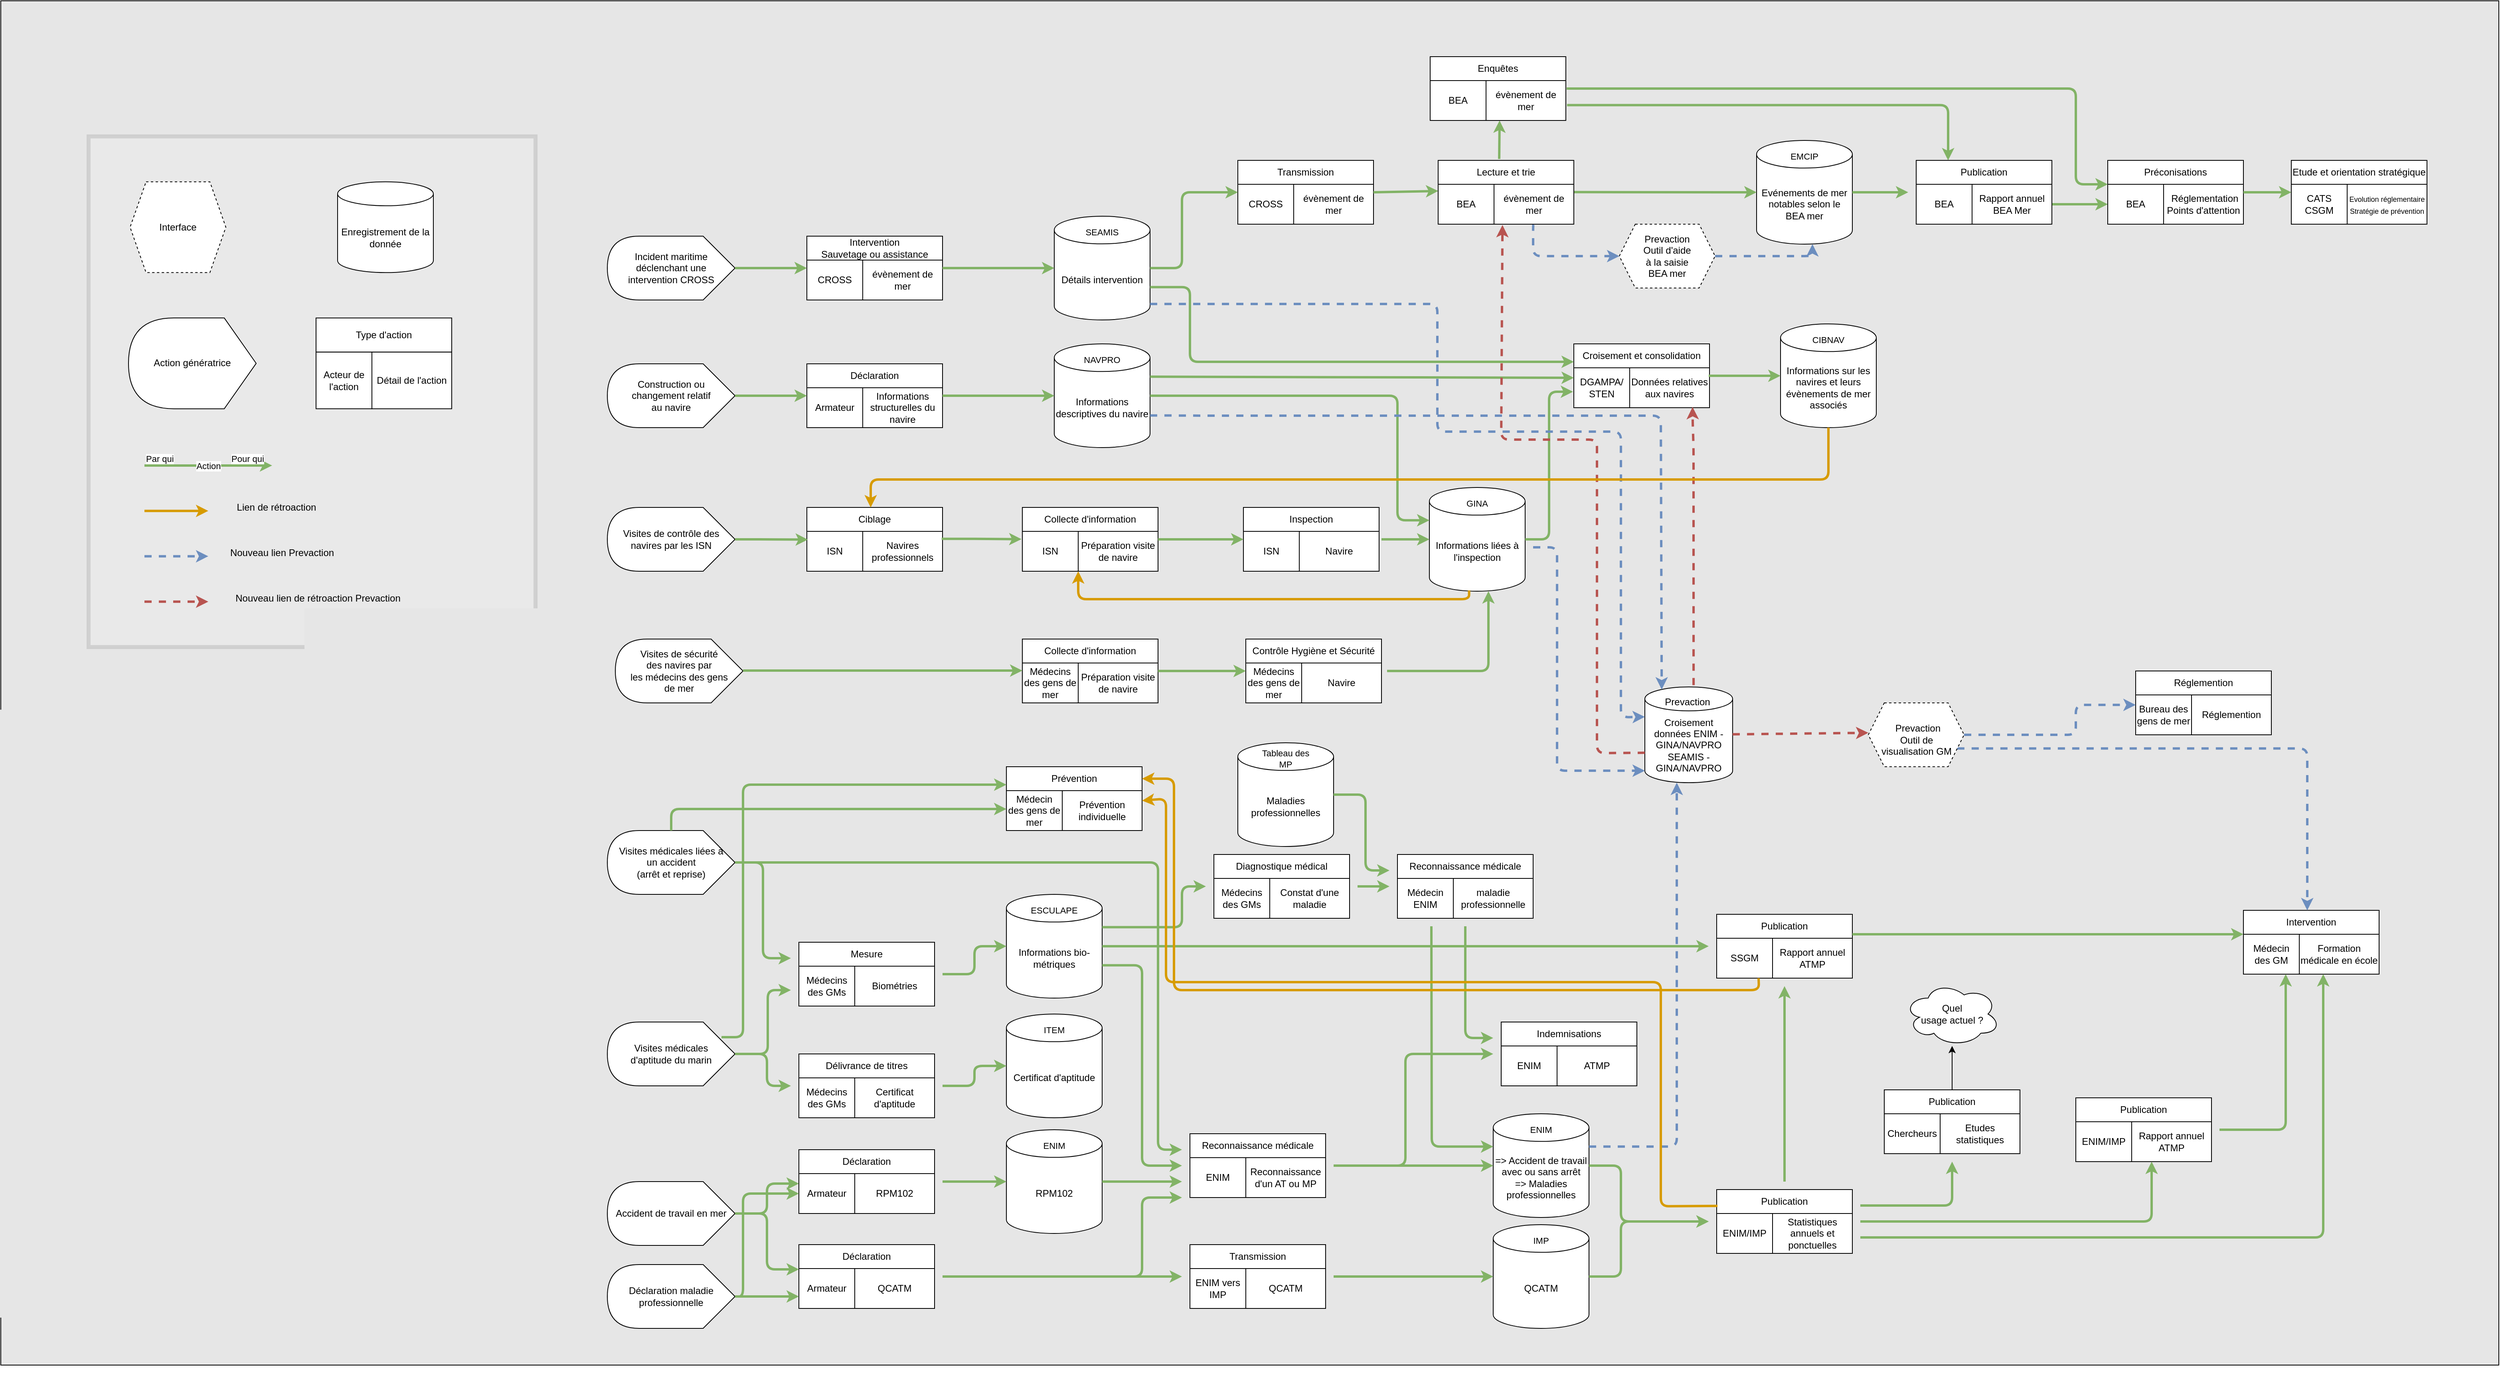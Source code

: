 <mxfile version="18.2.1" pages="2"><diagram id="oS7Z-M6tbWJk_xstVzPj" name="Page-1"><mxGraphModel dx="4374" dy="3269" grid="1" gridSize="10" guides="1" tooltips="1" connect="1" arrows="1" fold="1" page="1" pageScale="1" pageWidth="827" pageHeight="1169" math="0" shadow="0"><root><mxCell id="0"/><mxCell id="1" parent="0"/><mxCell id="AgTA9hyBEWZuZUSdzMJ8-1" value="" style="rounded=0;whiteSpace=wrap;html=1;fillColor=#E6E6E6;" parent="1" vertex="1"><mxGeometry x="-720" y="-480" width="3130" height="1710" as="geometry"/></mxCell><mxCell id="AgTA9hyBEWZuZUSdzMJ8-2" value="Incident maritime déclenchant une&lt;br&gt;intervention CROSS" style="shape=display;whiteSpace=wrap;html=1;direction=west;" parent="1" vertex="1"><mxGeometry x="40" y="-185" width="160" height="80" as="geometry"/></mxCell><mxCell id="AgTA9hyBEWZuZUSdzMJ8-3" value="&lt;div&gt;Construction ou &lt;br&gt;&lt;/div&gt;&lt;div&gt;changement relatif &lt;br&gt;&lt;/div&gt;&lt;div&gt;au navire&lt;/div&gt;" style="shape=display;whiteSpace=wrap;html=1;direction=west;" parent="1" vertex="1"><mxGeometry x="40" y="-25" width="160" height="80" as="geometry"/></mxCell><mxCell id="AgTA9hyBEWZuZUSdzMJ8-4" value="Visites de contrôle des navires par les ISN" style="shape=display;whiteSpace=wrap;html=1;direction=west;" parent="1" vertex="1"><mxGeometry x="40" y="155" width="160" height="80" as="geometry"/></mxCell><mxCell id="AgTA9hyBEWZuZUSdzMJ8-5" value="&lt;div&gt;Visites médicales liées à &lt;br&gt;&lt;/div&gt;&lt;div&gt;un accident &lt;br&gt;&lt;/div&gt;&lt;div&gt;(arrêt et reprise)&lt;/div&gt;" style="shape=display;whiteSpace=wrap;html=1;direction=west;" parent="1" vertex="1"><mxGeometry x="40" y="560" width="160" height="80" as="geometry"/></mxCell><mxCell id="AgTA9hyBEWZuZUSdzMJ8-6" value="Visites médicales&lt;br&gt;d'aptitude du marin" style="shape=display;whiteSpace=wrap;html=1;direction=west;" parent="1" vertex="1"><mxGeometry x="40" y="800" width="160" height="80" as="geometry"/></mxCell><mxCell id="AgTA9hyBEWZuZUSdzMJ8-7" value="Accident de travail en mer" style="shape=display;whiteSpace=wrap;html=1;direction=west;" parent="1" vertex="1"><mxGeometry x="40" y="1000" width="160" height="80" as="geometry"/></mxCell><mxCell id="AgTA9hyBEWZuZUSdzMJ8-8" value="" style="edgeStyle=elbowEdgeStyle;elbow=horizontal;endArrow=classic;html=1;exitX=0;exitY=0.5;exitDx=0;exitDy=0;exitPerimeter=0;entryX=0;entryY=0.25;entryDx=0;entryDy=0;strokeWidth=3;strokeColor=#82b366;fillColor=#d5e8d4;" parent="1" source="AgTA9hyBEWZuZUSdzMJ8-5" target="AgTA9hyBEWZuZUSdzMJ8-21" edge="1"><mxGeometry width="50" height="50" relative="1" as="geometry"><mxPoint x="200" y="720" as="sourcePoint"/><mxPoint x="280" y="720" as="targetPoint"/></mxGeometry></mxCell><mxCell id="AgTA9hyBEWZuZUSdzMJ8-9" value="" style="edgeStyle=elbowEdgeStyle;elbow=horizontal;endArrow=classic;html=1;exitX=0;exitY=0.5;exitDx=0;exitDy=0;exitPerimeter=0;entryX=0;entryY=0.5;entryDx=0;entryDy=0;strokeWidth=3;strokeColor=#82b366;fillColor=#d5e8d4;" parent="1" source="AgTA9hyBEWZuZUSdzMJ8-6" target="AgTA9hyBEWZuZUSdzMJ8-27" edge="1"><mxGeometry width="50" height="50" relative="1" as="geometry"><mxPoint x="200" y="840" as="sourcePoint"/><mxPoint x="270" y="880" as="targetPoint"/><Array as="points"><mxPoint x="240" y="860"/></Array></mxGeometry></mxCell><mxCell id="AgTA9hyBEWZuZUSdzMJ8-10" value="" style="edgeStyle=elbowEdgeStyle;elbow=horizontal;endArrow=classic;html=1;exitX=0;exitY=0.5;exitDx=0;exitDy=0;exitPerimeter=0;entryX=0;entryY=0.75;entryDx=0;entryDy=0;strokeWidth=3;strokeColor=#82b366;fillColor=#d5e8d4;" parent="1" source="AgTA9hyBEWZuZUSdzMJ8-6" target="AgTA9hyBEWZuZUSdzMJ8-21" edge="1"><mxGeometry width="50" height="50" relative="1" as="geometry"><mxPoint x="210" y="850" as="sourcePoint"/><mxPoint x="280" y="760" as="targetPoint"/><Array as="points"><mxPoint x="241" y="790"/></Array></mxGeometry></mxCell><mxCell id="AgTA9hyBEWZuZUSdzMJ8-11" value="" style="group" parent="1" vertex="1" connectable="0"><mxGeometry x="540" y="640" width="120" height="130" as="geometry"/></mxCell><mxCell id="AgTA9hyBEWZuZUSdzMJ8-12" value="Informations bio-métriques" style="shape=cylinder3;whiteSpace=wrap;html=1;boundedLbl=1;backgroundOutline=1;size=17.333;" parent="AgTA9hyBEWZuZUSdzMJ8-11" vertex="1"><mxGeometry width="120" height="130" as="geometry"/></mxCell><mxCell id="AgTA9hyBEWZuZUSdzMJ8-13" value="&lt;font style=&quot;font-size: 11px&quot;&gt;ESCULAPE&lt;/font&gt;" style="text;html=1;strokeColor=none;fillColor=none;align=center;verticalAlign=middle;whiteSpace=wrap;rounded=0;shadow=0;glass=0;sketch=0;fontSize=9;opacity=10;" parent="AgTA9hyBEWZuZUSdzMJ8-11" vertex="1"><mxGeometry x="20" width="80" height="40" as="geometry"/></mxCell><mxCell id="AgTA9hyBEWZuZUSdzMJ8-14" value="" style="group" parent="1" vertex="1" connectable="0"><mxGeometry x="540" y="790" width="120" height="130" as="geometry"/></mxCell><mxCell id="AgTA9hyBEWZuZUSdzMJ8-15" value="Certificat d'aptitude" style="shape=cylinder3;whiteSpace=wrap;html=1;boundedLbl=1;backgroundOutline=1;size=17.333;" parent="AgTA9hyBEWZuZUSdzMJ8-14" vertex="1"><mxGeometry width="120" height="130" as="geometry"/></mxCell><mxCell id="AgTA9hyBEWZuZUSdzMJ8-16" value="&lt;font style=&quot;font-size: 11px&quot;&gt;ITEM&lt;/font&gt;" style="text;html=1;strokeColor=none;fillColor=none;align=center;verticalAlign=middle;whiteSpace=wrap;rounded=0;shadow=0;glass=0;sketch=0;fontSize=9;opacity=10;" parent="AgTA9hyBEWZuZUSdzMJ8-14" vertex="1"><mxGeometry x="20" width="80" height="40" as="geometry"/></mxCell><mxCell id="AgTA9hyBEWZuZUSdzMJ8-17" value="" style="edgeStyle=elbowEdgeStyle;elbow=horizontal;endArrow=classic;html=1;exitX=1;exitY=0.5;exitDx=0;exitDy=0;strokeWidth=3;strokeColor=#82b366;fillColor=#d5e8d4;" parent="1" source="AgTA9hyBEWZuZUSdzMJ8-21" target="AgTA9hyBEWZuZUSdzMJ8-12" edge="1"><mxGeometry width="50" height="50" relative="1" as="geometry"><mxPoint x="400" y="740" as="sourcePoint"/><mxPoint x="290" y="770" as="targetPoint"/></mxGeometry></mxCell><mxCell id="AgTA9hyBEWZuZUSdzMJ8-18" value="" style="edgeStyle=elbowEdgeStyle;elbow=horizontal;endArrow=classic;html=1;exitX=0;exitY=0.5;exitDx=0;exitDy=0;exitPerimeter=0;entryX=0;entryY=0.25;entryDx=0;entryDy=0;strokeWidth=3;strokeColor=#82b366;fillColor=#d5e8d4;" parent="1" source="AgTA9hyBEWZuZUSdzMJ8-7" target="AgTA9hyBEWZuZUSdzMJ8-35" edge="1"><mxGeometry width="50" height="50" relative="1" as="geometry"><mxPoint x="210" y="850" as="sourcePoint"/><mxPoint x="270" y="1000" as="targetPoint"/></mxGeometry></mxCell><mxCell id="AgTA9hyBEWZuZUSdzMJ8-19" value="" style="edgeStyle=elbowEdgeStyle;elbow=horizontal;endArrow=classic;html=1;entryX=0;entryY=0.02;entryDx=0;entryDy=0;exitX=0;exitY=0.5;exitDx=0;exitDy=0;exitPerimeter=0;strokeWidth=3;strokeColor=#82b366;fillColor=#d5e8d4;entryPerimeter=0;" parent="1" source="AgTA9hyBEWZuZUSdzMJ8-7" target="AgTA9hyBEWZuZUSdzMJ8-41" edge="1"><mxGeometry width="50" height="50" relative="1" as="geometry"><mxPoint x="200" y="1040" as="sourcePoint"/><mxPoint x="270" y="1119" as="targetPoint"/></mxGeometry></mxCell><mxCell id="AgTA9hyBEWZuZUSdzMJ8-20" value="" style="group" parent="1" vertex="1" connectable="0"><mxGeometry x="270" y="690" width="190" height="100" as="geometry"/></mxCell><mxCell id="AgTA9hyBEWZuZUSdzMJ8-21" value="" style="rounded=0;whiteSpace=wrap;html=1;fillColor=none;strokeColor=none;" parent="AgTA9hyBEWZuZUSdzMJ8-20" vertex="1"><mxGeometry y="10" width="190" height="80" as="geometry"/></mxCell><mxCell id="AgTA9hyBEWZuZUSdzMJ8-22" value="" style="rounded=0;whiteSpace=wrap;html=1;fillColor=none;strokeColor=none;" parent="AgTA9hyBEWZuZUSdzMJ8-20" vertex="1"><mxGeometry x="10" width="170" height="100" as="geometry"/></mxCell><mxCell id="AgTA9hyBEWZuZUSdzMJ8-23" value="Médecins des GMs" style="rounded=0;whiteSpace=wrap;html=1;" parent="AgTA9hyBEWZuZUSdzMJ8-20" vertex="1"><mxGeometry x="10" y="40" width="70" height="50" as="geometry"/></mxCell><mxCell id="AgTA9hyBEWZuZUSdzMJ8-24" value="Biométries" style="rounded=0;whiteSpace=wrap;html=1;" parent="AgTA9hyBEWZuZUSdzMJ8-20" vertex="1"><mxGeometry x="80" y="40" width="100" height="50" as="geometry"/></mxCell><mxCell id="AgTA9hyBEWZuZUSdzMJ8-25" value="Mesure" style="rounded=0;whiteSpace=wrap;html=1;" parent="AgTA9hyBEWZuZUSdzMJ8-20" vertex="1"><mxGeometry x="10" y="10" width="170" height="30" as="geometry"/></mxCell><mxCell id="AgTA9hyBEWZuZUSdzMJ8-26" value="" style="group" parent="1" vertex="1" connectable="0"><mxGeometry x="270" y="830" width="190" height="100" as="geometry"/></mxCell><mxCell id="AgTA9hyBEWZuZUSdzMJ8-27" value="" style="rounded=0;whiteSpace=wrap;html=1;fillColor=none;strokeColor=none;" parent="AgTA9hyBEWZuZUSdzMJ8-26" vertex="1"><mxGeometry y="10" width="190" height="80" as="geometry"/></mxCell><mxCell id="AgTA9hyBEWZuZUSdzMJ8-28" value="" style="rounded=0;whiteSpace=wrap;html=1;fillColor=none;strokeColor=none;" parent="AgTA9hyBEWZuZUSdzMJ8-26" vertex="1"><mxGeometry x="10" width="170" height="100" as="geometry"/></mxCell><mxCell id="AgTA9hyBEWZuZUSdzMJ8-29" value="Médecins des GMs" style="rounded=0;whiteSpace=wrap;html=1;" parent="AgTA9hyBEWZuZUSdzMJ8-26" vertex="1"><mxGeometry x="10" y="40" width="70" height="50" as="geometry"/></mxCell><mxCell id="AgTA9hyBEWZuZUSdzMJ8-30" value="Certificat d'aptitude" style="rounded=0;whiteSpace=wrap;html=1;" parent="AgTA9hyBEWZuZUSdzMJ8-26" vertex="1"><mxGeometry x="80" y="40" width="100" height="50" as="geometry"/></mxCell><mxCell id="AgTA9hyBEWZuZUSdzMJ8-31" value="Délivrance de titres" style="rounded=0;whiteSpace=wrap;html=1;" parent="AgTA9hyBEWZuZUSdzMJ8-26" vertex="1"><mxGeometry x="10" y="10" width="170" height="30" as="geometry"/></mxCell><mxCell id="AgTA9hyBEWZuZUSdzMJ8-32" value="" style="group" parent="1" vertex="1" connectable="0"><mxGeometry x="270" y="950" width="190" height="100" as="geometry"/></mxCell><mxCell id="AgTA9hyBEWZuZUSdzMJ8-33" value="" style="rounded=0;whiteSpace=wrap;html=1;fillColor=none;strokeColor=none;" parent="AgTA9hyBEWZuZUSdzMJ8-32" vertex="1"><mxGeometry y="10" width="190" height="80" as="geometry"/></mxCell><mxCell id="AgTA9hyBEWZuZUSdzMJ8-34" value="" style="rounded=0;whiteSpace=wrap;html=1;fillColor=none;strokeColor=none;" parent="AgTA9hyBEWZuZUSdzMJ8-32" vertex="1"><mxGeometry x="10" width="170" height="100" as="geometry"/></mxCell><mxCell id="AgTA9hyBEWZuZUSdzMJ8-35" value="Armateur" style="rounded=0;whiteSpace=wrap;html=1;" parent="AgTA9hyBEWZuZUSdzMJ8-32" vertex="1"><mxGeometry x="10" y="40" width="70" height="50" as="geometry"/></mxCell><mxCell id="AgTA9hyBEWZuZUSdzMJ8-36" value="RPM102" style="rounded=0;whiteSpace=wrap;html=1;" parent="AgTA9hyBEWZuZUSdzMJ8-32" vertex="1"><mxGeometry x="80" y="40" width="100" height="50" as="geometry"/></mxCell><mxCell id="AgTA9hyBEWZuZUSdzMJ8-37" value="Déclaration" style="rounded=0;whiteSpace=wrap;html=1;" parent="AgTA9hyBEWZuZUSdzMJ8-32" vertex="1"><mxGeometry x="10" y="10" width="170" height="30" as="geometry"/></mxCell><mxCell id="AgTA9hyBEWZuZUSdzMJ8-38" value="" style="group" parent="1" vertex="1" connectable="0"><mxGeometry x="270" y="1069" width="190" height="100" as="geometry"/></mxCell><mxCell id="AgTA9hyBEWZuZUSdzMJ8-39" value="" style="rounded=0;whiteSpace=wrap;html=1;fillColor=none;strokeColor=none;" parent="AgTA9hyBEWZuZUSdzMJ8-38" vertex="1"><mxGeometry y="10" width="190" height="80" as="geometry"/></mxCell><mxCell id="AgTA9hyBEWZuZUSdzMJ8-40" value="" style="rounded=0;whiteSpace=wrap;html=1;fillColor=none;strokeColor=none;" parent="AgTA9hyBEWZuZUSdzMJ8-38" vertex="1"><mxGeometry x="10" width="170" height="100" as="geometry"/></mxCell><mxCell id="AgTA9hyBEWZuZUSdzMJ8-41" value="Armateur" style="rounded=0;whiteSpace=wrap;html=1;" parent="AgTA9hyBEWZuZUSdzMJ8-38" vertex="1"><mxGeometry x="10" y="40" width="70" height="50" as="geometry"/></mxCell><mxCell id="AgTA9hyBEWZuZUSdzMJ8-42" value="QCATM" style="rounded=0;whiteSpace=wrap;html=1;" parent="AgTA9hyBEWZuZUSdzMJ8-38" vertex="1"><mxGeometry x="80" y="40" width="100" height="50" as="geometry"/></mxCell><mxCell id="AgTA9hyBEWZuZUSdzMJ8-43" value="Déclaration" style="rounded=0;whiteSpace=wrap;html=1;" parent="AgTA9hyBEWZuZUSdzMJ8-38" vertex="1"><mxGeometry x="10" y="10" width="170" height="30" as="geometry"/></mxCell><mxCell id="AgTA9hyBEWZuZUSdzMJ8-44" value="" style="group" parent="1" vertex="1" connectable="0"><mxGeometry x="540" y="935" width="120" height="130" as="geometry"/></mxCell><mxCell id="AgTA9hyBEWZuZUSdzMJ8-45" value="RPM102" style="shape=cylinder3;whiteSpace=wrap;html=1;boundedLbl=1;backgroundOutline=1;size=17.333;" parent="AgTA9hyBEWZuZUSdzMJ8-44" vertex="1"><mxGeometry width="120" height="130" as="geometry"/></mxCell><mxCell id="AgTA9hyBEWZuZUSdzMJ8-46" value="&lt;font style=&quot;font-size: 11px&quot;&gt;ENIM&lt;/font&gt;" style="text;html=1;strokeColor=none;fillColor=none;align=center;verticalAlign=middle;whiteSpace=wrap;rounded=0;shadow=0;glass=0;sketch=0;fontSize=9;opacity=10;" parent="AgTA9hyBEWZuZUSdzMJ8-44" vertex="1"><mxGeometry x="20" width="80" height="40" as="geometry"/></mxCell><mxCell id="AgTA9hyBEWZuZUSdzMJ8-47" value="" style="group" parent="1" vertex="1" connectable="0"><mxGeometry x="760" y="1069" width="190" height="100" as="geometry"/></mxCell><mxCell id="AgTA9hyBEWZuZUSdzMJ8-48" value="" style="rounded=0;whiteSpace=wrap;html=1;fillColor=none;strokeColor=none;" parent="AgTA9hyBEWZuZUSdzMJ8-47" vertex="1"><mxGeometry y="10" width="190" height="80" as="geometry"/></mxCell><mxCell id="AgTA9hyBEWZuZUSdzMJ8-49" value="" style="rounded=0;whiteSpace=wrap;html=1;fillColor=none;strokeColor=none;" parent="AgTA9hyBEWZuZUSdzMJ8-47" vertex="1"><mxGeometry x="10" width="170" height="100" as="geometry"/></mxCell><mxCell id="AgTA9hyBEWZuZUSdzMJ8-50" value="ENIM vers IMP" style="rounded=0;whiteSpace=wrap;html=1;" parent="AgTA9hyBEWZuZUSdzMJ8-47" vertex="1"><mxGeometry x="10" y="40" width="70" height="50" as="geometry"/></mxCell><mxCell id="AgTA9hyBEWZuZUSdzMJ8-51" value="QCATM" style="rounded=0;whiteSpace=wrap;html=1;" parent="AgTA9hyBEWZuZUSdzMJ8-47" vertex="1"><mxGeometry x="80" y="40" width="100" height="50" as="geometry"/></mxCell><mxCell id="AgTA9hyBEWZuZUSdzMJ8-52" value="Transmission" style="rounded=0;whiteSpace=wrap;html=1;" parent="AgTA9hyBEWZuZUSdzMJ8-47" vertex="1"><mxGeometry x="10" y="10" width="170" height="30" as="geometry"/></mxCell><mxCell id="AgTA9hyBEWZuZUSdzMJ8-53" style="edgeStyle=none;html=1;exitX=1;exitY=0.5;exitDx=0;exitDy=0;entryX=0;entryY=0.5;entryDx=0;entryDy=0;strokeWidth=3;strokeColor=#82b366;fillColor=#d5e8d4;" parent="1" source="AgTA9hyBEWZuZUSdzMJ8-39" target="AgTA9hyBEWZuZUSdzMJ8-48" edge="1"><mxGeometry relative="1" as="geometry"/></mxCell><mxCell id="AgTA9hyBEWZuZUSdzMJ8-54" value="" style="group" parent="1" vertex="1" connectable="0"><mxGeometry x="760" y="930" width="190" height="100" as="geometry"/></mxCell><mxCell id="AgTA9hyBEWZuZUSdzMJ8-55" value="" style="rounded=0;whiteSpace=wrap;html=1;fillColor=none;strokeColor=none;" parent="AgTA9hyBEWZuZUSdzMJ8-54" vertex="1"><mxGeometry y="10" width="190" height="80" as="geometry"/></mxCell><mxCell id="AgTA9hyBEWZuZUSdzMJ8-56" value="" style="rounded=0;whiteSpace=wrap;html=1;fillColor=none;strokeColor=none;" parent="AgTA9hyBEWZuZUSdzMJ8-54" vertex="1"><mxGeometry x="10" width="170" height="100" as="geometry"/></mxCell><mxCell id="AgTA9hyBEWZuZUSdzMJ8-57" value="ENIM" style="rounded=0;whiteSpace=wrap;html=1;" parent="AgTA9hyBEWZuZUSdzMJ8-54" vertex="1"><mxGeometry x="10" y="40" width="70" height="50" as="geometry"/></mxCell><mxCell id="AgTA9hyBEWZuZUSdzMJ8-58" value="Reconnaissance d'un AT ou MP" style="rounded=0;whiteSpace=wrap;html=1;" parent="AgTA9hyBEWZuZUSdzMJ8-54" vertex="1"><mxGeometry x="80" y="40" width="100" height="50" as="geometry"/></mxCell><mxCell id="AgTA9hyBEWZuZUSdzMJ8-59" value="Reconnaissance médicale" style="rounded=0;whiteSpace=wrap;html=1;" parent="AgTA9hyBEWZuZUSdzMJ8-54" vertex="1"><mxGeometry x="10" y="10" width="170" height="30" as="geometry"/></mxCell><mxCell id="AgTA9hyBEWZuZUSdzMJ8-60" value="" style="edgeStyle=elbowEdgeStyle;elbow=horizontal;endArrow=classic;html=1;exitX=1;exitY=0.5;exitDx=0;exitDy=0;entryX=0;entryY=0.5;entryDx=0;entryDy=0;entryPerimeter=0;strokeWidth=3;strokeColor=#82b366;fillColor=#d5e8d4;" parent="1" source="AgTA9hyBEWZuZUSdzMJ8-27" target="AgTA9hyBEWZuZUSdzMJ8-15" edge="1"><mxGeometry width="50" height="50" relative="1" as="geometry"><mxPoint x="470" y="750" as="sourcePoint"/><mxPoint x="550" y="715" as="targetPoint"/></mxGeometry></mxCell><mxCell id="AgTA9hyBEWZuZUSdzMJ8-61" value="" style="edgeStyle=elbowEdgeStyle;elbow=horizontal;endArrow=classic;html=1;exitX=1;exitY=0.5;exitDx=0;exitDy=0;entryX=0;entryY=0.5;entryDx=0;entryDy=0;entryPerimeter=0;strokeWidth=3;strokeColor=#82b366;fillColor=#d5e8d4;" parent="1" source="AgTA9hyBEWZuZUSdzMJ8-33" target="AgTA9hyBEWZuZUSdzMJ8-45" edge="1"><mxGeometry width="50" height="50" relative="1" as="geometry"><mxPoint x="470" y="890" as="sourcePoint"/><mxPoint x="550" y="875" as="targetPoint"/></mxGeometry></mxCell><mxCell id="AgTA9hyBEWZuZUSdzMJ8-62" value="" style="edgeStyle=elbowEdgeStyle;elbow=horizontal;endArrow=classic;html=1;entryX=0;entryY=1;entryDx=0;entryDy=0;exitX=1;exitY=0.5;exitDx=0;exitDy=0;strokeWidth=3;strokeColor=#82b366;fillColor=#d5e8d4;" parent="1" source="AgTA9hyBEWZuZUSdzMJ8-39" target="AgTA9hyBEWZuZUSdzMJ8-55" edge="1"><mxGeometry width="50" height="50" relative="1" as="geometry"><mxPoint x="490" y="1130" as="sourcePoint"/><mxPoint x="550" y="1037.833" as="targetPoint"/><Array as="points"><mxPoint x="710" y="1070"/></Array></mxGeometry></mxCell><mxCell id="AgTA9hyBEWZuZUSdzMJ8-63" value="" style="edgeStyle=elbowEdgeStyle;endArrow=classic;html=1;entryX=0;entryY=0.25;entryDx=0;entryDy=0;exitX=0;exitY=0.5;exitDx=0;exitDy=0;exitPerimeter=0;strokeWidth=3;strokeColor=#82b366;fillColor=#d5e8d4;" parent="1" source="AgTA9hyBEWZuZUSdzMJ8-5" target="AgTA9hyBEWZuZUSdzMJ8-55" edge="1"><mxGeometry width="50" height="50" relative="1" as="geometry"><mxPoint x="250" y="625" as="sourcePoint"/><mxPoint x="780" y="620" as="targetPoint"/><Array as="points"><mxPoint x="730" y="780"/><mxPoint x="720" y="620"/></Array></mxGeometry></mxCell><mxCell id="AgTA9hyBEWZuZUSdzMJ8-64" style="edgeStyle=elbowEdgeStyle;html=1;exitX=1;exitY=0;exitDx=0;exitDy=88.833;exitPerimeter=0;entryX=0;entryY=0.5;entryDx=0;entryDy=0;strokeWidth=3;strokeColor=#82b366;fillColor=#d5e8d4;" parent="1" source="AgTA9hyBEWZuZUSdzMJ8-12" target="AgTA9hyBEWZuZUSdzMJ8-55" edge="1"><mxGeometry relative="1" as="geometry"><Array as="points"><mxPoint x="710" y="840"/></Array></mxGeometry></mxCell><mxCell id="AgTA9hyBEWZuZUSdzMJ8-65" style="edgeStyle=elbowEdgeStyle;html=1;exitX=1;exitY=0.5;exitDx=0;exitDy=0;exitPerimeter=0;entryX=0;entryY=0.75;entryDx=0;entryDy=0;strokeWidth=3;strokeColor=#82b366;fillColor=#d5e8d4;" parent="1" source="AgTA9hyBEWZuZUSdzMJ8-45" target="AgTA9hyBEWZuZUSdzMJ8-55" edge="1"><mxGeometry relative="1" as="geometry"/></mxCell><mxCell id="AgTA9hyBEWZuZUSdzMJ8-66" value="" style="group" parent="1" vertex="1" connectable="0"><mxGeometry x="790" y="580" width="190" height="100" as="geometry"/></mxCell><mxCell id="AgTA9hyBEWZuZUSdzMJ8-67" value="" style="rounded=0;whiteSpace=wrap;html=1;fillColor=none;strokeColor=none;" parent="AgTA9hyBEWZuZUSdzMJ8-66" vertex="1"><mxGeometry y="10" width="190" height="80" as="geometry"/></mxCell><mxCell id="AgTA9hyBEWZuZUSdzMJ8-68" value="" style="rounded=0;whiteSpace=wrap;html=1;fillColor=none;strokeColor=none;" parent="AgTA9hyBEWZuZUSdzMJ8-66" vertex="1"><mxGeometry x="10" width="170" height="100" as="geometry"/></mxCell><mxCell id="AgTA9hyBEWZuZUSdzMJ8-69" value="Médecins des GMs" style="rounded=0;whiteSpace=wrap;html=1;" parent="AgTA9hyBEWZuZUSdzMJ8-66" vertex="1"><mxGeometry x="10" y="40" width="70" height="50" as="geometry"/></mxCell><mxCell id="AgTA9hyBEWZuZUSdzMJ8-70" value="Constat d'une maladie" style="rounded=0;whiteSpace=wrap;html=1;" parent="AgTA9hyBEWZuZUSdzMJ8-66" vertex="1"><mxGeometry x="80" y="40" width="100" height="50" as="geometry"/></mxCell><mxCell id="AgTA9hyBEWZuZUSdzMJ8-71" value="Diagnostique médical" style="rounded=0;whiteSpace=wrap;html=1;" parent="AgTA9hyBEWZuZUSdzMJ8-66" vertex="1"><mxGeometry x="10" y="10" width="170" height="30" as="geometry"/></mxCell><mxCell id="AgTA9hyBEWZuZUSdzMJ8-72" style="edgeStyle=elbowEdgeStyle;html=1;exitX=1;exitY=0;exitDx=0;exitDy=41.167;exitPerimeter=0;entryX=0;entryY=0.5;entryDx=0;entryDy=0;elbow=horizontal;strokeWidth=3;strokeColor=#82b366;fillColor=#d5e8d4;" parent="1" source="AgTA9hyBEWZuZUSdzMJ8-12" target="AgTA9hyBEWZuZUSdzMJ8-67" edge="1"><mxGeometry relative="1" as="geometry"><Array as="points"><mxPoint x="760" y="650"/></Array></mxGeometry></mxCell><mxCell id="AgTA9hyBEWZuZUSdzMJ8-73" value="" style="group" parent="1" vertex="1" connectable="0"><mxGeometry x="830" y="450" width="120" height="130" as="geometry"/></mxCell><mxCell id="AgTA9hyBEWZuZUSdzMJ8-74" value="Maladies professionnelles" style="shape=cylinder3;whiteSpace=wrap;html=1;boundedLbl=1;backgroundOutline=1;size=17.333;" parent="AgTA9hyBEWZuZUSdzMJ8-73" vertex="1"><mxGeometry width="120" height="130" as="geometry"/></mxCell><mxCell id="AgTA9hyBEWZuZUSdzMJ8-75" value="&lt;font style=&quot;font-size: 11px&quot;&gt;Tableau des MP&lt;/font&gt;" style="text;html=1;strokeColor=none;fillColor=none;align=center;verticalAlign=middle;whiteSpace=wrap;rounded=0;shadow=0;glass=0;sketch=0;fontSize=9;opacity=10;" parent="AgTA9hyBEWZuZUSdzMJ8-73" vertex="1"><mxGeometry x="20" width="80" height="40" as="geometry"/></mxCell><mxCell id="AgTA9hyBEWZuZUSdzMJ8-76" value="" style="group" parent="1" vertex="1" connectable="0"><mxGeometry x="1020" y="580" width="190" height="100" as="geometry"/></mxCell><mxCell id="AgTA9hyBEWZuZUSdzMJ8-77" value="" style="rounded=0;whiteSpace=wrap;html=1;fillColor=none;strokeColor=none;" parent="AgTA9hyBEWZuZUSdzMJ8-76" vertex="1"><mxGeometry y="10" width="190" height="80" as="geometry"/></mxCell><mxCell id="AgTA9hyBEWZuZUSdzMJ8-78" value="" style="rounded=0;whiteSpace=wrap;html=1;fillColor=none;strokeColor=none;" parent="AgTA9hyBEWZuZUSdzMJ8-76" vertex="1"><mxGeometry x="10" width="170" height="100" as="geometry"/></mxCell><mxCell id="AgTA9hyBEWZuZUSdzMJ8-79" value="Médecin ENIM" style="rounded=0;whiteSpace=wrap;html=1;" parent="AgTA9hyBEWZuZUSdzMJ8-76" vertex="1"><mxGeometry x="10" y="40" width="70" height="50" as="geometry"/></mxCell><mxCell id="AgTA9hyBEWZuZUSdzMJ8-80" value="maladie professionnelle" style="rounded=0;whiteSpace=wrap;html=1;" parent="AgTA9hyBEWZuZUSdzMJ8-76" vertex="1"><mxGeometry x="80" y="40" width="100" height="50" as="geometry"/></mxCell><mxCell id="AgTA9hyBEWZuZUSdzMJ8-81" value="Reconnaissance médicale" style="rounded=0;whiteSpace=wrap;html=1;" parent="AgTA9hyBEWZuZUSdzMJ8-76" vertex="1"><mxGeometry x="10" y="10" width="170" height="30" as="geometry"/></mxCell><mxCell id="AgTA9hyBEWZuZUSdzMJ8-82" style="edgeStyle=elbowEdgeStyle;html=1;exitX=1;exitY=0.5;exitDx=0;exitDy=0;exitPerimeter=0;entryX=0;entryY=0.25;entryDx=0;entryDy=0;strokeWidth=3;strokeColor=#82b366;fillColor=#d5e8d4;" parent="1" source="AgTA9hyBEWZuZUSdzMJ8-74" target="AgTA9hyBEWZuZUSdzMJ8-77" edge="1"><mxGeometry relative="1" as="geometry"><Array as="points"><mxPoint x="990" y="560"/></Array></mxGeometry></mxCell><mxCell id="AgTA9hyBEWZuZUSdzMJ8-83" style="edgeStyle=elbowEdgeStyle;html=1;exitX=1;exitY=0.5;exitDx=0;exitDy=0;entryX=0;entryY=0.5;entryDx=0;entryDy=0;strokeWidth=3;strokeColor=#82b366;fillColor=#d5e8d4;" parent="1" source="AgTA9hyBEWZuZUSdzMJ8-67" target="AgTA9hyBEWZuZUSdzMJ8-77" edge="1"><mxGeometry relative="1" as="geometry"/></mxCell><mxCell id="AgTA9hyBEWZuZUSdzMJ8-84" value="" style="group" parent="1" vertex="1" connectable="0"><mxGeometry x="1150" y="915" width="120" height="130" as="geometry"/></mxCell><mxCell id="AgTA9hyBEWZuZUSdzMJ8-85" value="=&amp;gt; Accident de travail avec ou sans arrêt&lt;br&gt;=&amp;gt; Maladies professionnelles" style="shape=cylinder3;whiteSpace=wrap;html=1;boundedLbl=1;backgroundOutline=1;size=17.333;" parent="AgTA9hyBEWZuZUSdzMJ8-84" vertex="1"><mxGeometry width="120" height="130" as="geometry"/></mxCell><mxCell id="AgTA9hyBEWZuZUSdzMJ8-86" value="&lt;font style=&quot;font-size: 11px&quot;&gt;ENIM&lt;/font&gt;" style="text;html=1;strokeColor=none;fillColor=none;align=center;verticalAlign=middle;whiteSpace=wrap;rounded=0;shadow=0;glass=0;sketch=0;fontSize=9;opacity=10;" parent="AgTA9hyBEWZuZUSdzMJ8-84" vertex="1"><mxGeometry x="20" width="80" height="40" as="geometry"/></mxCell><mxCell id="AgTA9hyBEWZuZUSdzMJ8-87" style="edgeStyle=none;html=1;exitX=1;exitY=0.5;exitDx=0;exitDy=0;fontFamily=Helvetica;strokeWidth=3;strokeColor=#82b366;fillColor=#d5e8d4;" parent="1" source="AgTA9hyBEWZuZUSdzMJ8-55" target="AgTA9hyBEWZuZUSdzMJ8-85" edge="1"><mxGeometry relative="1" as="geometry"/></mxCell><mxCell id="AgTA9hyBEWZuZUSdzMJ8-88" value="" style="group" parent="1" vertex="1" connectable="0"><mxGeometry x="1150" y="790" width="190" height="100" as="geometry"/></mxCell><mxCell id="AgTA9hyBEWZuZUSdzMJ8-89" value="" style="rounded=0;whiteSpace=wrap;html=1;fillColor=none;strokeColor=none;" parent="AgTA9hyBEWZuZUSdzMJ8-88" vertex="1"><mxGeometry y="10" width="190" height="80" as="geometry"/></mxCell><mxCell id="AgTA9hyBEWZuZUSdzMJ8-90" value="" style="rounded=0;whiteSpace=wrap;html=1;fillColor=none;strokeColor=none;" parent="AgTA9hyBEWZuZUSdzMJ8-88" vertex="1"><mxGeometry x="10" width="170" height="100" as="geometry"/></mxCell><mxCell id="AgTA9hyBEWZuZUSdzMJ8-91" value="ENIM" style="rounded=0;whiteSpace=wrap;html=1;" parent="AgTA9hyBEWZuZUSdzMJ8-88" vertex="1"><mxGeometry x="10" y="40" width="70" height="50" as="geometry"/></mxCell><mxCell id="AgTA9hyBEWZuZUSdzMJ8-92" value="ATMP" style="rounded=0;whiteSpace=wrap;html=1;" parent="AgTA9hyBEWZuZUSdzMJ8-88" vertex="1"><mxGeometry x="80" y="40" width="100" height="50" as="geometry"/></mxCell><mxCell id="AgTA9hyBEWZuZUSdzMJ8-93" value="Indemnisations" style="rounded=0;whiteSpace=wrap;html=1;" parent="AgTA9hyBEWZuZUSdzMJ8-88" vertex="1"><mxGeometry x="10" y="10" width="170" height="30" as="geometry"/></mxCell><mxCell id="AgTA9hyBEWZuZUSdzMJ8-94" style="edgeStyle=elbowEdgeStyle;html=1;exitX=1;exitY=0.5;exitDx=0;exitDy=0;entryX=0;entryY=0.5;entryDx=0;entryDy=0;strokeWidth=3;strokeColor=#82b366;fillColor=#d5e8d4;" parent="1" source="AgTA9hyBEWZuZUSdzMJ8-55" target="AgTA9hyBEWZuZUSdzMJ8-89" edge="1"><mxGeometry relative="1" as="geometry"><mxPoint x="670" y="1010" as="sourcePoint"/><mxPoint x="770" y="980" as="targetPoint"/><Array as="points"><mxPoint x="1040" y="910"/></Array></mxGeometry></mxCell><mxCell id="AgTA9hyBEWZuZUSdzMJ8-95" style="edgeStyle=elbowEdgeStyle;html=1;exitX=0.25;exitY=1;exitDx=0;exitDy=0;entryX=0;entryY=0;entryDx=0;entryDy=41.167;entryPerimeter=0;strokeWidth=3;strokeColor=#82b366;fillColor=#d5e8d4;" parent="1" source="AgTA9hyBEWZuZUSdzMJ8-78" target="AgTA9hyBEWZuZUSdzMJ8-85" edge="1"><mxGeometry relative="1" as="geometry"><mxPoint x="960" y="980" as="sourcePoint"/><mxPoint x="1115" y="910" as="targetPoint"/><Array as="points"><mxPoint x="1073" y="820"/></Array></mxGeometry></mxCell><mxCell id="AgTA9hyBEWZuZUSdzMJ8-96" style="edgeStyle=elbowEdgeStyle;html=1;exitX=0.5;exitY=1;exitDx=0;exitDy=0;entryX=0;entryY=0.25;entryDx=0;entryDy=0;strokeWidth=3;strokeColor=#82b366;fillColor=#d5e8d4;" parent="1" source="AgTA9hyBEWZuZUSdzMJ8-78" target="AgTA9hyBEWZuZUSdzMJ8-89" edge="1"><mxGeometry relative="1" as="geometry"><Array as="points"><mxPoint x="1115" y="730"/></Array><mxPoint x="670" y="485" as="sourcePoint"/><mxPoint x="1030" y="620" as="targetPoint"/></mxGeometry></mxCell><mxCell id="AgTA9hyBEWZuZUSdzMJ8-97" value="" style="group" parent="1" vertex="1" connectable="0"><mxGeometry x="1150" y="1054" width="120" height="130" as="geometry"/></mxCell><mxCell id="AgTA9hyBEWZuZUSdzMJ8-98" value="QCATM" style="shape=cylinder3;whiteSpace=wrap;html=1;boundedLbl=1;backgroundOutline=1;size=17.333;" parent="AgTA9hyBEWZuZUSdzMJ8-97" vertex="1"><mxGeometry width="120" height="130" as="geometry"/></mxCell><mxCell id="AgTA9hyBEWZuZUSdzMJ8-99" value="&lt;font style=&quot;font-size: 11px&quot;&gt;IMP&lt;/font&gt;" style="text;html=1;strokeColor=none;fillColor=none;align=center;verticalAlign=middle;whiteSpace=wrap;rounded=0;shadow=0;glass=0;sketch=0;fontSize=9;opacity=10;" parent="AgTA9hyBEWZuZUSdzMJ8-97" vertex="1"><mxGeometry x="20" width="80" height="40" as="geometry"/></mxCell><mxCell id="AgTA9hyBEWZuZUSdzMJ8-100" value="" style="edgeStyle=elbowEdgeStyle;elbow=horizontal;endArrow=classic;html=1;entryX=0;entryY=0.5;entryDx=0;entryDy=0;exitX=1;exitY=0.5;exitDx=0;exitDy=0;entryPerimeter=0;strokeWidth=3;strokeColor=#82b366;fillColor=#d5e8d4;" parent="1" source="AgTA9hyBEWZuZUSdzMJ8-48" target="AgTA9hyBEWZuZUSdzMJ8-98" edge="1"><mxGeometry width="50" height="50" relative="1" as="geometry"><mxPoint x="470" y="1129" as="sourcePoint"/><mxPoint x="770" y="980" as="targetPoint"/><Array as="points"><mxPoint x="1010" y="1115"/></Array></mxGeometry></mxCell><mxCell id="AgTA9hyBEWZuZUSdzMJ8-101" style="edgeStyle=elbowEdgeStyle;html=1;exitX=1;exitY=0.5;exitDx=0;exitDy=0;entryX=0;entryY=0.5;entryDx=0;entryDy=0;strokeWidth=3;exitPerimeter=0;strokeColor=#82b366;fillColor=#d5e8d4;" parent="1" source="AgTA9hyBEWZuZUSdzMJ8-85" edge="1"><mxGeometry relative="1" as="geometry"><mxPoint x="960" y="980" as="sourcePoint"/><mxPoint x="1420" y="1050.0" as="targetPoint"/><Array as="points"><mxPoint x="1310" y="1000"/></Array></mxGeometry></mxCell><mxCell id="AgTA9hyBEWZuZUSdzMJ8-102" style="edgeStyle=elbowEdgeStyle;html=1;exitX=1;exitY=0.5;exitDx=0;exitDy=0;entryX=0;entryY=0.5;entryDx=0;entryDy=0;strokeWidth=3;exitPerimeter=0;strokeColor=#82b366;fillColor=#d5e8d4;" parent="1" source="AgTA9hyBEWZuZUSdzMJ8-98" target="AgTA9hyBEWZuZUSdzMJ8-221" edge="1"><mxGeometry relative="1" as="geometry"><mxPoint x="1280" y="980" as="sourcePoint"/><mxPoint x="1420" y="1050.0" as="targetPoint"/><Array as="points"><mxPoint x="1310" y="1090"/></Array></mxGeometry></mxCell><mxCell id="AgTA9hyBEWZuZUSdzMJ8-103" value="" style="group" parent="1" vertex="1" connectable="0"><mxGeometry x="280" y="145" width="190" height="100" as="geometry"/></mxCell><mxCell id="AgTA9hyBEWZuZUSdzMJ8-104" value="" style="rounded=0;whiteSpace=wrap;html=1;fillColor=none;strokeColor=none;" parent="AgTA9hyBEWZuZUSdzMJ8-103" vertex="1"><mxGeometry y="10" width="190" height="80" as="geometry"/></mxCell><mxCell id="AgTA9hyBEWZuZUSdzMJ8-105" value="" style="rounded=0;whiteSpace=wrap;html=1;fillColor=none;strokeColor=none;" parent="AgTA9hyBEWZuZUSdzMJ8-103" vertex="1"><mxGeometry x="10" width="170" height="100" as="geometry"/></mxCell><mxCell id="AgTA9hyBEWZuZUSdzMJ8-106" value="ISN" style="rounded=0;whiteSpace=wrap;html=1;" parent="AgTA9hyBEWZuZUSdzMJ8-103" vertex="1"><mxGeometry x="10" y="40" width="70" height="50" as="geometry"/></mxCell><mxCell id="AgTA9hyBEWZuZUSdzMJ8-107" value="Navires professionnels" style="rounded=0;whiteSpace=wrap;html=1;" parent="AgTA9hyBEWZuZUSdzMJ8-103" vertex="1"><mxGeometry x="80" y="40" width="100" height="50" as="geometry"/></mxCell><mxCell id="AgTA9hyBEWZuZUSdzMJ8-108" value="Ciblage" style="rounded=0;whiteSpace=wrap;html=1;" parent="AgTA9hyBEWZuZUSdzMJ8-103" vertex="1"><mxGeometry x="10" y="10" width="170" height="30" as="geometry"/></mxCell><mxCell id="AgTA9hyBEWZuZUSdzMJ8-109" value="" style="group" parent="1" vertex="1" connectable="0"><mxGeometry x="550" y="145" width="190" height="100" as="geometry"/></mxCell><mxCell id="AgTA9hyBEWZuZUSdzMJ8-110" value="" style="rounded=0;whiteSpace=wrap;html=1;fillColor=none;strokeColor=none;" parent="AgTA9hyBEWZuZUSdzMJ8-109" vertex="1"><mxGeometry y="10" width="190" height="80" as="geometry"/></mxCell><mxCell id="AgTA9hyBEWZuZUSdzMJ8-111" value="" style="rounded=0;whiteSpace=wrap;html=1;fillColor=none;strokeColor=none;" parent="AgTA9hyBEWZuZUSdzMJ8-109" vertex="1"><mxGeometry x="10" width="170" height="100" as="geometry"/></mxCell><mxCell id="AgTA9hyBEWZuZUSdzMJ8-112" value="ISN" style="rounded=0;whiteSpace=wrap;html=1;" parent="AgTA9hyBEWZuZUSdzMJ8-109" vertex="1"><mxGeometry x="10" y="40" width="70" height="50" as="geometry"/></mxCell><mxCell id="AgTA9hyBEWZuZUSdzMJ8-113" value="Préparation visite de navire" style="rounded=0;whiteSpace=wrap;html=1;" parent="AgTA9hyBEWZuZUSdzMJ8-109" vertex="1"><mxGeometry x="80" y="40" width="100" height="50" as="geometry"/></mxCell><mxCell id="AgTA9hyBEWZuZUSdzMJ8-114" value="Collecte d'information" style="rounded=0;whiteSpace=wrap;html=1;" parent="AgTA9hyBEWZuZUSdzMJ8-109" vertex="1"><mxGeometry x="10" y="10" width="170" height="30" as="geometry"/></mxCell><mxCell id="AgTA9hyBEWZuZUSdzMJ8-115" value="" style="group" parent="1" vertex="1" connectable="0"><mxGeometry x="827" y="145" width="190" height="100" as="geometry"/></mxCell><mxCell id="AgTA9hyBEWZuZUSdzMJ8-116" value="" style="rounded=0;whiteSpace=wrap;html=1;fillColor=none;strokeColor=none;" parent="AgTA9hyBEWZuZUSdzMJ8-115" vertex="1"><mxGeometry y="10" width="190" height="80" as="geometry"/></mxCell><mxCell id="AgTA9hyBEWZuZUSdzMJ8-117" value="" style="rounded=0;whiteSpace=wrap;html=1;fillColor=none;strokeColor=none;" parent="AgTA9hyBEWZuZUSdzMJ8-115" vertex="1"><mxGeometry x="10" width="170" height="100" as="geometry"/></mxCell><mxCell id="AgTA9hyBEWZuZUSdzMJ8-118" value="ISN" style="rounded=0;whiteSpace=wrap;html=1;" parent="AgTA9hyBEWZuZUSdzMJ8-115" vertex="1"><mxGeometry x="10" y="40" width="70" height="50" as="geometry"/></mxCell><mxCell id="AgTA9hyBEWZuZUSdzMJ8-119" value="Navire" style="rounded=0;whiteSpace=wrap;html=1;" parent="AgTA9hyBEWZuZUSdzMJ8-115" vertex="1"><mxGeometry x="80" y="40" width="100" height="50" as="geometry"/></mxCell><mxCell id="AgTA9hyBEWZuZUSdzMJ8-120" value="Inspection" style="rounded=0;whiteSpace=wrap;html=1;" parent="AgTA9hyBEWZuZUSdzMJ8-115" vertex="1"><mxGeometry x="10" y="10" width="170" height="30" as="geometry"/></mxCell><mxCell id="AgTA9hyBEWZuZUSdzMJ8-121" value="" style="group" parent="1" vertex="1" connectable="0"><mxGeometry x="280" y="-35" width="190" height="100" as="geometry"/></mxCell><mxCell id="AgTA9hyBEWZuZUSdzMJ8-122" value="" style="rounded=0;whiteSpace=wrap;html=1;fillColor=none;strokeColor=none;" parent="AgTA9hyBEWZuZUSdzMJ8-121" vertex="1"><mxGeometry y="10" width="190" height="80" as="geometry"/></mxCell><mxCell id="AgTA9hyBEWZuZUSdzMJ8-123" value="" style="rounded=0;whiteSpace=wrap;html=1;fillColor=none;strokeColor=none;" parent="AgTA9hyBEWZuZUSdzMJ8-121" vertex="1"><mxGeometry x="10" width="170" height="100" as="geometry"/></mxCell><mxCell id="AgTA9hyBEWZuZUSdzMJ8-124" value="Armateur" style="rounded=0;whiteSpace=wrap;html=1;" parent="AgTA9hyBEWZuZUSdzMJ8-121" vertex="1"><mxGeometry x="10" y="40" width="70" height="50" as="geometry"/></mxCell><mxCell id="AgTA9hyBEWZuZUSdzMJ8-125" value="Informations structurelles du navire" style="rounded=0;whiteSpace=wrap;html=1;" parent="AgTA9hyBEWZuZUSdzMJ8-121" vertex="1"><mxGeometry x="80" y="40" width="100" height="50" as="geometry"/></mxCell><mxCell id="AgTA9hyBEWZuZUSdzMJ8-126" value="Déclaration" style="rounded=0;whiteSpace=wrap;html=1;" parent="AgTA9hyBEWZuZUSdzMJ8-121" vertex="1"><mxGeometry x="10" y="10" width="170" height="30" as="geometry"/></mxCell><mxCell id="AgTA9hyBEWZuZUSdzMJ8-127" value="" style="group" parent="1" vertex="1" connectable="0"><mxGeometry x="280" y="-195" width="190" height="100" as="geometry"/></mxCell><mxCell id="AgTA9hyBEWZuZUSdzMJ8-128" value="" style="rounded=0;whiteSpace=wrap;html=1;fillColor=none;strokeColor=none;" parent="AgTA9hyBEWZuZUSdzMJ8-127" vertex="1"><mxGeometry y="10" width="190" height="80" as="geometry"/></mxCell><mxCell id="AgTA9hyBEWZuZUSdzMJ8-129" value="" style="rounded=0;whiteSpace=wrap;html=1;fillColor=none;strokeColor=none;" parent="AgTA9hyBEWZuZUSdzMJ8-127" vertex="1"><mxGeometry x="10" width="170" height="100" as="geometry"/></mxCell><mxCell id="AgTA9hyBEWZuZUSdzMJ8-130" value="CROSS" style="rounded=0;whiteSpace=wrap;html=1;" parent="AgTA9hyBEWZuZUSdzMJ8-127" vertex="1"><mxGeometry x="10" y="40" width="70" height="50" as="geometry"/></mxCell><mxCell id="AgTA9hyBEWZuZUSdzMJ8-131" value="évènement de mer" style="rounded=0;whiteSpace=wrap;html=1;" parent="AgTA9hyBEWZuZUSdzMJ8-127" vertex="1"><mxGeometry x="80" y="40" width="100" height="50" as="geometry"/></mxCell><mxCell id="AgTA9hyBEWZuZUSdzMJ8-132" value="Intervention&lt;br&gt;Sauvetage ou assistance" style="rounded=0;whiteSpace=wrap;html=1;" parent="AgTA9hyBEWZuZUSdzMJ8-127" vertex="1"><mxGeometry x="10" y="10" width="170" height="30" as="geometry"/></mxCell><mxCell id="AgTA9hyBEWZuZUSdzMJ8-133" value="" style="group" parent="1" vertex="1" connectable="0"><mxGeometry x="1070" y="130" width="120" height="130" as="geometry"/></mxCell><mxCell id="AgTA9hyBEWZuZUSdzMJ8-134" value="Informations liées à l'inspection" style="shape=cylinder3;whiteSpace=wrap;html=1;boundedLbl=1;backgroundOutline=1;size=17.333;" parent="AgTA9hyBEWZuZUSdzMJ8-133" vertex="1"><mxGeometry width="120" height="130" as="geometry"/></mxCell><mxCell id="AgTA9hyBEWZuZUSdzMJ8-135" value="&lt;font style=&quot;font-size: 11px&quot;&gt;GINA&lt;/font&gt;" style="text;html=1;strokeColor=none;fillColor=none;align=center;verticalAlign=middle;whiteSpace=wrap;rounded=0;shadow=0;glass=0;sketch=0;fontSize=9;opacity=10;" parent="AgTA9hyBEWZuZUSdzMJ8-133" vertex="1"><mxGeometry x="20" width="80" height="40" as="geometry"/></mxCell><mxCell id="AgTA9hyBEWZuZUSdzMJ8-136" value="" style="group" parent="1" vertex="1" connectable="0"><mxGeometry x="600" y="-50" width="120" height="130" as="geometry"/></mxCell><mxCell id="AgTA9hyBEWZuZUSdzMJ8-137" value="Informations descriptives du navire" style="shape=cylinder3;whiteSpace=wrap;html=1;boundedLbl=1;backgroundOutline=1;size=17.333;" parent="AgTA9hyBEWZuZUSdzMJ8-136" vertex="1"><mxGeometry width="120" height="130" as="geometry"/></mxCell><mxCell id="AgTA9hyBEWZuZUSdzMJ8-138" value="&lt;font style=&quot;font-size: 11px&quot;&gt;NAVPRO&lt;/font&gt;" style="text;html=1;strokeColor=none;fillColor=none;align=center;verticalAlign=middle;whiteSpace=wrap;rounded=0;shadow=0;glass=0;sketch=0;fontSize=9;opacity=10;" parent="AgTA9hyBEWZuZUSdzMJ8-136" vertex="1"><mxGeometry x="20" width="80" height="40" as="geometry"/></mxCell><mxCell id="AgTA9hyBEWZuZUSdzMJ8-139" value="" style="group" parent="1" vertex="1" connectable="0"><mxGeometry x="600" y="-210" width="120" height="130" as="geometry"/></mxCell><mxCell id="AgTA9hyBEWZuZUSdzMJ8-140" value="Détails intervention" style="shape=cylinder3;whiteSpace=wrap;html=1;boundedLbl=1;backgroundOutline=1;size=17.333;" parent="AgTA9hyBEWZuZUSdzMJ8-139" vertex="1"><mxGeometry width="120" height="130" as="geometry"/></mxCell><mxCell id="AgTA9hyBEWZuZUSdzMJ8-141" value="&lt;span style=&quot;font-size: 11px&quot;&gt;SEAMIS&lt;/span&gt;" style="text;html=1;strokeColor=none;fillColor=none;align=center;verticalAlign=middle;whiteSpace=wrap;rounded=0;shadow=0;glass=0;sketch=0;fontSize=9;opacity=10;" parent="AgTA9hyBEWZuZUSdzMJ8-139" vertex="1"><mxGeometry x="20" width="80" height="40" as="geometry"/></mxCell><mxCell id="AgTA9hyBEWZuZUSdzMJ8-142" value="" style="group;rotation=90;" parent="1" vertex="1" connectable="0"><mxGeometry x="-600" y="-310" width="560" height="640" as="geometry"/></mxCell><mxCell id="AgTA9hyBEWZuZUSdzMJ8-143" value="" style="rounded=0;whiteSpace=wrap;html=1;fillColor=#FFFFFF;sketch=0;glass=0;shadow=0;strokeColor=#000000;strokeWidth=5;perimeterSpacing=1;opacity=10;" parent="AgTA9hyBEWZuZUSdzMJ8-142" vertex="1"><mxGeometry x="-10" width="560" height="640" as="geometry"/></mxCell><mxCell id="AgTA9hyBEWZuZUSdzMJ8-144" value="Action génératrice" style="shape=display;whiteSpace=wrap;html=1;direction=west;" parent="AgTA9hyBEWZuZUSdzMJ8-142" vertex="1"><mxGeometry x="40" y="227.556" width="160" height="113.778" as="geometry"/></mxCell><mxCell id="AgTA9hyBEWZuZUSdzMJ8-145" value="Enregistrement de la donnée" style="shape=cylinder3;whiteSpace=wrap;html=1;boundedLbl=1;backgroundOutline=1;size=15;" parent="AgTA9hyBEWZuZUSdzMJ8-142" vertex="1"><mxGeometry x="302" y="56.889" width="120" height="113.778" as="geometry"/></mxCell><mxCell id="AgTA9hyBEWZuZUSdzMJ8-150" value="" style="group" parent="AgTA9hyBEWZuZUSdzMJ8-142" vertex="1" connectable="0"><mxGeometry x="230" y="213.333" width="190" height="142.222" as="geometry"/></mxCell><mxCell id="AgTA9hyBEWZuZUSdzMJ8-151" value="" style="rounded=0;whiteSpace=wrap;html=1;fillColor=none;strokeColor=none;" parent="AgTA9hyBEWZuZUSdzMJ8-150" vertex="1"><mxGeometry y="14.222" width="190" height="113.778" as="geometry"/></mxCell><mxCell id="AgTA9hyBEWZuZUSdzMJ8-152" value="" style="rounded=0;whiteSpace=wrap;html=1;fillColor=none;strokeColor=none;" parent="AgTA9hyBEWZuZUSdzMJ8-150" vertex="1"><mxGeometry x="45" width="170" height="142.222" as="geometry"/></mxCell><mxCell id="AgTA9hyBEWZuZUSdzMJ8-153" value="Acteur de l'action" style="rounded=0;whiteSpace=wrap;html=1;" parent="AgTA9hyBEWZuZUSdzMJ8-150" vertex="1"><mxGeometry x="45" y="56.889" width="70" height="71.111" as="geometry"/></mxCell><mxCell id="AgTA9hyBEWZuZUSdzMJ8-154" value="Détail de l'action" style="rounded=0;whiteSpace=wrap;html=1;" parent="AgTA9hyBEWZuZUSdzMJ8-150" vertex="1"><mxGeometry x="115" y="56.889" width="100" height="71.111" as="geometry"/></mxCell><mxCell id="AgTA9hyBEWZuZUSdzMJ8-155" value="Type d'action" style="rounded=0;whiteSpace=wrap;html=1;" parent="AgTA9hyBEWZuZUSdzMJ8-150" vertex="1"><mxGeometry x="45" y="14.222" width="170" height="42.667" as="geometry"/></mxCell><mxCell id="8ADKvQ3DRMktqHwMsnrs-2" value="" style="edgeStyle=elbowEdgeStyle;endArrow=classic;html=1;exitX=0;exitY=0.5;exitDx=0;exitDy=0;exitPerimeter=0;strokeWidth=3;entryX=0;entryY=0.5;entryDx=0;entryDy=0;strokeColor=#6c8ebf;fillColor=#dae8fc;dashed=1;" edge="1" parent="AgTA9hyBEWZuZUSdzMJ8-142"><mxGeometry width="50" height="50" relative="1" as="geometry"><mxPoint x="60" y="526.222" as="sourcePoint"/><mxPoint x="140" y="526.222" as="targetPoint"/><Array as="points"><mxPoint x="100" y="512"/><mxPoint x="590" y="910.222"/></Array></mxGeometry></mxCell><mxCell id="8ADKvQ3DRMktqHwMsnrs-4" value="Nouveau lien Prevaction" style="text;html=1;resizable=0;autosize=1;align=center;verticalAlign=middle;points=[];fillColor=none;strokeColor=none;rounded=0;" vertex="1" parent="AgTA9hyBEWZuZUSdzMJ8-142"><mxGeometry x="162" y="512" width="140" height="20" as="geometry"/></mxCell><mxCell id="8ADKvQ3DRMktqHwMsnrs-11" value="" style="endArrow=classic;html=1;fillColor=#d5e8d4;strokeColor=#82b366;strokeWidth=3;" edge="1" parent="AgTA9hyBEWZuZUSdzMJ8-142"><mxGeometry relative="1" as="geometry"><mxPoint x="60" y="412.444" as="sourcePoint"/><mxPoint x="220" y="412.444" as="targetPoint"/></mxGeometry></mxCell><mxCell id="8ADKvQ3DRMktqHwMsnrs-12" value="Action" style="edgeLabel;resizable=0;html=1;align=center;verticalAlign=middle;" connectable="0" vertex="1" parent="8ADKvQ3DRMktqHwMsnrs-11"><mxGeometry relative="1" as="geometry"/></mxCell><mxCell id="8ADKvQ3DRMktqHwMsnrs-13" value="Par qui" style="edgeLabel;resizable=0;html=1;align=left;verticalAlign=bottom;" connectable="0" vertex="1" parent="8ADKvQ3DRMktqHwMsnrs-11"><mxGeometry x="-1" relative="1" as="geometry"/></mxCell><mxCell id="8ADKvQ3DRMktqHwMsnrs-14" value="Pour qui" style="edgeLabel;resizable=0;html=1;align=right;verticalAlign=bottom;" connectable="0" vertex="1" parent="8ADKvQ3DRMktqHwMsnrs-11"><mxGeometry x="1" relative="1" as="geometry"><mxPoint x="-10" as="offset"/></mxGeometry></mxCell><mxCell id="8ADKvQ3DRMktqHwMsnrs-15" value="" style="edgeStyle=elbowEdgeStyle;endArrow=classic;html=1;exitX=0;exitY=0.5;exitDx=0;exitDy=0;exitPerimeter=0;strokeWidth=3;entryX=0;entryY=0.5;entryDx=0;entryDy=0;strokeColor=#d79b00;fillColor=#ffe6cc;" edge="1" parent="AgTA9hyBEWZuZUSdzMJ8-142"><mxGeometry width="50" height="50" relative="1" as="geometry"><mxPoint x="60" y="469.333" as="sourcePoint"/><mxPoint x="140" y="469.333" as="targetPoint"/><Array as="points"><mxPoint x="100" y="455.111"/><mxPoint x="590" y="853.333"/></Array></mxGeometry></mxCell><mxCell id="8ADKvQ3DRMktqHwMsnrs-16" value="Lien de rétroaction" style="text;html=1;resizable=0;autosize=1;align=center;verticalAlign=middle;points=[];fillColor=none;strokeColor=none;rounded=0;" vertex="1" parent="AgTA9hyBEWZuZUSdzMJ8-142"><mxGeometry x="170" y="455.111" width="110" height="20" as="geometry"/></mxCell><mxCell id="P7CSPkzgysTFK9wgwbQv-10" value="Interface" style="shape=hexagon;perimeter=hexagonPerimeter2;whiteSpace=wrap;html=1;fixedSize=1;dashed=1;" vertex="1" parent="AgTA9hyBEWZuZUSdzMJ8-142"><mxGeometry x="42" y="56.889" width="120" height="113.778" as="geometry"/></mxCell><mxCell id="P7CSPkzgysTFK9wgwbQv-19" value="" style="edgeStyle=elbowEdgeStyle;endArrow=classic;html=1;exitX=0;exitY=0.5;exitDx=0;exitDy=0;exitPerimeter=0;strokeWidth=3;entryX=0;entryY=0.5;entryDx=0;entryDy=0;strokeColor=#b85450;fillColor=#f8cecc;dashed=1;" edge="1" parent="AgTA9hyBEWZuZUSdzMJ8-142"><mxGeometry width="50" height="50" relative="1" as="geometry"><mxPoint x="60" y="583.111" as="sourcePoint"/><mxPoint x="140" y="583.111" as="targetPoint"/><Array as="points"><mxPoint x="100" y="568.889"/><mxPoint x="590" y="967.111"/></Array></mxGeometry></mxCell><mxCell id="P7CSPkzgysTFK9wgwbQv-20" value="&lt;div&gt;Nouveau lien de rétroaction Prevaction&lt;/div&gt;" style="text;html=1;resizable=0;autosize=1;align=center;verticalAlign=middle;points=[];fillColor=none;strokeColor=none;rounded=0;" vertex="1" parent="AgTA9hyBEWZuZUSdzMJ8-142"><mxGeometry x="167" y="568.889" width="220" height="20" as="geometry"/></mxCell><mxCell id="AgTA9hyBEWZuZUSdzMJ8-156" value="" style="edgeStyle=elbowEdgeStyle;endArrow=classic;html=1;exitX=0;exitY=0.5;exitDx=0;exitDy=0;exitPerimeter=0;strokeWidth=3;entryX=0.019;entryY=0.207;entryDx=0;entryDy=0;strokeColor=#82b366;fillColor=#d5e8d4;entryPerimeter=0;" parent="1" source="AgTA9hyBEWZuZUSdzMJ8-4" target="AgTA9hyBEWZuZUSdzMJ8-106" edge="1"><mxGeometry width="50" height="50" relative="1" as="geometry"><mxPoint x="210" y="445" as="sourcePoint"/><mxPoint x="770" y="815" as="targetPoint"/><Array as="points"><mxPoint x="240" y="185"/><mxPoint x="730" y="465"/></Array></mxGeometry></mxCell><mxCell id="AgTA9hyBEWZuZUSdzMJ8-157" value="" style="edgeStyle=elbowEdgeStyle;endArrow=classic;html=1;exitX=0.989;exitY=0.187;exitDx=0;exitDy=0;strokeWidth=3;entryX=-0.016;entryY=0.196;entryDx=0;entryDy=0;strokeColor=#82b366;fillColor=#d5e8d4;exitPerimeter=0;entryPerimeter=0;" parent="1" source="AgTA9hyBEWZuZUSdzMJ8-107" target="AgTA9hyBEWZuZUSdzMJ8-112" edge="1"><mxGeometry width="50" height="50" relative="1" as="geometry"><mxPoint x="210" y="205" as="sourcePoint"/><mxPoint x="500" y="185" as="targetPoint"/><Array as="points"><mxPoint x="490" y="185"/><mxPoint x="740" y="475"/></Array></mxGeometry></mxCell><mxCell id="AgTA9hyBEWZuZUSdzMJ8-158" value="" style="edgeStyle=elbowEdgeStyle;endArrow=classic;html=1;exitX=1;exitY=0.5;exitDx=0;exitDy=0;strokeWidth=3;entryX=0;entryY=0.5;entryDx=0;entryDy=0;strokeColor=#82b366;fillColor=#d5e8d4;" parent="1" source="AgTA9hyBEWZuZUSdzMJ8-111" target="AgTA9hyBEWZuZUSdzMJ8-117" edge="1"><mxGeometry width="50" height="50" relative="1" as="geometry"><mxPoint x="480" y="195" as="sourcePoint"/><mxPoint x="510" y="195" as="targetPoint"/><Array as="points"><mxPoint x="790" y="195"/><mxPoint x="750" y="485"/></Array></mxGeometry></mxCell><mxCell id="AgTA9hyBEWZuZUSdzMJ8-159" value="" style="edgeStyle=elbowEdgeStyle;endArrow=classic;html=1;strokeWidth=3;entryX=0;entryY=0.5;entryDx=0;entryDy=0;entryPerimeter=0;strokeColor=#82b366;fillColor=#d5e8d4;" parent="1" target="AgTA9hyBEWZuZUSdzMJ8-134" edge="1"><mxGeometry width="50" height="50" relative="1" as="geometry"><mxPoint x="1010" y="195" as="sourcePoint"/><mxPoint x="770" y="205" as="targetPoint"/><Array as="points"><mxPoint x="1050" y="185"/><mxPoint x="760" y="495"/></Array></mxGeometry></mxCell><mxCell id="AgTA9hyBEWZuZUSdzMJ8-160" value="" style="edgeStyle=elbowEdgeStyle;endArrow=classic;html=1;exitX=0;exitY=0.5;exitDx=0;exitDy=0;exitPerimeter=0;strokeWidth=3;strokeColor=#82b366;fillColor=#d5e8d4;" parent="1" source="AgTA9hyBEWZuZUSdzMJ8-3" edge="1"><mxGeometry width="50" height="50" relative="1" as="geometry"><mxPoint x="210" y="180" as="sourcePoint"/><mxPoint x="290" y="15" as="targetPoint"/><Array as="points"><mxPoint x="230" y="15"/><mxPoint x="240" y="40"/><mxPoint x="740" y="450"/></Array></mxGeometry></mxCell><mxCell id="AgTA9hyBEWZuZUSdzMJ8-161" value="" style="edgeStyle=elbowEdgeStyle;endArrow=classic;html=1;exitX=0;exitY=0.5;exitDx=0;exitDy=0;exitPerimeter=0;strokeWidth=3;entryX=0;entryY=0.2;entryDx=0;entryDy=0;fillColor=#d5e8d4;strokeColor=#82b366;entryPerimeter=0;" parent="1" source="AgTA9hyBEWZuZUSdzMJ8-2" target="AgTA9hyBEWZuZUSdzMJ8-130" edge="1"><mxGeometry width="50" height="50" relative="1" as="geometry"><mxPoint x="220" y="190" as="sourcePoint"/><mxPoint x="300" y="190" as="targetPoint"/><Array as="points"><mxPoint x="270" y="-150"/><mxPoint x="240" y="-130"/><mxPoint x="750" y="460"/></Array></mxGeometry></mxCell><mxCell id="AgTA9hyBEWZuZUSdzMJ8-162" value="" style="edgeStyle=elbowEdgeStyle;endArrow=classic;html=1;strokeWidth=3;entryX=0;entryY=0.5;entryDx=0;entryDy=0;entryPerimeter=0;strokeColor=#82b366;fillColor=#d5e8d4;" parent="1" target="AgTA9hyBEWZuZUSdzMJ8-137" edge="1"><mxGeometry width="50" height="50" relative="1" as="geometry"><mxPoint x="460" y="15" as="sourcePoint"/><mxPoint x="310" y="200" as="targetPoint"/><Array as="points"><mxPoint x="540" y="30"/><mxPoint x="760" y="470"/></Array></mxGeometry></mxCell><mxCell id="AgTA9hyBEWZuZUSdzMJ8-163" value="" style="edgeStyle=elbowEdgeStyle;endArrow=classic;html=1;exitX=1;exitY=0.2;exitDx=0;exitDy=0;strokeWidth=3;entryX=0;entryY=0.5;entryDx=0;entryDy=0;entryPerimeter=0;strokeColor=#82b366;fillColor=#d5e8d4;exitPerimeter=0;" parent="1" source="AgTA9hyBEWZuZUSdzMJ8-131" target="AgTA9hyBEWZuZUSdzMJ8-140" edge="1"><mxGeometry width="50" height="50" relative="1" as="geometry"><mxPoint x="240" y="210" as="sourcePoint"/><mxPoint x="320" y="210" as="targetPoint"/><Array as="points"><mxPoint x="530" y="-130"/><mxPoint x="770" y="480"/></Array></mxGeometry></mxCell><mxCell id="AgTA9hyBEWZuZUSdzMJ8-164" value="" style="edgeStyle=elbowEdgeStyle;endArrow=classic;html=1;exitX=1;exitY=0.5;exitDx=0;exitDy=0;exitPerimeter=0;strokeWidth=3;entryX=0;entryY=0;entryDx=0;entryDy=41.167;entryPerimeter=0;strokeColor=#82b366;fillColor=#d5e8d4;" parent="1" source="AgTA9hyBEWZuZUSdzMJ8-137" target="AgTA9hyBEWZuZUSdzMJ8-134" edge="1"><mxGeometry width="50" height="50" relative="1" as="geometry"><mxPoint x="250" y="220" as="sourcePoint"/><mxPoint x="330" y="220" as="targetPoint"/><Array as="points"><mxPoint x="1030" y="80"/><mxPoint x="780" y="490"/></Array></mxGeometry></mxCell><mxCell id="AgTA9hyBEWZuZUSdzMJ8-165" value="" style="edgeStyle=elbowEdgeStyle;endArrow=classic;html=1;exitX=0.415;exitY=0.992;exitDx=0;exitDy=0;exitPerimeter=0;strokeWidth=3;fillColor=#ffe6cc;strokeColor=#d79b00;entryX=0;entryY=1;entryDx=0;entryDy=0;" parent="1" source="AgTA9hyBEWZuZUSdzMJ8-134" target="AgTA9hyBEWZuZUSdzMJ8-113" edge="1"><mxGeometry width="50" height="50" relative="1" as="geometry"><mxPoint x="260" y="255" as="sourcePoint"/><mxPoint x="670" y="250" as="targetPoint"/><Array as="points"><mxPoint x="1090" y="270"/><mxPoint x="630" y="250"/><mxPoint x="1040" y="280"/><mxPoint x="790" y="525"/></Array></mxGeometry></mxCell><mxCell id="AgTA9hyBEWZuZUSdzMJ8-166" value="" style="group" parent="1" vertex="1" connectable="0"><mxGeometry x="820" y="-290" width="190" height="100" as="geometry"/></mxCell><mxCell id="AgTA9hyBEWZuZUSdzMJ8-167" value="" style="rounded=0;whiteSpace=wrap;html=1;fillColor=none;strokeColor=none;" parent="AgTA9hyBEWZuZUSdzMJ8-166" vertex="1"><mxGeometry y="10" width="190" height="80" as="geometry"/></mxCell><mxCell id="AgTA9hyBEWZuZUSdzMJ8-168" value="" style="rounded=0;whiteSpace=wrap;html=1;fillColor=none;strokeColor=none;" parent="AgTA9hyBEWZuZUSdzMJ8-166" vertex="1"><mxGeometry x="10" width="170" height="100" as="geometry"/></mxCell><mxCell id="AgTA9hyBEWZuZUSdzMJ8-169" value="CROSS" style="rounded=0;whiteSpace=wrap;html=1;" parent="AgTA9hyBEWZuZUSdzMJ8-166" vertex="1"><mxGeometry x="10" y="40" width="70" height="50" as="geometry"/></mxCell><mxCell id="AgTA9hyBEWZuZUSdzMJ8-170" value="évènement de mer" style="rounded=0;whiteSpace=wrap;html=1;" parent="AgTA9hyBEWZuZUSdzMJ8-166" vertex="1"><mxGeometry x="80" y="40" width="100" height="50" as="geometry"/></mxCell><mxCell id="AgTA9hyBEWZuZUSdzMJ8-171" value="Transmission" style="rounded=0;whiteSpace=wrap;html=1;" parent="AgTA9hyBEWZuZUSdzMJ8-166" vertex="1"><mxGeometry x="10" y="10" width="170" height="30" as="geometry"/></mxCell><mxCell id="AgTA9hyBEWZuZUSdzMJ8-172" value="" style="edgeStyle=none;html=1;strokeWidth=3;strokeColor=#82b366;fillColor=#d5e8d4;entryX=0;entryY=0.5;entryDx=0;entryDy=0;" parent="1" source="AgTA9hyBEWZuZUSdzMJ8-140" target="AgTA9hyBEWZuZUSdzMJ8-168" edge="1"><mxGeometry relative="1" as="geometry"><mxPoint x="840" y="-290" as="targetPoint"/><Array as="points"><mxPoint x="760" y="-145"/><mxPoint x="760" y="-240"/></Array></mxGeometry></mxCell><mxCell id="AgTA9hyBEWZuZUSdzMJ8-173" value="" style="group" parent="1" vertex="1" connectable="0"><mxGeometry x="1480" y="-305" width="120" height="130" as="geometry"/></mxCell><mxCell id="AgTA9hyBEWZuZUSdzMJ8-174" value="&lt;div&gt;Evénements de mer notables selon le &lt;br&gt;&lt;/div&gt;&lt;div&gt;BEA mer&lt;/div&gt;" style="shape=cylinder3;whiteSpace=wrap;html=1;boundedLbl=1;backgroundOutline=1;size=17.333;" parent="AgTA9hyBEWZuZUSdzMJ8-173" vertex="1"><mxGeometry width="120" height="130" as="geometry"/></mxCell><mxCell id="AgTA9hyBEWZuZUSdzMJ8-175" value="&lt;span style=&quot;font-size: 11px&quot;&gt;EMCIP&lt;/span&gt;" style="text;html=1;strokeColor=none;fillColor=none;align=center;verticalAlign=middle;whiteSpace=wrap;rounded=0;shadow=0;glass=0;sketch=0;fontSize=9;opacity=10;" parent="AgTA9hyBEWZuZUSdzMJ8-173" vertex="1"><mxGeometry x="20" width="80" height="40" as="geometry"/></mxCell><mxCell id="AgTA9hyBEWZuZUSdzMJ8-176" value="" style="group" parent="1" vertex="1" connectable="0"><mxGeometry x="1070" y="-290" width="190" height="100" as="geometry"/></mxCell><mxCell id="AgTA9hyBEWZuZUSdzMJ8-177" value="" style="rounded=0;whiteSpace=wrap;html=1;fillColor=none;strokeColor=none;" parent="AgTA9hyBEWZuZUSdzMJ8-176" vertex="1"><mxGeometry y="10" width="190" height="80" as="geometry"/></mxCell><mxCell id="AgTA9hyBEWZuZUSdzMJ8-182" style="edgeStyle=none;html=1;strokeWidth=3;strokeColor=#82b366;fillColor=#d5e8d4;entryX=0.001;entryY=0.168;entryDx=0;entryDy=0;entryPerimeter=0;" parent="1" target="AgTA9hyBEWZuZUSdzMJ8-179" edge="1"><mxGeometry relative="1" as="geometry"><mxPoint x="1000" y="-240" as="sourcePoint"/><mxPoint x="1090" y="-170" as="targetPoint"/></mxGeometry></mxCell><mxCell id="AgTA9hyBEWZuZUSdzMJ8-189" style="edgeStyle=none;html=1;strokeWidth=3;strokeColor=#82b366;fillColor=#d5e8d4;exitX=0.45;exitY=-0.059;exitDx=0;exitDy=0;exitPerimeter=0;" parent="1" source="AgTA9hyBEWZuZUSdzMJ8-181" edge="1"><mxGeometry relative="1" as="geometry"><mxPoint x="1158" y="-290" as="sourcePoint"/><mxPoint x="1158" y="-330" as="targetPoint"/></mxGeometry></mxCell><mxCell id="AgTA9hyBEWZuZUSdzMJ8-190" style="edgeStyle=none;html=1;exitX=1;exitY=0.196;exitDx=0;exitDy=0;entryX=0;entryY=0.5;entryDx=0;entryDy=0;strokeWidth=3;entryPerimeter=0;strokeColor=#82b366;fillColor=#d5e8d4;exitPerimeter=0;" parent="1" source="AgTA9hyBEWZuZUSdzMJ8-180" target="AgTA9hyBEWZuZUSdzMJ8-174" edge="1"><mxGeometry relative="1" as="geometry"><mxPoint x="1027" y="-95" as="sourcePoint"/><mxPoint x="1090" y="-95" as="targetPoint"/></mxGeometry></mxCell><mxCell id="AgTA9hyBEWZuZUSdzMJ8-191" value="" style="group" parent="1" vertex="1" connectable="0"><mxGeometry x="1241" y="-60" width="190" height="100" as="geometry"/></mxCell><mxCell id="AgTA9hyBEWZuZUSdzMJ8-192" value="" style="rounded=0;whiteSpace=wrap;html=1;fillColor=none;strokeColor=none;" parent="AgTA9hyBEWZuZUSdzMJ8-191" vertex="1"><mxGeometry y="10" width="190" height="80" as="geometry"/></mxCell><mxCell id="AgTA9hyBEWZuZUSdzMJ8-193" value="" style="rounded=0;whiteSpace=wrap;html=1;fillColor=none;strokeColor=none;" parent="AgTA9hyBEWZuZUSdzMJ8-191" vertex="1"><mxGeometry x="10" width="170" height="100" as="geometry"/></mxCell><mxCell id="AgTA9hyBEWZuZUSdzMJ8-194" value="&lt;div&gt;DGAMPA/&lt;/div&gt;&lt;div&gt;STEN&lt;/div&gt;" style="rounded=0;whiteSpace=wrap;html=1;" parent="AgTA9hyBEWZuZUSdzMJ8-191" vertex="1"><mxGeometry x="10" y="40" width="70" height="50" as="geometry"/></mxCell><mxCell id="AgTA9hyBEWZuZUSdzMJ8-195" value="Données relatives aux navires" style="rounded=0;whiteSpace=wrap;html=1;" parent="AgTA9hyBEWZuZUSdzMJ8-191" vertex="1"><mxGeometry x="80" y="40" width="100" height="50" as="geometry"/></mxCell><mxCell id="AgTA9hyBEWZuZUSdzMJ8-196" value="Croisement et consolidation" style="rounded=0;whiteSpace=wrap;html=1;" parent="AgTA9hyBEWZuZUSdzMJ8-191" vertex="1"><mxGeometry x="10" y="10" width="170" height="30" as="geometry"/></mxCell><mxCell id="AgTA9hyBEWZuZUSdzMJ8-197" value="" style="group" parent="1" vertex="1" connectable="0"><mxGeometry x="1510" y="-75" width="120" height="130" as="geometry"/></mxCell><mxCell id="AgTA9hyBEWZuZUSdzMJ8-198" value="Informations sur les navires et leurs évènements de mer associés" style="shape=cylinder3;whiteSpace=wrap;html=1;boundedLbl=1;backgroundOutline=1;size=17.333;" parent="AgTA9hyBEWZuZUSdzMJ8-197" vertex="1"><mxGeometry width="120" height="130" as="geometry"/></mxCell><mxCell id="AgTA9hyBEWZuZUSdzMJ8-199" value="&lt;span style=&quot;font-size: 11px&quot;&gt;CIBNAV&lt;/span&gt;" style="text;html=1;strokeColor=none;fillColor=none;align=center;verticalAlign=middle;whiteSpace=wrap;rounded=0;shadow=0;glass=0;sketch=0;fontSize=9;opacity=10;" parent="AgTA9hyBEWZuZUSdzMJ8-197" vertex="1"><mxGeometry x="20" width="80" height="40" as="geometry"/></mxCell><mxCell id="AgTA9hyBEWZuZUSdzMJ8-200" value="" style="edgeStyle=elbowEdgeStyle;endArrow=classic;html=1;exitX=1;exitY=0;exitDx=0;exitDy=88.833;strokeWidth=3;entryX=0;entryY=0.75;entryDx=0;entryDy=0;exitPerimeter=0;strokeColor=#82b366;fillColor=#d5e8d4;" parent="1" source="AgTA9hyBEWZuZUSdzMJ8-140" target="AgTA9hyBEWZuZUSdzMJ8-196" edge="1"><mxGeometry width="50" height="50" relative="1" as="geometry"><mxPoint x="932.0" y="130" as="sourcePoint"/><mxPoint x="1027" y="25" as="targetPoint"/><Array as="points"><mxPoint x="770" y="-70"/><mxPoint x="770" y="480"/></Array></mxGeometry></mxCell><mxCell id="AgTA9hyBEWZuZUSdzMJ8-201" style="edgeStyle=none;html=1;exitX=1;exitY=0;exitDx=0;exitDy=41.167;exitPerimeter=0;entryX=0;entryY=0.25;entryDx=0;entryDy=0;strokeWidth=3;strokeColor=#82b366;fillColor=#d5e8d4;" parent="1" source="AgTA9hyBEWZuZUSdzMJ8-137" target="AgTA9hyBEWZuZUSdzMJ8-194" edge="1"><mxGeometry relative="1" as="geometry"/></mxCell><mxCell id="AgTA9hyBEWZuZUSdzMJ8-202" value="" style="edgeStyle=elbowEdgeStyle;endArrow=classic;html=1;exitX=1;exitY=0.5;exitDx=0;exitDy=0;strokeWidth=3;exitPerimeter=0;strokeColor=#82b366;fillColor=#d5e8d4;" parent="1" source="AgTA9hyBEWZuZUSdzMJ8-134" edge="1"><mxGeometry width="50" height="50" relative="1" as="geometry"><mxPoint x="932.0" y="130" as="sourcePoint"/><mxPoint x="1250" y="10" as="targetPoint"/><Array as="points"><mxPoint x="1220" y="90"/><mxPoint x="770" y="480"/></Array></mxGeometry></mxCell><mxCell id="AgTA9hyBEWZuZUSdzMJ8-204" value="" style="edgeStyle=elbowEdgeStyle;endArrow=classic;html=1;strokeWidth=3;entryX=0;entryY=0.5;entryDx=0;entryDy=0;entryPerimeter=0;strokeColor=#82b366;fillColor=#d5e8d4;" parent="1" target="AgTA9hyBEWZuZUSdzMJ8-198" edge="1"><mxGeometry width="50" height="50" relative="1" as="geometry"><mxPoint x="1420" y="-10" as="sourcePoint"/><mxPoint x="1261" y="-10" as="targetPoint"/><Array as="points"><mxPoint x="1480" y="-10"/><mxPoint x="790" y="500"/></Array></mxGeometry></mxCell><mxCell id="AgTA9hyBEWZuZUSdzMJ8-205" value="" style="group" parent="1" vertex="1" connectable="0"><mxGeometry x="1670" y="-290" width="190" height="100" as="geometry"/></mxCell><mxCell id="AgTA9hyBEWZuZUSdzMJ8-206" value="" style="rounded=0;whiteSpace=wrap;html=1;fillColor=none;strokeColor=none;" parent="AgTA9hyBEWZuZUSdzMJ8-205" vertex="1"><mxGeometry y="10" width="190" height="80" as="geometry"/></mxCell><mxCell id="AgTA9hyBEWZuZUSdzMJ8-211" style="edgeStyle=none;html=1;exitX=1;exitY=0.5;exitDx=0;exitDy=0;entryX=0;entryY=0.5;entryDx=0;entryDy=0;strokeWidth=3;exitPerimeter=0;strokeColor=#82b366;fillColor=#d5e8d4;" parent="1" source="AgTA9hyBEWZuZUSdzMJ8-174" target="AgTA9hyBEWZuZUSdzMJ8-206" edge="1"><mxGeometry relative="1" as="geometry"><mxPoint x="1280" y="-95" as="sourcePoint"/><mxPoint x="1380" y="-95" as="targetPoint"/></mxGeometry></mxCell><mxCell id="AgTA9hyBEWZuZUSdzMJ8-212" style="edgeStyle=elbowEdgeStyle;html=1;exitX=1.003;exitY=0.708;exitDx=0;exitDy=0;strokeWidth=3;strokeColor=#82b366;fillColor=#d5e8d4;exitPerimeter=0;" parent="1" source="AgTA9hyBEWZuZUSdzMJ8-185" target="AgTA9hyBEWZuZUSdzMJ8-210" edge="1"><mxGeometry relative="1" as="geometry"><Array as="points"><mxPoint x="1720" y="-350"/><mxPoint x="1720" y="-350"/></Array><mxPoint x="1730" y="-290" as="targetPoint"/></mxGeometry></mxCell><mxCell id="AgTA9hyBEWZuZUSdzMJ8-213" value="" style="group" parent="1" vertex="1" connectable="0"><mxGeometry x="1420" y="655" width="190" height="100" as="geometry"/></mxCell><mxCell id="AgTA9hyBEWZuZUSdzMJ8-214" value="" style="rounded=0;whiteSpace=wrap;html=1;fillColor=none;strokeColor=none;" parent="AgTA9hyBEWZuZUSdzMJ8-213" vertex="1"><mxGeometry y="10" width="190" height="80" as="geometry"/></mxCell><mxCell id="AgTA9hyBEWZuZUSdzMJ8-215" value="" style="rounded=0;whiteSpace=wrap;html=1;fillColor=none;strokeColor=none;" parent="AgTA9hyBEWZuZUSdzMJ8-213" vertex="1"><mxGeometry x="10" width="170" height="100" as="geometry"/></mxCell><mxCell id="AgTA9hyBEWZuZUSdzMJ8-216" value="SSGM" style="rounded=0;whiteSpace=wrap;html=1;" parent="AgTA9hyBEWZuZUSdzMJ8-213" vertex="1"><mxGeometry x="10" y="40" width="70" height="50" as="geometry"/></mxCell><mxCell id="AgTA9hyBEWZuZUSdzMJ8-217" value="Rapport annuel ATMP" style="rounded=0;whiteSpace=wrap;html=1;" parent="AgTA9hyBEWZuZUSdzMJ8-213" vertex="1"><mxGeometry x="80" y="40" width="100" height="50" as="geometry"/></mxCell><mxCell id="AgTA9hyBEWZuZUSdzMJ8-218" value="Publication" style="rounded=0;whiteSpace=wrap;html=1;" parent="AgTA9hyBEWZuZUSdzMJ8-213" vertex="1"><mxGeometry x="10" y="10" width="170" height="30" as="geometry"/></mxCell><mxCell id="AgTA9hyBEWZuZUSdzMJ8-219" style="edgeStyle=elbowEdgeStyle;html=1;exitX=1;exitY=0.5;exitDx=0;exitDy=0;exitPerimeter=0;entryX=0;entryY=0.5;entryDx=0;entryDy=0;strokeWidth=3;strokeColor=#82b366;fillColor=#d5e8d4;" parent="1" source="AgTA9hyBEWZuZUSdzMJ8-12" target="AgTA9hyBEWZuZUSdzMJ8-214" edge="1"><mxGeometry relative="1" as="geometry"><Array as="points"><mxPoint x="1260" y="705"/></Array><mxPoint x="960" y="525" as="sourcePoint"/><mxPoint x="1030" y="620" as="targetPoint"/></mxGeometry></mxCell><mxCell id="AgTA9hyBEWZuZUSdzMJ8-220" value="" style="group" parent="1" vertex="1" connectable="0"><mxGeometry x="1420" y="1000" width="190" height="100" as="geometry"/></mxCell><mxCell id="AgTA9hyBEWZuZUSdzMJ8-221" value="" style="rounded=0;whiteSpace=wrap;html=1;fillColor=none;strokeColor=none;" parent="AgTA9hyBEWZuZUSdzMJ8-220" vertex="1"><mxGeometry y="10" width="190" height="80" as="geometry"/></mxCell><mxCell id="AgTA9hyBEWZuZUSdzMJ8-222" value="" style="rounded=0;whiteSpace=wrap;html=1;fillColor=none;strokeColor=none;" parent="AgTA9hyBEWZuZUSdzMJ8-220" vertex="1"><mxGeometry x="10" width="170" height="100" as="geometry"/></mxCell><mxCell id="AgTA9hyBEWZuZUSdzMJ8-223" value="ENIM/IMP" style="rounded=0;whiteSpace=wrap;html=1;" parent="AgTA9hyBEWZuZUSdzMJ8-220" vertex="1"><mxGeometry x="10" y="40" width="70" height="50" as="geometry"/></mxCell><mxCell id="AgTA9hyBEWZuZUSdzMJ8-224" value="Statistiques annuels et ponctuelles" style="rounded=0;whiteSpace=wrap;html=1;" parent="AgTA9hyBEWZuZUSdzMJ8-220" vertex="1"><mxGeometry x="80" y="40" width="100" height="50" as="geometry"/></mxCell><mxCell id="AgTA9hyBEWZuZUSdzMJ8-225" value="Publication" style="rounded=0;whiteSpace=wrap;html=1;" parent="AgTA9hyBEWZuZUSdzMJ8-220" vertex="1"><mxGeometry x="10" y="10" width="170" height="30" as="geometry"/></mxCell><mxCell id="AgTA9hyBEWZuZUSdzMJ8-226" style="html=1;exitX=0.5;exitY=0;exitDx=0;exitDy=0;entryX=0.5;entryY=1;entryDx=0;entryDy=0;strokeWidth=3;strokeColor=#82b366;fillColor=#d5e8d4;edgeStyle=elbowEdgeStyle;" parent="1" source="AgTA9hyBEWZuZUSdzMJ8-222" target="AgTA9hyBEWZuZUSdzMJ8-215" edge="1"><mxGeometry relative="1" as="geometry"><mxPoint x="1290" y="1139" as="sourcePoint"/><mxPoint x="1390" y="1070.0" as="targetPoint"/><Array as="points"><mxPoint x="1515" y="870"/><mxPoint x="1370" y="750"/></Array></mxGeometry></mxCell><mxCell id="AgTA9hyBEWZuZUSdzMJ8-233" value="" style="group" parent="1" vertex="1" connectable="0"><mxGeometry x="1630" y="875" width="190" height="100" as="geometry"/></mxCell><mxCell id="AgTA9hyBEWZuZUSdzMJ8-234" value="" style="rounded=0;whiteSpace=wrap;html=1;fillColor=none;strokeColor=none;" parent="AgTA9hyBEWZuZUSdzMJ8-233" vertex="1"><mxGeometry y="10" width="190" height="80" as="geometry"/></mxCell><mxCell id="AgTA9hyBEWZuZUSdzMJ8-235" value="" style="rounded=0;whiteSpace=wrap;html=1;fillColor=none;strokeColor=none;" parent="AgTA9hyBEWZuZUSdzMJ8-233" vertex="1"><mxGeometry x="10" width="170" height="100" as="geometry"/></mxCell><mxCell id="AgTA9hyBEWZuZUSdzMJ8-236" value="Chercheurs" style="rounded=0;whiteSpace=wrap;html=1;" parent="AgTA9hyBEWZuZUSdzMJ8-233" vertex="1"><mxGeometry x="10" y="40" width="70" height="50" as="geometry"/></mxCell><mxCell id="AgTA9hyBEWZuZUSdzMJ8-237" value="Etudes statistiques" style="rounded=0;whiteSpace=wrap;html=1;" parent="AgTA9hyBEWZuZUSdzMJ8-233" vertex="1"><mxGeometry x="80" y="40" width="100" height="50" as="geometry"/></mxCell><mxCell id="AgTA9hyBEWZuZUSdzMJ8-238" value="Publication" style="rounded=0;whiteSpace=wrap;html=1;" parent="AgTA9hyBEWZuZUSdzMJ8-233" vertex="1"><mxGeometry x="10" y="10" width="170" height="30" as="geometry"/></mxCell><mxCell id="AgTA9hyBEWZuZUSdzMJ8-239" style="edgeStyle=elbowEdgeStyle;html=1;exitX=1;exitY=0.25;exitDx=0;exitDy=0;entryX=0.5;entryY=1;entryDx=0;entryDy=0;strokeWidth=3;strokeColor=#82b366;fillColor=#d5e8d4;elbow=vertical;" parent="1" source="AgTA9hyBEWZuZUSdzMJ8-221" target="AgTA9hyBEWZuZUSdzMJ8-235" edge="1"><mxGeometry relative="1" as="geometry"><mxPoint x="1610" y="1050.0" as="sourcePoint"/><mxPoint x="1380" y="1060.0" as="targetPoint"/><Array as="points"><mxPoint x="1710" y="1030"/></Array></mxGeometry></mxCell><mxCell id="AgTA9hyBEWZuZUSdzMJ8-240" value="Quel&lt;br&gt;usage actuel ?" style="ellipse;shape=cloud;whiteSpace=wrap;html=1;rounded=0;" parent="1" vertex="1"><mxGeometry x="1665" y="750" width="120" height="80" as="geometry"/></mxCell><mxCell id="AgTA9hyBEWZuZUSdzMJ8-241" value="" style="edgeStyle=none;html=1;" parent="1" source="AgTA9hyBEWZuZUSdzMJ8-238" target="AgTA9hyBEWZuZUSdzMJ8-240" edge="1"><mxGeometry relative="1" as="geometry"/></mxCell><mxCell id="AgTA9hyBEWZuZUSdzMJ8-242" value="" style="group" parent="1" vertex="1" connectable="0"><mxGeometry x="1960" y="885" width="190" height="100" as="geometry"/></mxCell><mxCell id="AgTA9hyBEWZuZUSdzMJ8-243" value="" style="rounded=0;whiteSpace=wrap;html=1;fillColor=none;strokeColor=none;" parent="AgTA9hyBEWZuZUSdzMJ8-242" vertex="1"><mxGeometry x="-90" y="10" width="190" height="80" as="geometry"/></mxCell><mxCell id="AgTA9hyBEWZuZUSdzMJ8-244" value="" style="rounded=0;whiteSpace=wrap;html=1;fillColor=none;strokeColor=none;" parent="AgTA9hyBEWZuZUSdzMJ8-242" vertex="1"><mxGeometry x="10" width="170" height="100" as="geometry"/></mxCell><mxCell id="AgTA9hyBEWZuZUSdzMJ8-245" value="ENIM/IMP" style="rounded=0;whiteSpace=wrap;html=1;" parent="AgTA9hyBEWZuZUSdzMJ8-242" vertex="1"><mxGeometry x="-80" y="40" width="70" height="50" as="geometry"/></mxCell><mxCell id="AgTA9hyBEWZuZUSdzMJ8-246" value="Rapport annuel&lt;br&gt;ATMP" style="rounded=0;whiteSpace=wrap;html=1;" parent="AgTA9hyBEWZuZUSdzMJ8-242" vertex="1"><mxGeometry x="-10" y="40" width="100" height="50" as="geometry"/></mxCell><mxCell id="AgTA9hyBEWZuZUSdzMJ8-247" value="Publication" style="rounded=0;whiteSpace=wrap;html=1;" parent="AgTA9hyBEWZuZUSdzMJ8-242" vertex="1"><mxGeometry x="-80" y="10" width="170" height="30" as="geometry"/></mxCell><mxCell id="AgTA9hyBEWZuZUSdzMJ8-248" style="edgeStyle=elbowEdgeStyle;html=1;exitX=1;exitY=0.5;exitDx=0;exitDy=0;entryX=0.25;entryY=1;entryDx=0;entryDy=0;strokeWidth=3;strokeColor=#82b366;fillColor=#d5e8d4;elbow=vertical;" parent="1" source="AgTA9hyBEWZuZUSdzMJ8-221" target="AgTA9hyBEWZuZUSdzMJ8-246" edge="1"><mxGeometry relative="1" as="geometry"><mxPoint x="1620" y="1060.0" as="sourcePoint"/><mxPoint x="1825" y="995.0" as="targetPoint"/><Array as="points"><mxPoint x="1800" y="1050"/></Array></mxGeometry></mxCell><mxCell id="AgTA9hyBEWZuZUSdzMJ8-249" style="edgeStyle=elbowEdgeStyle;html=1;exitX=1;exitY=0.5;exitDx=0;exitDy=0;strokeWidth=3;strokeColor=#82b366;fillColor=#d5e8d4;entryX=0;entryY=0;entryDx=0;entryDy=0;" parent="1" source="AgTA9hyBEWZuZUSdzMJ8-185" target="AgTA9hyBEWZuZUSdzMJ8-253" edge="1"><mxGeometry relative="1" as="geometry"><Array as="points"><mxPoint x="1880" y="-360"/><mxPoint x="1880" y="-290"/></Array><mxPoint x="1280" y="-250" as="sourcePoint"/><mxPoint x="1680" y="-115" as="targetPoint"/></mxGeometry></mxCell><mxCell id="AgTA9hyBEWZuZUSdzMJ8-250" value="" style="group" parent="1" vertex="1" connectable="0"><mxGeometry x="1920" y="-290" width="170" height="100" as="geometry"/></mxCell><mxCell id="AgTA9hyBEWZuZUSdzMJ8-251" value="" style="rounded=0;whiteSpace=wrap;html=1;fillColor=none;strokeColor=none;" parent="AgTA9hyBEWZuZUSdzMJ8-250" vertex="1"><mxGeometry y="10" width="170" height="80" as="geometry"/></mxCell><mxCell id="AgTA9hyBEWZuZUSdzMJ8-252" value="" style="rounded=0;whiteSpace=wrap;html=1;fillColor=none;strokeColor=none;" parent="AgTA9hyBEWZuZUSdzMJ8-250" vertex="1"><mxGeometry x="8.947" width="152.105" height="100" as="geometry"/></mxCell><mxCell id="AgTA9hyBEWZuZUSdzMJ8-256" style="edgeStyle=none;html=1;exitX=1;exitY=0.5;exitDx=0;exitDy=0;strokeWidth=3;strokeColor=#82b366;fillColor=#d5e8d4;entryX=0;entryY=0.5;entryDx=0;entryDy=0;" parent="1" source="AgTA9hyBEWZuZUSdzMJ8-209" target="AgTA9hyBEWZuZUSdzMJ8-253" edge="1"><mxGeometry relative="1" as="geometry"><mxPoint x="1500" y="-95" as="sourcePoint"/><mxPoint x="1920" y="-100" as="targetPoint"/><Array as="points"><mxPoint x="1880" y="-225"/></Array></mxGeometry></mxCell><mxCell id="AgTA9hyBEWZuZUSdzMJ8-257" value="" style="group" parent="1" vertex="1" connectable="0"><mxGeometry x="2180" y="650" width="190" height="100" as="geometry"/></mxCell><mxCell id="AgTA9hyBEWZuZUSdzMJ8-258" value="" style="rounded=0;whiteSpace=wrap;html=1;fillColor=none;strokeColor=none;" parent="AgTA9hyBEWZuZUSdzMJ8-257" vertex="1"><mxGeometry x="-100" y="10" width="190" height="80" as="geometry"/></mxCell><mxCell id="AgTA9hyBEWZuZUSdzMJ8-259" value="" style="rounded=0;whiteSpace=wrap;html=1;fillColor=none;strokeColor=none;" parent="AgTA9hyBEWZuZUSdzMJ8-257" vertex="1"><mxGeometry x="10" width="170" height="100" as="geometry"/></mxCell><mxCell id="AgTA9hyBEWZuZUSdzMJ8-260" value="Médecin des GM" style="rounded=0;whiteSpace=wrap;html=1;" parent="AgTA9hyBEWZuZUSdzMJ8-257" vertex="1"><mxGeometry x="-90" y="40" width="70" height="50" as="geometry"/></mxCell><mxCell id="AgTA9hyBEWZuZUSdzMJ8-261" value="Formation médicale en école" style="rounded=0;whiteSpace=wrap;html=1;" parent="AgTA9hyBEWZuZUSdzMJ8-257" vertex="1"><mxGeometry x="-20" y="40" width="100" height="50" as="geometry"/></mxCell><mxCell id="AgTA9hyBEWZuZUSdzMJ8-262" value="Intervention" style="rounded=0;whiteSpace=wrap;html=1;" parent="AgTA9hyBEWZuZUSdzMJ8-257" vertex="1"><mxGeometry x="-90" y="10" width="170" height="30" as="geometry"/></mxCell><mxCell id="AgTA9hyBEWZuZUSdzMJ8-263" style="edgeStyle=elbowEdgeStyle;html=1;exitX=1;exitY=0.75;exitDx=0;exitDy=0;strokeWidth=3;strokeColor=#82b366;fillColor=#d5e8d4;elbow=horizontal;" parent="1" source="AgTA9hyBEWZuZUSdzMJ8-221" edge="1"><mxGeometry relative="1" as="geometry"><mxPoint x="1620" y="1060" as="sourcePoint"/><mxPoint x="2190" y="740" as="targetPoint"/><Array as="points"><mxPoint x="2190" y="870"/><mxPoint x="2240" y="890"/></Array></mxGeometry></mxCell><mxCell id="AgTA9hyBEWZuZUSdzMJ8-264" style="edgeStyle=elbowEdgeStyle;html=1;exitX=1;exitY=0.5;exitDx=0;exitDy=0;strokeWidth=3;strokeColor=#82b366;fillColor=#d5e8d4;elbow=horizontal;entryX=0.75;entryY=1;entryDx=0;entryDy=0;" parent="1" source="AgTA9hyBEWZuZUSdzMJ8-243" target="AgTA9hyBEWZuZUSdzMJ8-260" edge="1"><mxGeometry relative="1" as="geometry"><mxPoint x="1620" y="1080" as="sourcePoint"/><mxPoint x="2200" y="740" as="targetPoint"/><Array as="points"><mxPoint x="2143" y="840"/><mxPoint x="2220" y="810"/></Array></mxGeometry></mxCell><mxCell id="AgTA9hyBEWZuZUSdzMJ8-274" value="&lt;div&gt;Visites de sécurité &lt;br&gt;&lt;/div&gt;&lt;div&gt;des navires par &lt;br&gt;&lt;/div&gt;&lt;div&gt;les médecins des gens &lt;br&gt;&lt;/div&gt;&lt;div&gt;de mer&lt;/div&gt;" style="shape=display;whiteSpace=wrap;html=1;direction=west;" parent="1" vertex="1"><mxGeometry x="50" y="320" width="160" height="80" as="geometry"/></mxCell><mxCell id="AgTA9hyBEWZuZUSdzMJ8-275" value="Déclaration maladie professionnelle" style="shape=display;whiteSpace=wrap;html=1;direction=west;" parent="1" vertex="1"><mxGeometry x="40" y="1104" width="160" height="80" as="geometry"/></mxCell><mxCell id="AgTA9hyBEWZuZUSdzMJ8-299" value="" style="group" parent="1" vertex="1" connectable="0"><mxGeometry x="550" y="310" width="190" height="100" as="geometry"/></mxCell><mxCell id="AgTA9hyBEWZuZUSdzMJ8-300" value="" style="rounded=0;whiteSpace=wrap;html=1;fillColor=none;strokeColor=none;" parent="AgTA9hyBEWZuZUSdzMJ8-299" vertex="1"><mxGeometry y="10" width="190" height="80" as="geometry"/></mxCell><mxCell id="AgTA9hyBEWZuZUSdzMJ8-301" value="" style="rounded=0;whiteSpace=wrap;html=1;fillColor=none;strokeColor=none;" parent="AgTA9hyBEWZuZUSdzMJ8-299" vertex="1"><mxGeometry x="10" width="170" height="100" as="geometry"/></mxCell><mxCell id="AgTA9hyBEWZuZUSdzMJ8-302" value="Médecins des gens de mer" style="rounded=0;whiteSpace=wrap;html=1;" parent="AgTA9hyBEWZuZUSdzMJ8-299" vertex="1"><mxGeometry x="10" y="40" width="70" height="50" as="geometry"/></mxCell><mxCell id="AgTA9hyBEWZuZUSdzMJ8-303" value="Préparation visite de navire" style="rounded=0;whiteSpace=wrap;html=1;" parent="AgTA9hyBEWZuZUSdzMJ8-299" vertex="1"><mxGeometry x="80" y="40" width="100" height="50" as="geometry"/></mxCell><mxCell id="AgTA9hyBEWZuZUSdzMJ8-304" value="Collecte d'information" style="rounded=0;whiteSpace=wrap;html=1;" parent="AgTA9hyBEWZuZUSdzMJ8-299" vertex="1"><mxGeometry x="10" y="10" width="170" height="30" as="geometry"/></mxCell><mxCell id="AgTA9hyBEWZuZUSdzMJ8-305" value="" style="group" parent="1" vertex="1" connectable="0"><mxGeometry x="830" y="310" width="190" height="100" as="geometry"/></mxCell><mxCell id="AgTA9hyBEWZuZUSdzMJ8-306" value="" style="rounded=0;whiteSpace=wrap;html=1;fillColor=none;strokeColor=none;" parent="AgTA9hyBEWZuZUSdzMJ8-305" vertex="1"><mxGeometry y="10" width="190" height="80" as="geometry"/></mxCell><mxCell id="AgTA9hyBEWZuZUSdzMJ8-307" value="" style="rounded=0;whiteSpace=wrap;html=1;fillColor=none;strokeColor=none;" parent="AgTA9hyBEWZuZUSdzMJ8-305" vertex="1"><mxGeometry x="10" width="170" height="100" as="geometry"/></mxCell><mxCell id="AgTA9hyBEWZuZUSdzMJ8-308" value="Médecins des gens de mer" style="rounded=0;whiteSpace=wrap;html=1;" parent="AgTA9hyBEWZuZUSdzMJ8-305" vertex="1"><mxGeometry x="10" y="40" width="70" height="50" as="geometry"/></mxCell><mxCell id="AgTA9hyBEWZuZUSdzMJ8-309" value="Navire" style="rounded=0;whiteSpace=wrap;html=1;" parent="AgTA9hyBEWZuZUSdzMJ8-305" vertex="1"><mxGeometry x="80" y="40" width="100" height="50" as="geometry"/></mxCell><mxCell id="AgTA9hyBEWZuZUSdzMJ8-310" value="Contrôle Hygiène et Sécurité" style="rounded=0;whiteSpace=wrap;html=1;" parent="AgTA9hyBEWZuZUSdzMJ8-305" vertex="1"><mxGeometry x="10" y="10" width="170" height="30" as="geometry"/></mxCell><mxCell id="AgTA9hyBEWZuZUSdzMJ8-314" value="" style="edgeStyle=elbowEdgeStyle;endArrow=classic;html=1;exitX=0;exitY=0.5;exitDx=0;exitDy=0;exitPerimeter=0;strokeWidth=3;strokeColor=#82b366;fillColor=#d5e8d4;" parent="1" edge="1"><mxGeometry width="50" height="50" relative="1" as="geometry"><mxPoint x="210" y="359.5" as="sourcePoint"/><mxPoint x="560" y="360" as="targetPoint"/><Array as="points"><mxPoint x="560" y="360"/><mxPoint x="740" y="629.5"/></Array></mxGeometry></mxCell><mxCell id="AgTA9hyBEWZuZUSdzMJ8-316" value="" style="edgeStyle=elbowEdgeStyle;endArrow=classic;html=1;strokeWidth=3;strokeColor=#82b366;fillColor=#d5e8d4;" parent="1" edge="1"><mxGeometry width="50" height="50" relative="1" as="geometry"><mxPoint x="730" y="360" as="sourcePoint"/><mxPoint x="840" y="360" as="targetPoint"/><Array as="points"><mxPoint x="790" y="360"/><mxPoint x="750" y="650"/></Array></mxGeometry></mxCell><mxCell id="AgTA9hyBEWZuZUSdzMJ8-321" value="" style="edgeStyle=elbowEdgeStyle;endArrow=classic;html=1;exitX=1;exitY=0.5;exitDx=0;exitDy=0;strokeWidth=3;entryX=0.617;entryY=1;entryDx=0;entryDy=0;entryPerimeter=0;strokeColor=#82b366;fillColor=#d5e8d4;" parent="1" target="AgTA9hyBEWZuZUSdzMJ8-134" edge="1"><mxGeometry width="50" height="50" relative="1" as="geometry"><mxPoint x="1017" y="360" as="sourcePoint"/><mxPoint x="1070" y="360" as="targetPoint"/><Array as="points"><mxPoint x="1144" y="320"/><mxPoint x="760" y="660"/></Array></mxGeometry></mxCell><mxCell id="21bn_hpTmps23pvyt1xw-47" style="edgeStyle=elbowEdgeStyle;html=1;exitX=1;exitY=0.5;exitDx=0;exitDy=0;strokeWidth=3;strokeColor=#82b366;fillColor=#d5e8d4;elbow=horizontal;entryX=0;entryY=0;entryDx=0;entryDy=0;" parent="1" target="AgTA9hyBEWZuZUSdzMJ8-260" edge="1"><mxGeometry relative="1" as="geometry"><mxPoint x="1600" y="690" as="sourcePoint"/><mxPoint x="2170" y="690" as="targetPoint"/><Array as="points"/></mxGeometry></mxCell><mxCell id="21bn_hpTmps23pvyt1xw-63" value="Croisement données ENIM - GINA/NAVPRO SEAMIS - GINA/NAVPRO" style="shape=cylinder3;whiteSpace=wrap;html=1;boundedLbl=1;backgroundOutline=1;size=15;" parent="1" vertex="1"><mxGeometry x="1340" y="380" width="110" height="120" as="geometry"/></mxCell><mxCell id="21bn_hpTmps23pvyt1xw-64" value="Prevaction" style="text;html=1;resizable=0;autosize=1;align=center;verticalAlign=middle;points=[];fillColor=none;strokeColor=none;rounded=0;" parent="1" vertex="1"><mxGeometry x="1358" y="389" width="70" height="20" as="geometry"/></mxCell><mxCell id="21bn_hpTmps23pvyt1xw-65" style="html=1;exitX=1;exitY=0;exitDx=0;exitDy=41.167;strokeWidth=3;strokeColor=#6c8ebf;fillColor=#dae8fc;edgeStyle=elbowEdgeStyle;exitPerimeter=0;dashed=1;" parent="1" source="AgTA9hyBEWZuZUSdzMJ8-85" target="21bn_hpTmps23pvyt1xw-63" edge="1"><mxGeometry relative="1" as="geometry"><mxPoint x="1380.0" y="962.5" as="sourcePoint"/><mxPoint x="1380.0" y="717.5" as="targetPoint"/><Array as="points"><mxPoint x="1380" y="832.5"/><mxPoint x="1235" y="712.5"/></Array></mxGeometry></mxCell><mxCell id="21bn_hpTmps23pvyt1xw-66" value="" style="edgeStyle=none;html=1;strokeWidth=3;strokeColor=#6c8ebf;fillColor=#dae8fc;entryX=0.192;entryY=0.027;entryDx=0;entryDy=0;entryPerimeter=0;exitX=1.019;exitY=0.213;exitDx=0;exitDy=0;exitPerimeter=0;dashed=1;" parent="1" target="21bn_hpTmps23pvyt1xw-63" edge="1"><mxGeometry relative="1" as="geometry"><mxPoint x="720.0" y="39.69" as="sourcePoint"/><mxPoint x="827.72" y="-193" as="targetPoint"/><Array as="points"><mxPoint x="797.72" y="40"/><mxPoint x="1320" y="40"/><mxPoint x="1360" y="40"/></Array></mxGeometry></mxCell><mxCell id="21bn_hpTmps23pvyt1xw-67" value="" style="edgeStyle=elbowEdgeStyle;endArrow=classic;html=1;exitX=1;exitY=0.5;exitDx=0;exitDy=0;strokeWidth=3;entryX=0;entryY=1;entryDx=0;entryDy=-15;exitPerimeter=0;strokeColor=#6c8ebf;fillColor=#dae8fc;entryPerimeter=0;dashed=1;" parent="1" target="21bn_hpTmps23pvyt1xw-63" edge="1"><mxGeometry width="50" height="50" relative="1" as="geometry"><mxPoint x="1200.0" y="205" as="sourcePoint"/><mxPoint x="1251" y="20" as="targetPoint"/><Array as="points"><mxPoint x="1230" y="100"/><mxPoint x="780" y="490"/></Array></mxGeometry></mxCell><mxCell id="8ADKvQ3DRMktqHwMsnrs-40" style="edgeStyle=none;html=1;strokeWidth=3;strokeColor=#b85450;fillColor=#f8cecc;dashed=1;entryX=0;entryY=0.469;entryDx=0;entryDy=0;entryPerimeter=0;" edge="1" parent="1" source="21bn_hpTmps23pvyt1xw-63" target="P7CSPkzgysTFK9wgwbQv-6"><mxGeometry relative="1" as="geometry"><mxPoint x="1450" y="439.09" as="sourcePoint"/><mxPoint x="2010" y="437.5" as="targetPoint"/><Array as="points"/></mxGeometry></mxCell><mxCell id="8ADKvQ3DRMktqHwMsnrs-42" value="" style="edgeStyle=elbowEdgeStyle;endArrow=classic;html=1;exitX=1;exitY=0.75;exitDx=0;exitDy=0;strokeWidth=3;strokeColor=#6c8ebf;fillColor=#dae8fc;dashed=1;startArrow=none;" edge="1" parent="1" source="P7CSPkzgysTFK9wgwbQv-6"><mxGeometry width="50" height="50" relative="1" as="geometry"><mxPoint x="2100" y="437.5" as="sourcePoint"/><mxPoint x="2170" y="660" as="targetPoint"/><Array as="points"><mxPoint x="2170" y="500"/><mxPoint x="2220" y="550"/><mxPoint x="2280" y="450"/><mxPoint x="1190" y="725"/></Array></mxGeometry></mxCell><mxCell id="8ADKvQ3DRMktqHwMsnrs-52" value="" style="rounded=0;whiteSpace=wrap;html=1;fillColor=none;strokeColor=none;" vertex="1" parent="1"><mxGeometry x="1990" y="340" width="170" height="100" as="geometry"/></mxCell><mxCell id="8ADKvQ3DRMktqHwMsnrs-53" value="Bureau des gens de mer" style="rounded=0;whiteSpace=wrap;html=1;" vertex="1" parent="1"><mxGeometry x="1955" y="390" width="70" height="50" as="geometry"/></mxCell><mxCell id="8ADKvQ3DRMktqHwMsnrs-54" value="Réglemention" style="rounded=0;whiteSpace=wrap;html=1;" vertex="1" parent="1"><mxGeometry x="2025" y="390" width="100" height="50" as="geometry"/></mxCell><mxCell id="8ADKvQ3DRMktqHwMsnrs-55" value="Réglemention" style="rounded=0;whiteSpace=wrap;html=1;" vertex="1" parent="1"><mxGeometry x="1955" y="360" width="170" height="30" as="geometry"/></mxCell><mxCell id="P7CSPkzgysTFK9wgwbQv-1" style="edgeStyle=none;html=1;strokeWidth=3;strokeColor=#b85450;fillColor=#f8cecc;dashed=1;exitX=0;exitY=0;exitDx=0;exitDy=82.5;exitPerimeter=0;entryX=0.106;entryY=1.02;entryDx=0;entryDy=0;entryPerimeter=0;" edge="1" parent="1" source="21bn_hpTmps23pvyt1xw-63" target="AgTA9hyBEWZuZUSdzMJ8-180"><mxGeometry relative="1" as="geometry"><mxPoint x="1300" y="400" as="sourcePoint"/><mxPoint x="1160" y="-220" as="targetPoint"/><Array as="points"><mxPoint x="1280" y="463"/><mxPoint x="1280" y="70"/><mxPoint x="1160" y="70"/></Array></mxGeometry></mxCell><mxCell id="P7CSPkzgysTFK9wgwbQv-3" style="edgeStyle=none;html=1;strokeWidth=3;strokeColor=#b85450;fillColor=#f8cecc;dashed=1;exitX=0.555;exitY=-0.019;exitDx=0;exitDy=0;exitPerimeter=0;entryX=0.788;entryY=0.982;entryDx=0;entryDy=0;entryPerimeter=0;" edge="1" parent="1" source="21bn_hpTmps23pvyt1xw-63" target="AgTA9hyBEWZuZUSdzMJ8-195"><mxGeometry relative="1" as="geometry"><mxPoint x="1390" y="370" as="sourcePoint"/><mxPoint x="1390" y="30" as="targetPoint"/><Array as="points"><mxPoint x="1401" y="80"/><mxPoint x="1400" y="50"/></Array></mxGeometry></mxCell><mxCell id="P7CSPkzgysTFK9wgwbQv-4" value="" style="edgeStyle=elbowEdgeStyle;endArrow=classic;html=1;exitX=1;exitY=0.5;exitDx=0;exitDy=0;strokeWidth=3;strokeColor=#6c8ebf;fillColor=#dae8fc;dashed=1;entryX=0;entryY=0.25;entryDx=0;entryDy=0;" edge="1" parent="1" source="P7CSPkzgysTFK9wgwbQv-6" target="8ADKvQ3DRMktqHwMsnrs-53"><mxGeometry width="50" height="50" relative="1" as="geometry"><mxPoint x="2100" y="426.25" as="sourcePoint"/><mxPoint x="1920" y="370" as="targetPoint"/><Array as="points"><mxPoint x="1880" y="415"/><mxPoint x="1920" y="423"/><mxPoint x="1190" y="715"/></Array></mxGeometry></mxCell><mxCell id="P7CSPkzgysTFK9wgwbQv-6" value="" style="shape=hexagon;perimeter=hexagonPerimeter2;whiteSpace=wrap;html=1;fixedSize=1;dashed=1;" vertex="1" parent="1"><mxGeometry x="1620" y="400" width="120" height="80" as="geometry"/></mxCell><mxCell id="8ADKvQ3DRMktqHwMsnrs-36" value="&lt;div&gt;&lt;br&gt;&lt;/div&gt;&lt;div&gt;&amp;nbsp;Prevaction&lt;/div&gt;&lt;div&gt;Outil de &lt;br&gt;&lt;/div&gt;&lt;div&gt;visualisation GM&lt;br&gt;&lt;/div&gt;" style="text;html=1;resizable=0;autosize=1;align=center;verticalAlign=middle;points=[];fillColor=none;strokeColor=none;rounded=0;dashed=1;" vertex="1" parent="1"><mxGeometry x="1630" y="409" width="100" height="60" as="geometry"/></mxCell><mxCell id="P7CSPkzgysTFK9wgwbQv-7" value="&lt;div&gt;Prevaction &lt;br&gt;&lt;/div&gt;&lt;div&gt;Outil d'aide &lt;br&gt;&lt;/div&gt;&lt;div&gt;à la saisie&lt;/div&gt;&lt;div&gt;BEA mer&lt;br&gt;&lt;/div&gt;" style="shape=hexagon;perimeter=hexagonPerimeter2;whiteSpace=wrap;html=1;fixedSize=1;dashed=1;" vertex="1" parent="1"><mxGeometry x="1308" y="-200" width="120" height="80" as="geometry"/></mxCell><mxCell id="P7CSPkzgysTFK9wgwbQv-11" value="" style="edgeStyle=elbowEdgeStyle;endArrow=classic;html=1;exitX=1;exitY=0.5;exitDx=0;exitDy=0;strokeWidth=3;strokeColor=#6c8ebf;fillColor=#dae8fc;dashed=1;entryX=0.583;entryY=1;entryDx=0;entryDy=0;entryPerimeter=0;" edge="1" parent="1" source="P7CSPkzgysTFK9wgwbQv-7" target="AgTA9hyBEWZuZUSdzMJ8-174"><mxGeometry width="50" height="50" relative="1" as="geometry"><mxPoint x="1357.999" y="-20.003" as="sourcePoint"/><mxPoint x="1550" y="-110" as="targetPoint"/><Array as="points"><mxPoint x="1550" y="-170"/><mxPoint x="428.57" y="272.14"/></Array></mxGeometry></mxCell><mxCell id="P7CSPkzgysTFK9wgwbQv-12" value="" style="edgeStyle=elbowEdgeStyle;endArrow=classic;html=1;exitX=0.5;exitY=1;exitDx=0;exitDy=0;strokeWidth=3;strokeColor=#6c8ebf;fillColor=#dae8fc;dashed=1;entryX=0;entryY=0.5;entryDx=0;entryDy=0;" edge="1" parent="1" source="AgTA9hyBEWZuZUSdzMJ8-180" target="P7CSPkzgysTFK9wgwbQv-7"><mxGeometry width="50" height="50" relative="1" as="geometry"><mxPoint x="1367.999" y="-10.003" as="sourcePoint"/><mxPoint x="1440" y="-30" as="targetPoint"/><Array as="points"><mxPoint x="1200" y="-180"/><mxPoint x="438.57" y="282.14"/></Array></mxGeometry></mxCell><mxCell id="AgTA9hyBEWZuZUSdzMJ8-184" value="" style="rounded=0;whiteSpace=wrap;html=1;fillColor=none;strokeColor=none;" parent="1" vertex="1"><mxGeometry x="1070" y="-410" width="170" height="80" as="geometry"/></mxCell><mxCell id="AgTA9hyBEWZuZUSdzMJ8-186" value="BEA" style="rounded=0;whiteSpace=wrap;html=1;" parent="1" vertex="1"><mxGeometry x="1071" y="-380" width="70" height="50" as="geometry"/></mxCell><mxCell id="AgTA9hyBEWZuZUSdzMJ8-187" value="évènement de mer" style="rounded=0;whiteSpace=wrap;html=1;" parent="1" vertex="1"><mxGeometry x="1141" y="-380" width="100" height="50" as="geometry"/></mxCell><mxCell id="AgTA9hyBEWZuZUSdzMJ8-188" value="Enquêtes" style="rounded=0;whiteSpace=wrap;html=1;" parent="1" vertex="1"><mxGeometry x="1071" y="-410" width="170" height="30" as="geometry"/></mxCell><mxCell id="AgTA9hyBEWZuZUSdzMJ8-179" value="BEA" style="rounded=0;whiteSpace=wrap;html=1;" parent="1" vertex="1"><mxGeometry x="1081" y="-250" width="70" height="50" as="geometry"/></mxCell><mxCell id="AgTA9hyBEWZuZUSdzMJ8-180" value="évènement de mer" style="rounded=0;whiteSpace=wrap;html=1;" parent="1" vertex="1"><mxGeometry x="1151" y="-250" width="100" height="50" as="geometry"/></mxCell><mxCell id="AgTA9hyBEWZuZUSdzMJ8-181" value="Lecture et trie" style="rounded=0;whiteSpace=wrap;html=1;" parent="1" vertex="1"><mxGeometry x="1081" y="-280" width="170" height="30" as="geometry"/></mxCell><mxCell id="AgTA9hyBEWZuZUSdzMJ8-185" value="" style="rounded=0;whiteSpace=wrap;html=1;fillColor=none;strokeColor=none;" parent="1" vertex="1"><mxGeometry x="1072" y="-420" width="170" height="100" as="geometry"/></mxCell><mxCell id="AgTA9hyBEWZuZUSdzMJ8-207" value="" style="rounded=0;whiteSpace=wrap;html=1;fillColor=none;strokeColor=none;" parent="1" vertex="1"><mxGeometry x="1680" y="-280" width="170" height="80" as="geometry"/></mxCell><mxCell id="AgTA9hyBEWZuZUSdzMJ8-208" value="BEA" style="rounded=0;whiteSpace=wrap;html=1;" parent="1" vertex="1"><mxGeometry x="1680" y="-250" width="70" height="50" as="geometry"/></mxCell><mxCell id="AgTA9hyBEWZuZUSdzMJ8-209" value="Rapport annuel BEA Mer" style="rounded=0;whiteSpace=wrap;html=1;" parent="1" vertex="1"><mxGeometry x="1750" y="-250" width="100" height="50" as="geometry"/></mxCell><mxCell id="AgTA9hyBEWZuZUSdzMJ8-210" value="Publication" style="rounded=0;whiteSpace=wrap;html=1;" parent="1" vertex="1"><mxGeometry x="1680" y="-280" width="170" height="30" as="geometry"/></mxCell><mxCell id="AgTA9hyBEWZuZUSdzMJ8-253" value="BEA" style="rounded=0;whiteSpace=wrap;html=1;" parent="1" vertex="1"><mxGeometry x="1920" y="-250" width="70" height="50" as="geometry"/></mxCell><mxCell id="AgTA9hyBEWZuZUSdzMJ8-254" value="&amp;nbsp;Réglementation&lt;br&gt;Points d'attention" style="rounded=0;whiteSpace=wrap;html=1;" parent="1" vertex="1"><mxGeometry x="1990" y="-250" width="100" height="50" as="geometry"/></mxCell><mxCell id="AgTA9hyBEWZuZUSdzMJ8-255" value="Préconisations" style="rounded=0;whiteSpace=wrap;html=1;" parent="1" vertex="1"><mxGeometry x="1920" y="-280" width="170" height="30" as="geometry"/></mxCell><mxCell id="AgTA9hyBEWZuZUSdzMJ8-265" style="edgeStyle=none;html=1;strokeWidth=3;strokeColor=#82b366;fillColor=#d5e8d4;" parent="1" edge="1"><mxGeometry relative="1" as="geometry"><mxPoint x="2090" y="-240" as="sourcePoint"/><mxPoint x="2150" y="-240" as="targetPoint"/></mxGeometry></mxCell><mxCell id="AgTA9hyBEWZuZUSdzMJ8-266" value="" style="group" parent="1" vertex="1" connectable="0"><mxGeometry x="2140" y="-280" width="190" height="100" as="geometry"/></mxCell><mxCell id="AgTA9hyBEWZuZUSdzMJ8-267" value="" style="rounded=0;whiteSpace=wrap;html=1;fillColor=none;strokeColor=none;" parent="AgTA9hyBEWZuZUSdzMJ8-266" vertex="1"><mxGeometry y="10" width="190" height="80" as="geometry"/></mxCell><mxCell id="AgTA9hyBEWZuZUSdzMJ8-268" value="" style="rounded=0;whiteSpace=wrap;html=1;fillColor=none;strokeColor=none;" parent="AgTA9hyBEWZuZUSdzMJ8-266" vertex="1"><mxGeometry x="10" width="170" height="80" as="geometry"/></mxCell><mxCell id="AgTA9hyBEWZuZUSdzMJ8-269" value="CATS&lt;br&gt;CSGM" style="rounded=0;whiteSpace=wrap;html=1;" parent="AgTA9hyBEWZuZUSdzMJ8-266" vertex="1"><mxGeometry x="10" y="30" width="70" height="50" as="geometry"/></mxCell><mxCell id="AgTA9hyBEWZuZUSdzMJ8-270" value="&lt;font style=&quot;font-size: 9px&quot;&gt;Evolution réglementaire&lt;br&gt;Stratégie de prévention&lt;br&gt;&lt;/font&gt;" style="rounded=0;whiteSpace=wrap;html=1;" parent="AgTA9hyBEWZuZUSdzMJ8-266" vertex="1"><mxGeometry x="80" y="30" width="100" height="50" as="geometry"/></mxCell><mxCell id="AgTA9hyBEWZuZUSdzMJ8-271" value="Etude et orientation stratégique" style="rounded=0;whiteSpace=wrap;html=1;" parent="AgTA9hyBEWZuZUSdzMJ8-266" vertex="1"><mxGeometry x="10" width="170" height="30" as="geometry"/></mxCell><mxCell id="P7CSPkzgysTFK9wgwbQv-33" value="" style="edgeStyle=none;html=1;strokeWidth=3;strokeColor=#6c8ebf;fillColor=#dae8fc;entryX=0;entryY=0;entryDx=0;entryDy=37.5;entryPerimeter=0;dashed=1;" edge="1" parent="1" target="21bn_hpTmps23pvyt1xw-63"><mxGeometry relative="1" as="geometry"><mxPoint x="720" y="-100" as="sourcePoint"/><mxPoint x="1371.12" y="393.24" as="targetPoint"/><Array as="points"><mxPoint x="1080" y="-100"/><mxPoint x="1080" y="60"/><mxPoint x="1310" y="60"/><mxPoint x="1310" y="418"/></Array></mxGeometry></mxCell><mxCell id="P7CSPkzgysTFK9wgwbQv-34" value="" style="edgeStyle=elbowEdgeStyle;elbow=horizontal;endArrow=classic;html=1;strokeWidth=3;strokeColor=#82b366;fillColor=#d5e8d4;entryX=0;entryY=0.7;entryDx=0;entryDy=0;entryPerimeter=0;" edge="1" parent="1" source="AgTA9hyBEWZuZUSdzMJ8-275" target="AgTA9hyBEWZuZUSdzMJ8-41"><mxGeometry width="50" height="50" relative="1" as="geometry"><mxPoint x="210" y="1050" as="sourcePoint"/><mxPoint x="270" y="1140" as="targetPoint"/></mxGeometry></mxCell><mxCell id="P7CSPkzgysTFK9wgwbQv-35" value="" style="edgeStyle=elbowEdgeStyle;elbow=horizontal;endArrow=classic;html=1;entryX=0;entryY=0.5;entryDx=0;entryDy=0;strokeWidth=3;strokeColor=#82b366;fillColor=#d5e8d4;exitX=0;exitY=0.5;exitDx=0;exitDy=0;exitPerimeter=0;" edge="1" parent="1" source="AgTA9hyBEWZuZUSdzMJ8-275" target="AgTA9hyBEWZuZUSdzMJ8-35"><mxGeometry width="50" height="50" relative="1" as="geometry"><mxPoint x="250" y="1270.0" as="sourcePoint"/><mxPoint x="330" y="1169" as="targetPoint"/><Array as="points"><mxPoint x="210" y="1060"/></Array></mxGeometry></mxCell><mxCell id="P7CSPkzgysTFK9wgwbQv-38" style="edgeStyle=none;html=1;strokeWidth=3;strokeColor=#d79b00;fillColor=#ffe6cc;exitX=0.5;exitY=1;exitDx=0;exitDy=0;exitPerimeter=0;entryX=0.408;entryY=0.033;entryDx=0;entryDy=0;entryPerimeter=0;" edge="1" parent="1" source="AgTA9hyBEWZuZUSdzMJ8-198"><mxGeometry relative="1" as="geometry"><mxPoint x="870.64" y="94.01" as="sourcePoint"/><mxPoint x="370.0" y="155.0" as="targetPoint"/><Array as="points"><mxPoint x="1570" y="120"/><mxPoint x="370" y="120"/></Array></mxGeometry></mxCell><mxCell id="P7CSPkzgysTFK9wgwbQv-48" value="" style="rounded=0;whiteSpace=wrap;html=1;fillColor=none;strokeColor=none;" vertex="1" parent="1"><mxGeometry x="280" y="1169" width="170" height="100" as="geometry"/></mxCell><mxCell id="P7CSPkzgysTFK9wgwbQv-49" value="Médecin des gens de mer" style="rounded=0;whiteSpace=wrap;html=1;" vertex="1" parent="1"><mxGeometry x="540" y="510" width="70" height="50" as="geometry"/></mxCell><mxCell id="P7CSPkzgysTFK9wgwbQv-50" value="Prévention individuelle " style="rounded=0;whiteSpace=wrap;html=1;" vertex="1" parent="1"><mxGeometry x="610" y="510" width="100" height="50" as="geometry"/></mxCell><mxCell id="P7CSPkzgysTFK9wgwbQv-51" value="Prévention" style="rounded=0;whiteSpace=wrap;html=1;" vertex="1" parent="1"><mxGeometry x="540" y="480" width="170" height="30" as="geometry"/></mxCell><mxCell id="P7CSPkzgysTFK9wgwbQv-52" value="" style="edgeStyle=elbowEdgeStyle;elbow=horizontal;endArrow=classic;html=1;exitX=0.106;exitY=0.763;exitDx=0;exitDy=0;exitPerimeter=0;entryX=0;entryY=0.75;entryDx=0;entryDy=0;strokeWidth=3;strokeColor=#82b366;fillColor=#d5e8d4;" edge="1" parent="1" source="AgTA9hyBEWZuZUSdzMJ8-6" target="P7CSPkzgysTFK9wgwbQv-51"><mxGeometry width="50" height="50" relative="1" as="geometry"><mxPoint x="210" y="850" as="sourcePoint"/><mxPoint x="280" y="770" as="targetPoint"/><Array as="points"><mxPoint x="210" y="640"/></Array></mxGeometry></mxCell><mxCell id="P7CSPkzgysTFK9wgwbQv-53" value="" style="edgeStyle=elbowEdgeStyle;elbow=horizontal;endArrow=classic;html=1;exitX=0;exitY=0;exitDx=80;exitDy=80;exitPerimeter=0;strokeWidth=3;strokeColor=#82b366;fillColor=#d5e8d4;" edge="1" parent="1" source="AgTA9hyBEWZuZUSdzMJ8-5"><mxGeometry width="50" height="50" relative="1" as="geometry"><mxPoint x="210" y="850" as="sourcePoint"/><mxPoint x="540" y="533" as="targetPoint"/><Array as="points"><mxPoint x="120" y="530"/></Array></mxGeometry></mxCell><mxCell id="P7CSPkzgysTFK9wgwbQv-54" style="edgeStyle=none;html=1;strokeWidth=3;strokeColor=#d79b00;fillColor=#ffe6cc;exitX=0;exitY=0;exitDx=0;exitDy=82.5;exitPerimeter=0;entryX=1;entryY=0.25;entryDx=0;entryDy=0;" edge="1" parent="1" target="P7CSPkzgysTFK9wgwbQv-50"><mxGeometry relative="1" as="geometry"><mxPoint x="1431" y="1030.5" as="sourcePoint"/><mxPoint x="1252.6" y="369" as="targetPoint"/><Array as="points"><mxPoint x="1360" y="1031"/><mxPoint x="1360" y="750"/><mxPoint x="740" y="750"/><mxPoint x="740" y="520"/></Array></mxGeometry></mxCell><mxCell id="P7CSPkzgysTFK9wgwbQv-55" style="edgeStyle=none;html=1;strokeWidth=3;strokeColor=#d79b00;fillColor=#ffe6cc;entryX=1;entryY=0.5;entryDx=0;entryDy=0;exitX=0.75;exitY=1;exitDx=0;exitDy=0;" edge="1" parent="1" source="AgTA9hyBEWZuZUSdzMJ8-216" target="P7CSPkzgysTFK9wgwbQv-51"><mxGeometry relative="1" as="geometry"><mxPoint x="1441" y="1040.5" as="sourcePoint"/><mxPoint x="720" y="532.5" as="targetPoint"/><Array as="points"><mxPoint x="1483" y="760"/><mxPoint x="1370" y="760"/><mxPoint x="750" y="760"/><mxPoint x="750" y="495"/></Array></mxGeometry></mxCell></root></mxGraphModel></diagram><diagram name="Copy of Page-1" id="lDH1eDJx2il1Q2M41D19"><mxGraphModel dx="4262" dy="2429" grid="1" gridSize="10" guides="1" tooltips="1" connect="1" arrows="1" fold="1" page="1" pageScale="1" pageWidth="827" pageHeight="1169" math="0" shadow="0"><root><mxCell id="swMGb8CiLSX13kF-PP2F-0"/><mxCell id="swMGb8CiLSX13kF-PP2F-1" parent="swMGb8CiLSX13kF-PP2F-0"/><mxCell id="swMGb8CiLSX13kF-PP2F-2" value="" style="rounded=0;whiteSpace=wrap;html=1;fillColor=#E6E6E6;" parent="swMGb8CiLSX13kF-PP2F-1" vertex="1"><mxGeometry x="-840" y="1290" width="3380" height="1810" as="geometry"/></mxCell><mxCell id="swMGb8CiLSX13kF-PP2F-3" value="Incident maritime déclenchant une&lt;br&gt;intervention CROSS" style="shape=display;whiteSpace=wrap;html=1;direction=west;" parent="swMGb8CiLSX13kF-PP2F-1" vertex="1"><mxGeometry x="40" y="-185" width="160" height="80" as="geometry"/></mxCell><mxCell id="swMGb8CiLSX13kF-PP2F-4" value="&lt;div&gt;Construction ou &lt;br&gt;&lt;/div&gt;&lt;div&gt;changement relatif &lt;br&gt;&lt;/div&gt;&lt;div&gt;au navire&lt;/div&gt;" style="shape=display;whiteSpace=wrap;html=1;direction=west;" parent="swMGb8CiLSX13kF-PP2F-1" vertex="1"><mxGeometry x="40" y="-25" width="160" height="80" as="geometry"/></mxCell><mxCell id="swMGb8CiLSX13kF-PP2F-5" value="Visites de controle des navires par les ISN" style="shape=display;whiteSpace=wrap;html=1;direction=west;" parent="swMGb8CiLSX13kF-PP2F-1" vertex="1"><mxGeometry x="40" y="155" width="160" height="80" as="geometry"/></mxCell><mxCell id="swMGb8CiLSX13kF-PP2F-6" value="Visites médicales liées à un accident (arrêt et reprise)" style="shape=display;whiteSpace=wrap;html=1;direction=west;" parent="swMGb8CiLSX13kF-PP2F-1" vertex="1"><mxGeometry x="40" y="560" width="160" height="80" as="geometry"/></mxCell><mxCell id="swMGb8CiLSX13kF-PP2F-7" value="Visites médicales&lt;br&gt;d'aptitude du marin" style="shape=display;whiteSpace=wrap;html=1;direction=west;" parent="swMGb8CiLSX13kF-PP2F-1" vertex="1"><mxGeometry x="40" y="800" width="160" height="80" as="geometry"/></mxCell><mxCell id="swMGb8CiLSX13kF-PP2F-8" value="Accident de travail en mer" style="shape=display;whiteSpace=wrap;html=1;direction=west;" parent="swMGb8CiLSX13kF-PP2F-1" vertex="1"><mxGeometry x="40" y="1000" width="160" height="80" as="geometry"/></mxCell><mxCell id="swMGb8CiLSX13kF-PP2F-9" value="" style="edgeStyle=elbowEdgeStyle;elbow=horizontal;endArrow=classic;html=1;exitX=0;exitY=0.5;exitDx=0;exitDy=0;exitPerimeter=0;entryX=0;entryY=0.25;entryDx=0;entryDy=0;strokeWidth=3;strokeColor=#82b366;fillColor=#d5e8d4;" parent="swMGb8CiLSX13kF-PP2F-1" source="swMGb8CiLSX13kF-PP2F-6" target="swMGb8CiLSX13kF-PP2F-22" edge="1"><mxGeometry width="50" height="50" relative="1" as="geometry"><mxPoint x="200" y="720" as="sourcePoint"/><mxPoint x="280" y="720" as="targetPoint"/></mxGeometry></mxCell><mxCell id="swMGb8CiLSX13kF-PP2F-10" value="" style="edgeStyle=elbowEdgeStyle;elbow=horizontal;endArrow=classic;html=1;exitX=0;exitY=0.5;exitDx=0;exitDy=0;exitPerimeter=0;entryX=0;entryY=0.5;entryDx=0;entryDy=0;strokeWidth=3;strokeColor=#82b366;fillColor=#d5e8d4;" parent="swMGb8CiLSX13kF-PP2F-1" source="swMGb8CiLSX13kF-PP2F-7" target="swMGb8CiLSX13kF-PP2F-28" edge="1"><mxGeometry width="50" height="50" relative="1" as="geometry"><mxPoint x="200" y="840" as="sourcePoint"/><mxPoint x="270" y="880" as="targetPoint"/><Array as="points"><mxPoint x="240" y="860"/></Array></mxGeometry></mxCell><mxCell id="swMGb8CiLSX13kF-PP2F-11" value="" style="edgeStyle=elbowEdgeStyle;elbow=horizontal;endArrow=classic;html=1;exitX=0;exitY=0.5;exitDx=0;exitDy=0;exitPerimeter=0;entryX=0;entryY=0.75;entryDx=0;entryDy=0;strokeWidth=3;strokeColor=#82b366;fillColor=#d5e8d4;" parent="swMGb8CiLSX13kF-PP2F-1" source="swMGb8CiLSX13kF-PP2F-7" target="swMGb8CiLSX13kF-PP2F-22" edge="1"><mxGeometry width="50" height="50" relative="1" as="geometry"><mxPoint x="210" y="850" as="sourcePoint"/><mxPoint x="280" y="760" as="targetPoint"/><Array as="points"><mxPoint x="241" y="790"/></Array></mxGeometry></mxCell><mxCell id="swMGb8CiLSX13kF-PP2F-12" value="" style="group" parent="swMGb8CiLSX13kF-PP2F-1" vertex="1" connectable="0"><mxGeometry x="540" y="640" width="120" height="130" as="geometry"/></mxCell><mxCell id="swMGb8CiLSX13kF-PP2F-13" value="Informations bio-métriques" style="shape=cylinder3;whiteSpace=wrap;html=1;boundedLbl=1;backgroundOutline=1;size=17.333;" parent="swMGb8CiLSX13kF-PP2F-12" vertex="1"><mxGeometry width="120" height="130" as="geometry"/></mxCell><mxCell id="swMGb8CiLSX13kF-PP2F-14" value="&lt;font style=&quot;font-size: 11px&quot;&gt;ESCULAPE&lt;/font&gt;" style="text;html=1;strokeColor=none;fillColor=none;align=center;verticalAlign=middle;whiteSpace=wrap;rounded=0;shadow=0;glass=0;sketch=0;fontSize=9;opacity=10;" parent="swMGb8CiLSX13kF-PP2F-12" vertex="1"><mxGeometry x="20" width="80" height="40" as="geometry"/></mxCell><mxCell id="swMGb8CiLSX13kF-PP2F-15" value="" style="group" parent="swMGb8CiLSX13kF-PP2F-1" vertex="1" connectable="0"><mxGeometry x="540" y="790" width="120" height="130" as="geometry"/></mxCell><mxCell id="swMGb8CiLSX13kF-PP2F-16" value="Certificat d'aptitude" style="shape=cylinder3;whiteSpace=wrap;html=1;boundedLbl=1;backgroundOutline=1;size=17.333;" parent="swMGb8CiLSX13kF-PP2F-15" vertex="1"><mxGeometry width="120" height="130" as="geometry"/></mxCell><mxCell id="swMGb8CiLSX13kF-PP2F-17" value="&lt;font style=&quot;font-size: 11px&quot;&gt;ITEM&lt;/font&gt;" style="text;html=1;strokeColor=none;fillColor=none;align=center;verticalAlign=middle;whiteSpace=wrap;rounded=0;shadow=0;glass=0;sketch=0;fontSize=9;opacity=10;" parent="swMGb8CiLSX13kF-PP2F-15" vertex="1"><mxGeometry x="20" width="80" height="40" as="geometry"/></mxCell><mxCell id="swMGb8CiLSX13kF-PP2F-18" value="" style="edgeStyle=elbowEdgeStyle;elbow=horizontal;endArrow=classic;html=1;exitX=1;exitY=0.5;exitDx=0;exitDy=0;strokeWidth=3;strokeColor=#82b366;fillColor=#d5e8d4;" parent="swMGb8CiLSX13kF-PP2F-1" source="swMGb8CiLSX13kF-PP2F-22" target="swMGb8CiLSX13kF-PP2F-13" edge="1"><mxGeometry width="50" height="50" relative="1" as="geometry"><mxPoint x="400" y="740" as="sourcePoint"/><mxPoint x="290" y="770" as="targetPoint"/></mxGeometry></mxCell><mxCell id="swMGb8CiLSX13kF-PP2F-19" value="" style="edgeStyle=elbowEdgeStyle;elbow=horizontal;endArrow=classic;html=1;exitX=0;exitY=0.5;exitDx=0;exitDy=0;exitPerimeter=0;entryX=0;entryY=0.5;entryDx=0;entryDy=0;strokeWidth=3;strokeColor=#82b366;fillColor=#d5e8d4;" parent="swMGb8CiLSX13kF-PP2F-1" source="swMGb8CiLSX13kF-PP2F-8" target="swMGb8CiLSX13kF-PP2F-34" edge="1"><mxGeometry width="50" height="50" relative="1" as="geometry"><mxPoint x="210" y="850" as="sourcePoint"/><mxPoint x="270" y="1000" as="targetPoint"/></mxGeometry></mxCell><mxCell id="swMGb8CiLSX13kF-PP2F-20" value="" style="edgeStyle=elbowEdgeStyle;elbow=horizontal;endArrow=classic;html=1;entryX=0;entryY=0.5;entryDx=0;entryDy=0;exitX=0;exitY=0.5;exitDx=0;exitDy=0;exitPerimeter=0;strokeWidth=3;strokeColor=#82b366;fillColor=#d5e8d4;" parent="swMGb8CiLSX13kF-PP2F-1" source="swMGb8CiLSX13kF-PP2F-8" target="swMGb8CiLSX13kF-PP2F-40" edge="1"><mxGeometry width="50" height="50" relative="1" as="geometry"><mxPoint x="200" y="1040" as="sourcePoint"/><mxPoint x="270" y="1119" as="targetPoint"/></mxGeometry></mxCell><mxCell id="swMGb8CiLSX13kF-PP2F-21" value="" style="group" parent="swMGb8CiLSX13kF-PP2F-1" vertex="1" connectable="0"><mxGeometry x="270" y="690" width="190" height="100" as="geometry"/></mxCell><mxCell id="swMGb8CiLSX13kF-PP2F-22" value="" style="rounded=0;whiteSpace=wrap;html=1;fillColor=none;strokeColor=none;" parent="swMGb8CiLSX13kF-PP2F-21" vertex="1"><mxGeometry y="10" width="190" height="80" as="geometry"/></mxCell><mxCell id="swMGb8CiLSX13kF-PP2F-23" value="" style="rounded=0;whiteSpace=wrap;html=1;fillColor=none;strokeColor=none;" parent="swMGb8CiLSX13kF-PP2F-21" vertex="1"><mxGeometry x="10" width="170" height="100" as="geometry"/></mxCell><mxCell id="swMGb8CiLSX13kF-PP2F-24" value="Médecins des GMs" style="rounded=0;whiteSpace=wrap;html=1;" parent="swMGb8CiLSX13kF-PP2F-21" vertex="1"><mxGeometry x="10" y="40" width="70" height="50" as="geometry"/></mxCell><mxCell id="swMGb8CiLSX13kF-PP2F-25" value="Biométries" style="rounded=0;whiteSpace=wrap;html=1;" parent="swMGb8CiLSX13kF-PP2F-21" vertex="1"><mxGeometry x="80" y="40" width="100" height="50" as="geometry"/></mxCell><mxCell id="swMGb8CiLSX13kF-PP2F-26" value="Mesure" style="rounded=0;whiteSpace=wrap;html=1;" parent="swMGb8CiLSX13kF-PP2F-21" vertex="1"><mxGeometry x="10" y="10" width="170" height="30" as="geometry"/></mxCell><mxCell id="swMGb8CiLSX13kF-PP2F-27" value="" style="group" parent="swMGb8CiLSX13kF-PP2F-1" vertex="1" connectable="0"><mxGeometry x="270" y="830" width="190" height="100" as="geometry"/></mxCell><mxCell id="swMGb8CiLSX13kF-PP2F-28" value="" style="rounded=0;whiteSpace=wrap;html=1;fillColor=none;strokeColor=none;" parent="swMGb8CiLSX13kF-PP2F-27" vertex="1"><mxGeometry y="10" width="190" height="80" as="geometry"/></mxCell><mxCell id="swMGb8CiLSX13kF-PP2F-29" value="" style="rounded=0;whiteSpace=wrap;html=1;fillColor=none;strokeColor=none;" parent="swMGb8CiLSX13kF-PP2F-27" vertex="1"><mxGeometry x="10" width="170" height="100" as="geometry"/></mxCell><mxCell id="swMGb8CiLSX13kF-PP2F-30" value="Médecins des GMs" style="rounded=0;whiteSpace=wrap;html=1;" parent="swMGb8CiLSX13kF-PP2F-27" vertex="1"><mxGeometry x="10" y="40" width="70" height="50" as="geometry"/></mxCell><mxCell id="swMGb8CiLSX13kF-PP2F-31" value="Certificat d'aptitude" style="rounded=0;whiteSpace=wrap;html=1;" parent="swMGb8CiLSX13kF-PP2F-27" vertex="1"><mxGeometry x="80" y="40" width="100" height="50" as="geometry"/></mxCell><mxCell id="swMGb8CiLSX13kF-PP2F-32" value="Délivrance de titres" style="rounded=0;whiteSpace=wrap;html=1;" parent="swMGb8CiLSX13kF-PP2F-27" vertex="1"><mxGeometry x="10" y="10" width="170" height="30" as="geometry"/></mxCell><mxCell id="swMGb8CiLSX13kF-PP2F-33" value="" style="group" parent="swMGb8CiLSX13kF-PP2F-1" vertex="1" connectable="0"><mxGeometry x="270" y="950" width="190" height="100" as="geometry"/></mxCell><mxCell id="swMGb8CiLSX13kF-PP2F-34" value="" style="rounded=0;whiteSpace=wrap;html=1;fillColor=none;strokeColor=none;" parent="swMGb8CiLSX13kF-PP2F-33" vertex="1"><mxGeometry y="10" width="190" height="80" as="geometry"/></mxCell><mxCell id="swMGb8CiLSX13kF-PP2F-35" value="" style="rounded=0;whiteSpace=wrap;html=1;fillColor=none;strokeColor=none;" parent="swMGb8CiLSX13kF-PP2F-33" vertex="1"><mxGeometry x="10" width="170" height="100" as="geometry"/></mxCell><mxCell id="swMGb8CiLSX13kF-PP2F-36" value="Armateur" style="rounded=0;whiteSpace=wrap;html=1;" parent="swMGb8CiLSX13kF-PP2F-33" vertex="1"><mxGeometry x="10" y="40" width="70" height="50" as="geometry"/></mxCell><mxCell id="swMGb8CiLSX13kF-PP2F-37" value="RPM102" style="rounded=0;whiteSpace=wrap;html=1;" parent="swMGb8CiLSX13kF-PP2F-33" vertex="1"><mxGeometry x="80" y="40" width="100" height="50" as="geometry"/></mxCell><mxCell id="swMGb8CiLSX13kF-PP2F-38" value="Déclaration" style="rounded=0;whiteSpace=wrap;html=1;" parent="swMGb8CiLSX13kF-PP2F-33" vertex="1"><mxGeometry x="10" y="10" width="170" height="30" as="geometry"/></mxCell><mxCell id="swMGb8CiLSX13kF-PP2F-39" value="" style="group" parent="swMGb8CiLSX13kF-PP2F-1" vertex="1" connectable="0"><mxGeometry x="270" y="1069" width="190" height="100" as="geometry"/></mxCell><mxCell id="swMGb8CiLSX13kF-PP2F-40" value="" style="rounded=0;whiteSpace=wrap;html=1;fillColor=none;strokeColor=none;" parent="swMGb8CiLSX13kF-PP2F-39" vertex="1"><mxGeometry y="10" width="190" height="80" as="geometry"/></mxCell><mxCell id="swMGb8CiLSX13kF-PP2F-41" value="" style="rounded=0;whiteSpace=wrap;html=1;fillColor=none;strokeColor=none;" parent="swMGb8CiLSX13kF-PP2F-39" vertex="1"><mxGeometry x="10" width="170" height="100" as="geometry"/></mxCell><mxCell id="swMGb8CiLSX13kF-PP2F-42" value="Armateur" style="rounded=0;whiteSpace=wrap;html=1;" parent="swMGb8CiLSX13kF-PP2F-39" vertex="1"><mxGeometry x="10" y="40" width="70" height="50" as="geometry"/></mxCell><mxCell id="swMGb8CiLSX13kF-PP2F-43" value="QCATM" style="rounded=0;whiteSpace=wrap;html=1;" parent="swMGb8CiLSX13kF-PP2F-39" vertex="1"><mxGeometry x="80" y="40" width="100" height="50" as="geometry"/></mxCell><mxCell id="swMGb8CiLSX13kF-PP2F-44" value="Déclaration" style="rounded=0;whiteSpace=wrap;html=1;" parent="swMGb8CiLSX13kF-PP2F-39" vertex="1"><mxGeometry x="10" y="10" width="170" height="30" as="geometry"/></mxCell><mxCell id="swMGb8CiLSX13kF-PP2F-45" value="" style="group" parent="swMGb8CiLSX13kF-PP2F-1" vertex="1" connectable="0"><mxGeometry x="540" y="935" width="120" height="130" as="geometry"/></mxCell><mxCell id="swMGb8CiLSX13kF-PP2F-46" value="RPM102" style="shape=cylinder3;whiteSpace=wrap;html=1;boundedLbl=1;backgroundOutline=1;size=17.333;" parent="swMGb8CiLSX13kF-PP2F-45" vertex="1"><mxGeometry width="120" height="130" as="geometry"/></mxCell><mxCell id="swMGb8CiLSX13kF-PP2F-47" value="&lt;font style=&quot;font-size: 11px&quot;&gt;ENIM&lt;/font&gt;" style="text;html=1;strokeColor=none;fillColor=none;align=center;verticalAlign=middle;whiteSpace=wrap;rounded=0;shadow=0;glass=0;sketch=0;fontSize=9;opacity=10;" parent="swMGb8CiLSX13kF-PP2F-45" vertex="1"><mxGeometry x="20" width="80" height="40" as="geometry"/></mxCell><mxCell id="swMGb8CiLSX13kF-PP2F-48" value="" style="group" parent="swMGb8CiLSX13kF-PP2F-1" vertex="1" connectable="0"><mxGeometry x="760" y="1069" width="190" height="100" as="geometry"/></mxCell><mxCell id="swMGb8CiLSX13kF-PP2F-49" value="" style="rounded=0;whiteSpace=wrap;html=1;fillColor=none;strokeColor=none;" parent="swMGb8CiLSX13kF-PP2F-48" vertex="1"><mxGeometry y="10" width="190" height="80" as="geometry"/></mxCell><mxCell id="swMGb8CiLSX13kF-PP2F-50" value="" style="rounded=0;whiteSpace=wrap;html=1;fillColor=none;strokeColor=none;" parent="swMGb8CiLSX13kF-PP2F-48" vertex="1"><mxGeometry x="10" width="170" height="100" as="geometry"/></mxCell><mxCell id="swMGb8CiLSX13kF-PP2F-51" value="ENIM vers IMP" style="rounded=0;whiteSpace=wrap;html=1;" parent="swMGb8CiLSX13kF-PP2F-48" vertex="1"><mxGeometry x="10" y="40" width="70" height="50" as="geometry"/></mxCell><mxCell id="swMGb8CiLSX13kF-PP2F-52" value="QCATM" style="rounded=0;whiteSpace=wrap;html=1;" parent="swMGb8CiLSX13kF-PP2F-48" vertex="1"><mxGeometry x="80" y="40" width="100" height="50" as="geometry"/></mxCell><mxCell id="swMGb8CiLSX13kF-PP2F-53" value="Transmission" style="rounded=0;whiteSpace=wrap;html=1;" parent="swMGb8CiLSX13kF-PP2F-48" vertex="1"><mxGeometry x="10" y="10" width="170" height="30" as="geometry"/></mxCell><mxCell id="swMGb8CiLSX13kF-PP2F-54" style="edgeStyle=none;html=1;exitX=1;exitY=0.5;exitDx=0;exitDy=0;entryX=0;entryY=0.5;entryDx=0;entryDy=0;strokeWidth=3;strokeColor=#82b366;fillColor=#d5e8d4;" parent="swMGb8CiLSX13kF-PP2F-1" source="swMGb8CiLSX13kF-PP2F-40" target="swMGb8CiLSX13kF-PP2F-49" edge="1"><mxGeometry relative="1" as="geometry"/></mxCell><mxCell id="swMGb8CiLSX13kF-PP2F-55" value="" style="group" parent="swMGb8CiLSX13kF-PP2F-1" vertex="1" connectable="0"><mxGeometry x="760" y="930" width="190" height="100" as="geometry"/></mxCell><mxCell id="swMGb8CiLSX13kF-PP2F-56" value="" style="rounded=0;whiteSpace=wrap;html=1;fillColor=none;strokeColor=none;" parent="swMGb8CiLSX13kF-PP2F-55" vertex="1"><mxGeometry y="10" width="190" height="80" as="geometry"/></mxCell><mxCell id="swMGb8CiLSX13kF-PP2F-57" value="" style="rounded=0;whiteSpace=wrap;html=1;fillColor=none;strokeColor=none;" parent="swMGb8CiLSX13kF-PP2F-55" vertex="1"><mxGeometry x="10" width="170" height="100" as="geometry"/></mxCell><mxCell id="swMGb8CiLSX13kF-PP2F-58" value="ENIM" style="rounded=0;whiteSpace=wrap;html=1;" parent="swMGb8CiLSX13kF-PP2F-55" vertex="1"><mxGeometry x="10" y="40" width="70" height="50" as="geometry"/></mxCell><mxCell id="swMGb8CiLSX13kF-PP2F-59" value="Reconnaissance d'un AT ou MP" style="rounded=0;whiteSpace=wrap;html=1;" parent="swMGb8CiLSX13kF-PP2F-55" vertex="1"><mxGeometry x="80" y="40" width="100" height="50" as="geometry"/></mxCell><mxCell id="swMGb8CiLSX13kF-PP2F-60" value="Reconnaissance médicale" style="rounded=0;whiteSpace=wrap;html=1;" parent="swMGb8CiLSX13kF-PP2F-55" vertex="1"><mxGeometry x="10" y="10" width="170" height="30" as="geometry"/></mxCell><mxCell id="swMGb8CiLSX13kF-PP2F-61" value="" style="edgeStyle=elbowEdgeStyle;elbow=horizontal;endArrow=classic;html=1;exitX=1;exitY=0.5;exitDx=0;exitDy=0;entryX=0;entryY=0.5;entryDx=0;entryDy=0;entryPerimeter=0;strokeWidth=3;strokeColor=#82b366;fillColor=#d5e8d4;" parent="swMGb8CiLSX13kF-PP2F-1" source="swMGb8CiLSX13kF-PP2F-28" target="swMGb8CiLSX13kF-PP2F-16" edge="1"><mxGeometry width="50" height="50" relative="1" as="geometry"><mxPoint x="470" y="750" as="sourcePoint"/><mxPoint x="550" y="715" as="targetPoint"/></mxGeometry></mxCell><mxCell id="swMGb8CiLSX13kF-PP2F-62" value="" style="edgeStyle=elbowEdgeStyle;elbow=horizontal;endArrow=classic;html=1;exitX=1;exitY=0.5;exitDx=0;exitDy=0;entryX=0;entryY=0.5;entryDx=0;entryDy=0;entryPerimeter=0;strokeWidth=3;strokeColor=#82b366;fillColor=#d5e8d4;" parent="swMGb8CiLSX13kF-PP2F-1" source="swMGb8CiLSX13kF-PP2F-34" target="swMGb8CiLSX13kF-PP2F-46" edge="1"><mxGeometry width="50" height="50" relative="1" as="geometry"><mxPoint x="470" y="890" as="sourcePoint"/><mxPoint x="550" y="875" as="targetPoint"/></mxGeometry></mxCell><mxCell id="swMGb8CiLSX13kF-PP2F-63" value="" style="edgeStyle=elbowEdgeStyle;elbow=horizontal;endArrow=classic;html=1;entryX=0;entryY=1;entryDx=0;entryDy=0;exitX=1;exitY=0.5;exitDx=0;exitDy=0;strokeWidth=3;strokeColor=#82b366;fillColor=#d5e8d4;" parent="swMGb8CiLSX13kF-PP2F-1" source="swMGb8CiLSX13kF-PP2F-40" target="swMGb8CiLSX13kF-PP2F-56" edge="1"><mxGeometry width="50" height="50" relative="1" as="geometry"><mxPoint x="490" y="1130" as="sourcePoint"/><mxPoint x="550" y="1037.833" as="targetPoint"/><Array as="points"><mxPoint x="710" y="1070"/></Array></mxGeometry></mxCell><mxCell id="swMGb8CiLSX13kF-PP2F-64" value="" style="edgeStyle=elbowEdgeStyle;endArrow=classic;html=1;entryX=0;entryY=0.25;entryDx=0;entryDy=0;exitX=0;exitY=0.5;exitDx=0;exitDy=0;exitPerimeter=0;strokeWidth=3;strokeColor=#82b366;fillColor=#d5e8d4;" parent="swMGb8CiLSX13kF-PP2F-1" source="swMGb8CiLSX13kF-PP2F-6" target="swMGb8CiLSX13kF-PP2F-56" edge="1"><mxGeometry width="50" height="50" relative="1" as="geometry"><mxPoint x="250" y="625" as="sourcePoint"/><mxPoint x="780" y="620" as="targetPoint"/><Array as="points"><mxPoint x="730" y="780"/><mxPoint x="720" y="620"/></Array></mxGeometry></mxCell><mxCell id="swMGb8CiLSX13kF-PP2F-65" style="edgeStyle=elbowEdgeStyle;html=1;exitX=1;exitY=0;exitDx=0;exitDy=88.833;exitPerimeter=0;entryX=0;entryY=0.5;entryDx=0;entryDy=0;strokeWidth=3;strokeColor=#82b366;fillColor=#d5e8d4;" parent="swMGb8CiLSX13kF-PP2F-1" source="swMGb8CiLSX13kF-PP2F-13" target="swMGb8CiLSX13kF-PP2F-56" edge="1"><mxGeometry relative="1" as="geometry"><Array as="points"><mxPoint x="710" y="840"/></Array></mxGeometry></mxCell><mxCell id="swMGb8CiLSX13kF-PP2F-66" style="edgeStyle=elbowEdgeStyle;html=1;exitX=1;exitY=0.5;exitDx=0;exitDy=0;exitPerimeter=0;entryX=0;entryY=0.75;entryDx=0;entryDy=0;strokeWidth=3;strokeColor=#82b366;fillColor=#d5e8d4;" parent="swMGb8CiLSX13kF-PP2F-1" source="swMGb8CiLSX13kF-PP2F-46" target="swMGb8CiLSX13kF-PP2F-56" edge="1"><mxGeometry relative="1" as="geometry"/></mxCell><mxCell id="swMGb8CiLSX13kF-PP2F-67" value="" style="group" parent="swMGb8CiLSX13kF-PP2F-1" vertex="1" connectable="0"><mxGeometry x="790" y="580" width="190" height="100" as="geometry"/></mxCell><mxCell id="swMGb8CiLSX13kF-PP2F-68" value="" style="rounded=0;whiteSpace=wrap;html=1;fillColor=none;strokeColor=none;" parent="swMGb8CiLSX13kF-PP2F-67" vertex="1"><mxGeometry y="10" width="190" height="80" as="geometry"/></mxCell><mxCell id="swMGb8CiLSX13kF-PP2F-69" value="" style="rounded=0;whiteSpace=wrap;html=1;fillColor=none;strokeColor=none;" parent="swMGb8CiLSX13kF-PP2F-67" vertex="1"><mxGeometry x="10" width="170" height="100" as="geometry"/></mxCell><mxCell id="swMGb8CiLSX13kF-PP2F-70" value="Médecins des GMs" style="rounded=0;whiteSpace=wrap;html=1;" parent="swMGb8CiLSX13kF-PP2F-67" vertex="1"><mxGeometry x="10" y="40" width="70" height="50" as="geometry"/></mxCell><mxCell id="swMGb8CiLSX13kF-PP2F-71" value="Constat d'une maladie" style="rounded=0;whiteSpace=wrap;html=1;" parent="swMGb8CiLSX13kF-PP2F-67" vertex="1"><mxGeometry x="80" y="40" width="100" height="50" as="geometry"/></mxCell><mxCell id="swMGb8CiLSX13kF-PP2F-72" value="Diagnostique médical" style="rounded=0;whiteSpace=wrap;html=1;" parent="swMGb8CiLSX13kF-PP2F-67" vertex="1"><mxGeometry x="10" y="10" width="170" height="30" as="geometry"/></mxCell><mxCell id="swMGb8CiLSX13kF-PP2F-73" style="edgeStyle=elbowEdgeStyle;html=1;exitX=1;exitY=0;exitDx=0;exitDy=41.167;exitPerimeter=0;entryX=0;entryY=0.5;entryDx=0;entryDy=0;elbow=horizontal;strokeWidth=3;strokeColor=#82b366;fillColor=#d5e8d4;" parent="swMGb8CiLSX13kF-PP2F-1" source="swMGb8CiLSX13kF-PP2F-13" target="swMGb8CiLSX13kF-PP2F-68" edge="1"><mxGeometry relative="1" as="geometry"><Array as="points"><mxPoint x="760" y="650"/></Array></mxGeometry></mxCell><mxCell id="swMGb8CiLSX13kF-PP2F-74" value="" style="group" parent="swMGb8CiLSX13kF-PP2F-1" vertex="1" connectable="0"><mxGeometry x="830" y="450" width="120" height="130" as="geometry"/></mxCell><mxCell id="swMGb8CiLSX13kF-PP2F-75" value="Maladies professionnelles" style="shape=cylinder3;whiteSpace=wrap;html=1;boundedLbl=1;backgroundOutline=1;size=17.333;" parent="swMGb8CiLSX13kF-PP2F-74" vertex="1"><mxGeometry width="120" height="130" as="geometry"/></mxCell><mxCell id="swMGb8CiLSX13kF-PP2F-76" value="&lt;font style=&quot;font-size: 11px&quot;&gt;Tableau des MP&lt;/font&gt;" style="text;html=1;strokeColor=none;fillColor=none;align=center;verticalAlign=middle;whiteSpace=wrap;rounded=0;shadow=0;glass=0;sketch=0;fontSize=9;opacity=10;" parent="swMGb8CiLSX13kF-PP2F-74" vertex="1"><mxGeometry x="20" width="80" height="40" as="geometry"/></mxCell><mxCell id="swMGb8CiLSX13kF-PP2F-77" value="" style="group" parent="swMGb8CiLSX13kF-PP2F-1" vertex="1" connectable="0"><mxGeometry x="1020" y="580" width="190" height="100" as="geometry"/></mxCell><mxCell id="swMGb8CiLSX13kF-PP2F-78" value="" style="rounded=0;whiteSpace=wrap;html=1;fillColor=none;strokeColor=none;" parent="swMGb8CiLSX13kF-PP2F-77" vertex="1"><mxGeometry y="10" width="190" height="80" as="geometry"/></mxCell><mxCell id="swMGb8CiLSX13kF-PP2F-79" value="" style="rounded=0;whiteSpace=wrap;html=1;fillColor=none;strokeColor=none;" parent="swMGb8CiLSX13kF-PP2F-77" vertex="1"><mxGeometry x="10" width="170" height="100" as="geometry"/></mxCell><mxCell id="swMGb8CiLSX13kF-PP2F-80" value="Médecin ENIM" style="rounded=0;whiteSpace=wrap;html=1;" parent="swMGb8CiLSX13kF-PP2F-77" vertex="1"><mxGeometry x="10" y="40" width="70" height="50" as="geometry"/></mxCell><mxCell id="swMGb8CiLSX13kF-PP2F-81" value="maladie professionnelle" style="rounded=0;whiteSpace=wrap;html=1;" parent="swMGb8CiLSX13kF-PP2F-77" vertex="1"><mxGeometry x="80" y="40" width="100" height="50" as="geometry"/></mxCell><mxCell id="swMGb8CiLSX13kF-PP2F-82" value="Reconnaissance médicale" style="rounded=0;whiteSpace=wrap;html=1;" parent="swMGb8CiLSX13kF-PP2F-77" vertex="1"><mxGeometry x="10" y="10" width="170" height="30" as="geometry"/></mxCell><mxCell id="swMGb8CiLSX13kF-PP2F-83" style="edgeStyle=elbowEdgeStyle;html=1;exitX=1;exitY=0.5;exitDx=0;exitDy=0;exitPerimeter=0;entryX=0;entryY=0.25;entryDx=0;entryDy=0;strokeWidth=3;strokeColor=#82b366;fillColor=#d5e8d4;" parent="swMGb8CiLSX13kF-PP2F-1" source="swMGb8CiLSX13kF-PP2F-75" target="swMGb8CiLSX13kF-PP2F-78" edge="1"><mxGeometry relative="1" as="geometry"><Array as="points"><mxPoint x="990" y="560"/></Array></mxGeometry></mxCell><mxCell id="swMGb8CiLSX13kF-PP2F-84" style="edgeStyle=elbowEdgeStyle;html=1;exitX=1;exitY=0.5;exitDx=0;exitDy=0;entryX=0;entryY=0.5;entryDx=0;entryDy=0;strokeWidth=3;strokeColor=#82b366;fillColor=#d5e8d4;" parent="swMGb8CiLSX13kF-PP2F-1" source="swMGb8CiLSX13kF-PP2F-68" target="swMGb8CiLSX13kF-PP2F-78" edge="1"><mxGeometry relative="1" as="geometry"/></mxCell><mxCell id="swMGb8CiLSX13kF-PP2F-85" value="" style="group" parent="swMGb8CiLSX13kF-PP2F-1" vertex="1" connectable="0"><mxGeometry x="1150" y="915" width="120" height="130" as="geometry"/></mxCell><mxCell id="swMGb8CiLSX13kF-PP2F-86" value="=&amp;gt; Accident de travail avec ou sans arrêt&lt;br&gt;=&amp;gt; Maladies professionnelles" style="shape=cylinder3;whiteSpace=wrap;html=1;boundedLbl=1;backgroundOutline=1;size=17.333;" parent="swMGb8CiLSX13kF-PP2F-85" vertex="1"><mxGeometry width="120" height="130" as="geometry"/></mxCell><mxCell id="swMGb8CiLSX13kF-PP2F-87" value="&lt;font style=&quot;font-size: 11px&quot;&gt;ENIM&lt;/font&gt;" style="text;html=1;strokeColor=none;fillColor=none;align=center;verticalAlign=middle;whiteSpace=wrap;rounded=0;shadow=0;glass=0;sketch=0;fontSize=9;opacity=10;" parent="swMGb8CiLSX13kF-PP2F-85" vertex="1"><mxGeometry x="20" width="80" height="40" as="geometry"/></mxCell><mxCell id="swMGb8CiLSX13kF-PP2F-88" style="edgeStyle=none;html=1;exitX=1;exitY=0.5;exitDx=0;exitDy=0;fontFamily=Helvetica;strokeWidth=3;strokeColor=#82b366;fillColor=#d5e8d4;" parent="swMGb8CiLSX13kF-PP2F-1" source="swMGb8CiLSX13kF-PP2F-56" target="swMGb8CiLSX13kF-PP2F-86" edge="1"><mxGeometry relative="1" as="geometry"/></mxCell><mxCell id="swMGb8CiLSX13kF-PP2F-89" value="" style="group" parent="swMGb8CiLSX13kF-PP2F-1" vertex="1" connectable="0"><mxGeometry x="1150" y="790" width="190" height="100" as="geometry"/></mxCell><mxCell id="swMGb8CiLSX13kF-PP2F-90" value="" style="rounded=0;whiteSpace=wrap;html=1;fillColor=none;strokeColor=none;" parent="swMGb8CiLSX13kF-PP2F-89" vertex="1"><mxGeometry y="10" width="190" height="80" as="geometry"/></mxCell><mxCell id="swMGb8CiLSX13kF-PP2F-91" value="" style="rounded=0;whiteSpace=wrap;html=1;fillColor=none;strokeColor=none;" parent="swMGb8CiLSX13kF-PP2F-89" vertex="1"><mxGeometry x="10" width="170" height="100" as="geometry"/></mxCell><mxCell id="swMGb8CiLSX13kF-PP2F-92" value="ENIM" style="rounded=0;whiteSpace=wrap;html=1;" parent="swMGb8CiLSX13kF-PP2F-89" vertex="1"><mxGeometry x="10" y="40" width="70" height="50" as="geometry"/></mxCell><mxCell id="swMGb8CiLSX13kF-PP2F-93" value="ATMP" style="rounded=0;whiteSpace=wrap;html=1;" parent="swMGb8CiLSX13kF-PP2F-89" vertex="1"><mxGeometry x="80" y="40" width="100" height="50" as="geometry"/></mxCell><mxCell id="swMGb8CiLSX13kF-PP2F-94" value="Indemnisations" style="rounded=0;whiteSpace=wrap;html=1;" parent="swMGb8CiLSX13kF-PP2F-89" vertex="1"><mxGeometry x="10" y="10" width="170" height="30" as="geometry"/></mxCell><mxCell id="swMGb8CiLSX13kF-PP2F-95" style="edgeStyle=elbowEdgeStyle;html=1;exitX=1;exitY=0.5;exitDx=0;exitDy=0;entryX=0;entryY=0.5;entryDx=0;entryDy=0;strokeWidth=3;strokeColor=#82b366;fillColor=#d5e8d4;" parent="swMGb8CiLSX13kF-PP2F-1" source="swMGb8CiLSX13kF-PP2F-56" target="swMGb8CiLSX13kF-PP2F-90" edge="1"><mxGeometry relative="1" as="geometry"><mxPoint x="670" y="1010" as="sourcePoint"/><mxPoint x="770" y="980" as="targetPoint"/><Array as="points"><mxPoint x="1040" y="910"/></Array></mxGeometry></mxCell><mxCell id="swMGb8CiLSX13kF-PP2F-96" style="edgeStyle=elbowEdgeStyle;html=1;exitX=0.25;exitY=1;exitDx=0;exitDy=0;entryX=0;entryY=0;entryDx=0;entryDy=41.167;entryPerimeter=0;strokeWidth=3;strokeColor=#82b366;fillColor=#d5e8d4;" parent="swMGb8CiLSX13kF-PP2F-1" source="swMGb8CiLSX13kF-PP2F-79" target="swMGb8CiLSX13kF-PP2F-86" edge="1"><mxGeometry relative="1" as="geometry"><mxPoint x="960" y="980" as="sourcePoint"/><mxPoint x="1115" y="910" as="targetPoint"/><Array as="points"><mxPoint x="1073" y="820"/></Array></mxGeometry></mxCell><mxCell id="swMGb8CiLSX13kF-PP2F-97" style="edgeStyle=elbowEdgeStyle;html=1;exitX=0.5;exitY=1;exitDx=0;exitDy=0;entryX=0;entryY=0.25;entryDx=0;entryDy=0;strokeWidth=3;strokeColor=#82b366;fillColor=#d5e8d4;" parent="swMGb8CiLSX13kF-PP2F-1" source="swMGb8CiLSX13kF-PP2F-79" target="swMGb8CiLSX13kF-PP2F-90" edge="1"><mxGeometry relative="1" as="geometry"><Array as="points"><mxPoint x="1115" y="730"/></Array><mxPoint x="670" y="485" as="sourcePoint"/><mxPoint x="1030" y="620" as="targetPoint"/></mxGeometry></mxCell><mxCell id="swMGb8CiLSX13kF-PP2F-98" value="" style="group" parent="swMGb8CiLSX13kF-PP2F-1" vertex="1" connectable="0"><mxGeometry x="1150" y="1054" width="120" height="130" as="geometry"/></mxCell><mxCell id="swMGb8CiLSX13kF-PP2F-99" value="QCATM" style="shape=cylinder3;whiteSpace=wrap;html=1;boundedLbl=1;backgroundOutline=1;size=17.333;" parent="swMGb8CiLSX13kF-PP2F-98" vertex="1"><mxGeometry width="120" height="130" as="geometry"/></mxCell><mxCell id="swMGb8CiLSX13kF-PP2F-100" value="&lt;font style=&quot;font-size: 11px&quot;&gt;IMP&lt;/font&gt;" style="text;html=1;strokeColor=none;fillColor=none;align=center;verticalAlign=middle;whiteSpace=wrap;rounded=0;shadow=0;glass=0;sketch=0;fontSize=9;opacity=10;" parent="swMGb8CiLSX13kF-PP2F-98" vertex="1"><mxGeometry x="20" width="80" height="40" as="geometry"/></mxCell><mxCell id="swMGb8CiLSX13kF-PP2F-101" value="" style="edgeStyle=elbowEdgeStyle;elbow=horizontal;endArrow=classic;html=1;entryX=0;entryY=0.5;entryDx=0;entryDy=0;exitX=1;exitY=0.5;exitDx=0;exitDy=0;entryPerimeter=0;strokeWidth=3;strokeColor=#82b366;fillColor=#d5e8d4;" parent="swMGb8CiLSX13kF-PP2F-1" source="swMGb8CiLSX13kF-PP2F-49" target="swMGb8CiLSX13kF-PP2F-99" edge="1"><mxGeometry width="50" height="50" relative="1" as="geometry"><mxPoint x="470" y="1129" as="sourcePoint"/><mxPoint x="770" y="980" as="targetPoint"/><Array as="points"><mxPoint x="1010" y="1115"/></Array></mxGeometry></mxCell><mxCell id="swMGb8CiLSX13kF-PP2F-102" style="edgeStyle=elbowEdgeStyle;html=1;exitX=1;exitY=0.5;exitDx=0;exitDy=0;entryX=0;entryY=0.5;entryDx=0;entryDy=0;strokeWidth=3;exitPerimeter=0;strokeColor=#82b366;fillColor=#d5e8d4;" parent="swMGb8CiLSX13kF-PP2F-1" source="swMGb8CiLSX13kF-PP2F-86" edge="1"><mxGeometry relative="1" as="geometry"><mxPoint x="960" y="980" as="sourcePoint"/><mxPoint x="1420" y="1050.0" as="targetPoint"/><Array as="points"><mxPoint x="1310" y="1000"/></Array></mxGeometry></mxCell><mxCell id="swMGb8CiLSX13kF-PP2F-103" style="edgeStyle=elbowEdgeStyle;html=1;exitX=1;exitY=0.5;exitDx=0;exitDy=0;entryX=0;entryY=0.5;entryDx=0;entryDy=0;strokeWidth=3;exitPerimeter=0;strokeColor=#82b366;fillColor=#d5e8d4;" parent="swMGb8CiLSX13kF-PP2F-1" source="swMGb8CiLSX13kF-PP2F-99" target="swMGb8CiLSX13kF-PP2F-222" edge="1"><mxGeometry relative="1" as="geometry"><mxPoint x="1280" y="980" as="sourcePoint"/><mxPoint x="1420" y="1050.0" as="targetPoint"/><Array as="points"><mxPoint x="1310" y="1090"/></Array></mxGeometry></mxCell><mxCell id="swMGb8CiLSX13kF-PP2F-104" value="" style="group" parent="swMGb8CiLSX13kF-PP2F-1" vertex="1" connectable="0"><mxGeometry x="280" y="145" width="190" height="100" as="geometry"/></mxCell><mxCell id="swMGb8CiLSX13kF-PP2F-105" value="" style="rounded=0;whiteSpace=wrap;html=1;fillColor=none;strokeColor=none;" parent="swMGb8CiLSX13kF-PP2F-104" vertex="1"><mxGeometry y="10" width="190" height="80" as="geometry"/></mxCell><mxCell id="swMGb8CiLSX13kF-PP2F-106" value="" style="rounded=0;whiteSpace=wrap;html=1;fillColor=none;strokeColor=none;" parent="swMGb8CiLSX13kF-PP2F-104" vertex="1"><mxGeometry x="10" width="170" height="100" as="geometry"/></mxCell><mxCell id="swMGb8CiLSX13kF-PP2F-107" value="ISN" style="rounded=0;whiteSpace=wrap;html=1;" parent="swMGb8CiLSX13kF-PP2F-104" vertex="1"><mxGeometry x="10" y="40" width="70" height="50" as="geometry"/></mxCell><mxCell id="swMGb8CiLSX13kF-PP2F-108" value="Navires professionnels" style="rounded=0;whiteSpace=wrap;html=1;" parent="swMGb8CiLSX13kF-PP2F-104" vertex="1"><mxGeometry x="80" y="40" width="100" height="50" as="geometry"/></mxCell><mxCell id="swMGb8CiLSX13kF-PP2F-109" value="Ciblage" style="rounded=0;whiteSpace=wrap;html=1;" parent="swMGb8CiLSX13kF-PP2F-104" vertex="1"><mxGeometry x="10" y="10" width="170" height="30" as="geometry"/></mxCell><mxCell id="swMGb8CiLSX13kF-PP2F-110" value="" style="group" parent="swMGb8CiLSX13kF-PP2F-1" vertex="1" connectable="0"><mxGeometry x="550" y="145" width="190" height="100" as="geometry"/></mxCell><mxCell id="swMGb8CiLSX13kF-PP2F-111" value="" style="rounded=0;whiteSpace=wrap;html=1;fillColor=none;strokeColor=none;" parent="swMGb8CiLSX13kF-PP2F-110" vertex="1"><mxGeometry y="10" width="190" height="80" as="geometry"/></mxCell><mxCell id="swMGb8CiLSX13kF-PP2F-112" value="" style="rounded=0;whiteSpace=wrap;html=1;fillColor=none;strokeColor=none;" parent="swMGb8CiLSX13kF-PP2F-110" vertex="1"><mxGeometry x="10" width="170" height="100" as="geometry"/></mxCell><mxCell id="swMGb8CiLSX13kF-PP2F-113" value="ISN" style="rounded=0;whiteSpace=wrap;html=1;" parent="swMGb8CiLSX13kF-PP2F-110" vertex="1"><mxGeometry x="10" y="40" width="70" height="50" as="geometry"/></mxCell><mxCell id="swMGb8CiLSX13kF-PP2F-114" value="Préparation visite de navire" style="rounded=0;whiteSpace=wrap;html=1;" parent="swMGb8CiLSX13kF-PP2F-110" vertex="1"><mxGeometry x="80" y="40" width="100" height="50" as="geometry"/></mxCell><mxCell id="swMGb8CiLSX13kF-PP2F-115" value="Collecte d'information" style="rounded=0;whiteSpace=wrap;html=1;" parent="swMGb8CiLSX13kF-PP2F-110" vertex="1"><mxGeometry x="10" y="10" width="170" height="30" as="geometry"/></mxCell><mxCell id="swMGb8CiLSX13kF-PP2F-116" value="" style="group" parent="swMGb8CiLSX13kF-PP2F-1" vertex="1" connectable="0"><mxGeometry x="827" y="145" width="190" height="100" as="geometry"/></mxCell><mxCell id="swMGb8CiLSX13kF-PP2F-117" value="" style="rounded=0;whiteSpace=wrap;html=1;fillColor=none;strokeColor=none;" parent="swMGb8CiLSX13kF-PP2F-116" vertex="1"><mxGeometry y="10" width="190" height="80" as="geometry"/></mxCell><mxCell id="swMGb8CiLSX13kF-PP2F-118" value="" style="rounded=0;whiteSpace=wrap;html=1;fillColor=none;strokeColor=none;" parent="swMGb8CiLSX13kF-PP2F-116" vertex="1"><mxGeometry x="10" width="170" height="100" as="geometry"/></mxCell><mxCell id="swMGb8CiLSX13kF-PP2F-119" value="ISN" style="rounded=0;whiteSpace=wrap;html=1;" parent="swMGb8CiLSX13kF-PP2F-116" vertex="1"><mxGeometry x="10" y="40" width="70" height="50" as="geometry"/></mxCell><mxCell id="swMGb8CiLSX13kF-PP2F-120" value="Navire" style="rounded=0;whiteSpace=wrap;html=1;" parent="swMGb8CiLSX13kF-PP2F-116" vertex="1"><mxGeometry x="80" y="40" width="100" height="50" as="geometry"/></mxCell><mxCell id="swMGb8CiLSX13kF-PP2F-121" value="Inspection" style="rounded=0;whiteSpace=wrap;html=1;" parent="swMGb8CiLSX13kF-PP2F-116" vertex="1"><mxGeometry x="10" y="10" width="170" height="30" as="geometry"/></mxCell><mxCell id="swMGb8CiLSX13kF-PP2F-122" value="" style="group" parent="swMGb8CiLSX13kF-PP2F-1" vertex="1" connectable="0"><mxGeometry x="280" y="-35" width="190" height="100" as="geometry"/></mxCell><mxCell id="swMGb8CiLSX13kF-PP2F-123" value="" style="rounded=0;whiteSpace=wrap;html=1;fillColor=none;strokeColor=none;" parent="swMGb8CiLSX13kF-PP2F-122" vertex="1"><mxGeometry y="10" width="190" height="80" as="geometry"/></mxCell><mxCell id="swMGb8CiLSX13kF-PP2F-124" value="" style="rounded=0;whiteSpace=wrap;html=1;fillColor=none;strokeColor=none;" parent="swMGb8CiLSX13kF-PP2F-122" vertex="1"><mxGeometry x="10" width="170" height="100" as="geometry"/></mxCell><mxCell id="swMGb8CiLSX13kF-PP2F-125" value="Armateur" style="rounded=0;whiteSpace=wrap;html=1;" parent="swMGb8CiLSX13kF-PP2F-122" vertex="1"><mxGeometry x="10" y="40" width="70" height="50" as="geometry"/></mxCell><mxCell id="swMGb8CiLSX13kF-PP2F-126" value="Informations structurelles du navire" style="rounded=0;whiteSpace=wrap;html=1;" parent="swMGb8CiLSX13kF-PP2F-122" vertex="1"><mxGeometry x="80" y="40" width="100" height="50" as="geometry"/></mxCell><mxCell id="swMGb8CiLSX13kF-PP2F-127" value="Déclaration" style="rounded=0;whiteSpace=wrap;html=1;" parent="swMGb8CiLSX13kF-PP2F-122" vertex="1"><mxGeometry x="10" y="10" width="170" height="30" as="geometry"/></mxCell><mxCell id="swMGb8CiLSX13kF-PP2F-128" value="" style="group" parent="swMGb8CiLSX13kF-PP2F-1" vertex="1" connectable="0"><mxGeometry x="280" y="-195" width="190" height="100" as="geometry"/></mxCell><mxCell id="swMGb8CiLSX13kF-PP2F-129" value="" style="rounded=0;whiteSpace=wrap;html=1;fillColor=none;strokeColor=none;" parent="swMGb8CiLSX13kF-PP2F-128" vertex="1"><mxGeometry y="10" width="190" height="80" as="geometry"/></mxCell><mxCell id="swMGb8CiLSX13kF-PP2F-130" value="" style="rounded=0;whiteSpace=wrap;html=1;fillColor=none;strokeColor=none;" parent="swMGb8CiLSX13kF-PP2F-128" vertex="1"><mxGeometry x="10" width="170" height="100" as="geometry"/></mxCell><mxCell id="swMGb8CiLSX13kF-PP2F-131" value="CROSS" style="rounded=0;whiteSpace=wrap;html=1;" parent="swMGb8CiLSX13kF-PP2F-128" vertex="1"><mxGeometry x="10" y="40" width="70" height="50" as="geometry"/></mxCell><mxCell id="swMGb8CiLSX13kF-PP2F-132" value="évènement de mer" style="rounded=0;whiteSpace=wrap;html=1;" parent="swMGb8CiLSX13kF-PP2F-128" vertex="1"><mxGeometry x="80" y="40" width="100" height="50" as="geometry"/></mxCell><mxCell id="swMGb8CiLSX13kF-PP2F-133" value="Intervention&lt;br&gt;Sauvetage ou assistance" style="rounded=0;whiteSpace=wrap;html=1;" parent="swMGb8CiLSX13kF-PP2F-128" vertex="1"><mxGeometry x="10" y="10" width="170" height="30" as="geometry"/></mxCell><mxCell id="swMGb8CiLSX13kF-PP2F-134" value="" style="group" parent="swMGb8CiLSX13kF-PP2F-1" vertex="1" connectable="0"><mxGeometry x="1070" y="130" width="120" height="130" as="geometry"/></mxCell><mxCell id="swMGb8CiLSX13kF-PP2F-135" value="Informations liées à l'inspection" style="shape=cylinder3;whiteSpace=wrap;html=1;boundedLbl=1;backgroundOutline=1;size=17.333;" parent="swMGb8CiLSX13kF-PP2F-134" vertex="1"><mxGeometry width="120" height="130" as="geometry"/></mxCell><mxCell id="swMGb8CiLSX13kF-PP2F-136" value="&lt;font style=&quot;font-size: 11px&quot;&gt;GINA&lt;/font&gt;" style="text;html=1;strokeColor=none;fillColor=none;align=center;verticalAlign=middle;whiteSpace=wrap;rounded=0;shadow=0;glass=0;sketch=0;fontSize=9;opacity=10;" parent="swMGb8CiLSX13kF-PP2F-134" vertex="1"><mxGeometry x="20" width="80" height="40" as="geometry"/></mxCell><mxCell id="swMGb8CiLSX13kF-PP2F-137" value="" style="group" parent="swMGb8CiLSX13kF-PP2F-1" vertex="1" connectable="0"><mxGeometry x="600" y="-50" width="120" height="130" as="geometry"/></mxCell><mxCell id="swMGb8CiLSX13kF-PP2F-138" value="Informations descriptives du navire" style="shape=cylinder3;whiteSpace=wrap;html=1;boundedLbl=1;backgroundOutline=1;size=17.333;" parent="swMGb8CiLSX13kF-PP2F-137" vertex="1"><mxGeometry width="120" height="130" as="geometry"/></mxCell><mxCell id="swMGb8CiLSX13kF-PP2F-139" value="&lt;font style=&quot;font-size: 11px&quot;&gt;NAVPRO&lt;/font&gt;" style="text;html=1;strokeColor=none;fillColor=none;align=center;verticalAlign=middle;whiteSpace=wrap;rounded=0;shadow=0;glass=0;sketch=0;fontSize=9;opacity=10;" parent="swMGb8CiLSX13kF-PP2F-137" vertex="1"><mxGeometry x="20" width="80" height="40" as="geometry"/></mxCell><mxCell id="swMGb8CiLSX13kF-PP2F-140" value="" style="group" parent="swMGb8CiLSX13kF-PP2F-1" vertex="1" connectable="0"><mxGeometry x="600" y="-210" width="120" height="130" as="geometry"/></mxCell><mxCell id="swMGb8CiLSX13kF-PP2F-141" value="Détails intervention" style="shape=cylinder3;whiteSpace=wrap;html=1;boundedLbl=1;backgroundOutline=1;size=17.333;" parent="swMGb8CiLSX13kF-PP2F-140" vertex="1"><mxGeometry width="120" height="130" as="geometry"/></mxCell><mxCell id="swMGb8CiLSX13kF-PP2F-142" value="&lt;span style=&quot;font-size: 11px&quot;&gt;SEAMIS&lt;/span&gt;" style="text;html=1;strokeColor=none;fillColor=none;align=center;verticalAlign=middle;whiteSpace=wrap;rounded=0;shadow=0;glass=0;sketch=0;fontSize=9;opacity=10;" parent="swMGb8CiLSX13kF-PP2F-140" vertex="1"><mxGeometry x="20" width="80" height="40" as="geometry"/></mxCell><mxCell id="swMGb8CiLSX13kF-PP2F-143" value="" style="group" parent="swMGb8CiLSX13kF-PP2F-1" vertex="1" connectable="0"><mxGeometry x="-580" y="-170" width="560" height="450" as="geometry"/></mxCell><mxCell id="swMGb8CiLSX13kF-PP2F-144" value="" style="rounded=0;whiteSpace=wrap;html=1;fillColor=#FFFFFF;sketch=0;glass=0;shadow=0;strokeColor=#000000;strokeWidth=5;perimeterSpacing=1;opacity=10;" parent="swMGb8CiLSX13kF-PP2F-143" vertex="1"><mxGeometry width="560" height="450" as="geometry"/></mxCell><mxCell id="swMGb8CiLSX13kF-PP2F-145" value="Action génératrice" style="shape=display;whiteSpace=wrap;html=1;direction=west;" parent="swMGb8CiLSX13kF-PP2F-143" vertex="1"><mxGeometry x="40" y="160" width="160" height="80" as="geometry"/></mxCell><mxCell id="swMGb8CiLSX13kF-PP2F-146" value="Enregistrement de la donnée" style="shape=cylinder3;whiteSpace=wrap;html=1;boundedLbl=1;backgroundOutline=1;size=15;" parent="swMGb8CiLSX13kF-PP2F-143" vertex="1"><mxGeometry x="240" y="40" width="120" height="80" as="geometry"/></mxCell><mxCell id="swMGb8CiLSX13kF-PP2F-147" value="" style="endArrow=classic;html=1;" parent="swMGb8CiLSX13kF-PP2F-143" edge="1"><mxGeometry relative="1" as="geometry"><mxPoint x="40" y="79.47" as="sourcePoint"/><mxPoint x="200" y="79.47" as="targetPoint"/></mxGeometry></mxCell><mxCell id="swMGb8CiLSX13kF-PP2F-148" value="Action" style="edgeLabel;resizable=0;html=1;align=center;verticalAlign=middle;" parent="swMGb8CiLSX13kF-PP2F-147" connectable="0" vertex="1"><mxGeometry relative="1" as="geometry"/></mxCell><mxCell id="swMGb8CiLSX13kF-PP2F-149" value="Par qui" style="edgeLabel;resizable=0;html=1;align=left;verticalAlign=bottom;" parent="swMGb8CiLSX13kF-PP2F-147" connectable="0" vertex="1"><mxGeometry x="-1" relative="1" as="geometry"/></mxCell><mxCell id="swMGb8CiLSX13kF-PP2F-150" value="Pour qui" style="edgeLabel;resizable=0;html=1;align=right;verticalAlign=bottom;" parent="swMGb8CiLSX13kF-PP2F-147" connectable="0" vertex="1"><mxGeometry x="1" relative="1" as="geometry"><mxPoint x="-10" as="offset"/></mxGeometry></mxCell><mxCell id="swMGb8CiLSX13kF-PP2F-151" value="" style="group" parent="swMGb8CiLSX13kF-PP2F-143" vertex="1" connectable="0"><mxGeometry x="230" y="150" width="190" height="100" as="geometry"/></mxCell><mxCell id="swMGb8CiLSX13kF-PP2F-152" value="" style="rounded=0;whiteSpace=wrap;html=1;fillColor=none;strokeColor=none;" parent="swMGb8CiLSX13kF-PP2F-151" vertex="1"><mxGeometry y="10" width="190" height="80" as="geometry"/></mxCell><mxCell id="swMGb8CiLSX13kF-PP2F-153" value="" style="rounded=0;whiteSpace=wrap;html=1;fillColor=none;strokeColor=none;" parent="swMGb8CiLSX13kF-PP2F-151" vertex="1"><mxGeometry x="10" width="170" height="100" as="geometry"/></mxCell><mxCell id="swMGb8CiLSX13kF-PP2F-154" value="Acteur de l'action" style="rounded=0;whiteSpace=wrap;html=1;" parent="swMGb8CiLSX13kF-PP2F-151" vertex="1"><mxGeometry x="10" y="40" width="70" height="50" as="geometry"/></mxCell><mxCell id="swMGb8CiLSX13kF-PP2F-155" value="Détail de l'action" style="rounded=0;whiteSpace=wrap;html=1;" parent="swMGb8CiLSX13kF-PP2F-151" vertex="1"><mxGeometry x="80" y="40" width="100" height="50" as="geometry"/></mxCell><mxCell id="swMGb8CiLSX13kF-PP2F-156" value="Type d'action" style="rounded=0;whiteSpace=wrap;html=1;" parent="swMGb8CiLSX13kF-PP2F-151" vertex="1"><mxGeometry x="10" y="10" width="170" height="30" as="geometry"/></mxCell><mxCell id="swMGb8CiLSX13kF-PP2F-157" value="" style="edgeStyle=elbowEdgeStyle;endArrow=classic;html=1;exitX=0;exitY=0.5;exitDx=0;exitDy=0;exitPerimeter=0;strokeWidth=3;entryX=0;entryY=0.5;entryDx=0;entryDy=0;strokeColor=#82b366;fillColor=#d5e8d4;" parent="swMGb8CiLSX13kF-PP2F-1" source="swMGb8CiLSX13kF-PP2F-5" target="swMGb8CiLSX13kF-PP2F-105" edge="1"><mxGeometry width="50" height="50" relative="1" as="geometry"><mxPoint x="210" y="445" as="sourcePoint"/><mxPoint x="770" y="815" as="targetPoint"/><Array as="points"><mxPoint x="240" y="185"/><mxPoint x="730" y="465"/></Array></mxGeometry></mxCell><mxCell id="swMGb8CiLSX13kF-PP2F-158" value="" style="edgeStyle=elbowEdgeStyle;endArrow=classic;html=1;exitX=1;exitY=0.5;exitDx=0;exitDy=0;strokeWidth=3;entryX=0;entryY=0.5;entryDx=0;entryDy=0;strokeColor=#82b366;fillColor=#d5e8d4;" parent="swMGb8CiLSX13kF-PP2F-1" source="swMGb8CiLSX13kF-PP2F-105" target="swMGb8CiLSX13kF-PP2F-111" edge="1"><mxGeometry width="50" height="50" relative="1" as="geometry"><mxPoint x="210" y="205" as="sourcePoint"/><mxPoint x="500" y="185" as="targetPoint"/><Array as="points"><mxPoint x="490" y="185"/><mxPoint x="740" y="475"/></Array></mxGeometry></mxCell><mxCell id="swMGb8CiLSX13kF-PP2F-159" value="" style="edgeStyle=elbowEdgeStyle;endArrow=classic;html=1;exitX=1;exitY=0.5;exitDx=0;exitDy=0;strokeWidth=3;entryX=0;entryY=0.5;entryDx=0;entryDy=0;strokeColor=#82b366;fillColor=#d5e8d4;" parent="swMGb8CiLSX13kF-PP2F-1" source="swMGb8CiLSX13kF-PP2F-111" target="swMGb8CiLSX13kF-PP2F-117" edge="1"><mxGeometry width="50" height="50" relative="1" as="geometry"><mxPoint x="480" y="195" as="sourcePoint"/><mxPoint x="510" y="195" as="targetPoint"/><Array as="points"><mxPoint x="790" y="195"/><mxPoint x="750" y="485"/></Array></mxGeometry></mxCell><mxCell id="swMGb8CiLSX13kF-PP2F-160" value="" style="edgeStyle=elbowEdgeStyle;endArrow=classic;html=1;exitX=1;exitY=0.5;exitDx=0;exitDy=0;strokeWidth=3;entryX=0;entryY=0.5;entryDx=0;entryDy=0;entryPerimeter=0;strokeColor=#82b366;fillColor=#d5e8d4;" parent="swMGb8CiLSX13kF-PP2F-1" source="swMGb8CiLSX13kF-PP2F-117" target="swMGb8CiLSX13kF-PP2F-135" edge="1"><mxGeometry width="50" height="50" relative="1" as="geometry"><mxPoint x="720" y="205" as="sourcePoint"/><mxPoint x="770" y="205" as="targetPoint"/><Array as="points"><mxPoint x="1050" y="185"/><mxPoint x="760" y="495"/></Array></mxGeometry></mxCell><mxCell id="swMGb8CiLSX13kF-PP2F-161" value="" style="edgeStyle=elbowEdgeStyle;endArrow=classic;html=1;exitX=0;exitY=0.5;exitDx=0;exitDy=0;exitPerimeter=0;strokeWidth=3;entryX=0;entryY=0.5;entryDx=0;entryDy=0;strokeColor=#82b366;fillColor=#d5e8d4;" parent="swMGb8CiLSX13kF-PP2F-1" source="swMGb8CiLSX13kF-PP2F-4" target="swMGb8CiLSX13kF-PP2F-123" edge="1"><mxGeometry width="50" height="50" relative="1" as="geometry"><mxPoint x="210" y="180" as="sourcePoint"/><mxPoint x="290" y="180" as="targetPoint"/><Array as="points"><mxPoint x="230" y="15"/><mxPoint x="240" y="40"/><mxPoint x="740" y="450"/></Array></mxGeometry></mxCell><mxCell id="swMGb8CiLSX13kF-PP2F-162" value="" style="edgeStyle=elbowEdgeStyle;endArrow=classic;html=1;exitX=0;exitY=0.5;exitDx=0;exitDy=0;exitPerimeter=0;strokeWidth=3;entryX=0;entryY=0.5;entryDx=0;entryDy=0;fillColor=#d5e8d4;strokeColor=#82b366;" parent="swMGb8CiLSX13kF-PP2F-1" source="swMGb8CiLSX13kF-PP2F-3" target="swMGb8CiLSX13kF-PP2F-129" edge="1"><mxGeometry width="50" height="50" relative="1" as="geometry"><mxPoint x="220" y="190" as="sourcePoint"/><mxPoint x="300" y="190" as="targetPoint"/><Array as="points"><mxPoint x="240" y="-130"/><mxPoint x="750" y="460"/></Array></mxGeometry></mxCell><mxCell id="swMGb8CiLSX13kF-PP2F-163" value="" style="edgeStyle=elbowEdgeStyle;endArrow=classic;html=1;exitX=1;exitY=0.5;exitDx=0;exitDy=0;strokeWidth=3;entryX=0;entryY=0.5;entryDx=0;entryDy=0;entryPerimeter=0;strokeColor=#82b366;fillColor=#d5e8d4;" parent="swMGb8CiLSX13kF-PP2F-1" source="swMGb8CiLSX13kF-PP2F-123" target="swMGb8CiLSX13kF-PP2F-138" edge="1"><mxGeometry width="50" height="50" relative="1" as="geometry"><mxPoint x="230" y="200" as="sourcePoint"/><mxPoint x="310" y="200" as="targetPoint"/><Array as="points"><mxPoint x="540" y="30"/><mxPoint x="760" y="470"/></Array></mxGeometry></mxCell><mxCell id="swMGb8CiLSX13kF-PP2F-164" value="" style="edgeStyle=elbowEdgeStyle;endArrow=classic;html=1;exitX=1;exitY=0.5;exitDx=0;exitDy=0;strokeWidth=3;entryX=0;entryY=0.5;entryDx=0;entryDy=0;entryPerimeter=0;strokeColor=#82b366;fillColor=#d5e8d4;" parent="swMGb8CiLSX13kF-PP2F-1" source="swMGb8CiLSX13kF-PP2F-129" target="swMGb8CiLSX13kF-PP2F-141" edge="1"><mxGeometry width="50" height="50" relative="1" as="geometry"><mxPoint x="240" y="210" as="sourcePoint"/><mxPoint x="320" y="210" as="targetPoint"/><Array as="points"><mxPoint x="530" y="-130"/><mxPoint x="770" y="480"/></Array></mxGeometry></mxCell><mxCell id="swMGb8CiLSX13kF-PP2F-165" value="" style="edgeStyle=elbowEdgeStyle;endArrow=classic;html=1;exitX=1;exitY=0.5;exitDx=0;exitDy=0;exitPerimeter=0;strokeWidth=3;entryX=0;entryY=0;entryDx=0;entryDy=41.167;entryPerimeter=0;strokeColor=#82b366;fillColor=#d5e8d4;" parent="swMGb8CiLSX13kF-PP2F-1" source="swMGb8CiLSX13kF-PP2F-138" target="swMGb8CiLSX13kF-PP2F-135" edge="1"><mxGeometry width="50" height="50" relative="1" as="geometry"><mxPoint x="250" y="220" as="sourcePoint"/><mxPoint x="330" y="220" as="targetPoint"/><Array as="points"><mxPoint x="1030" y="80"/><mxPoint x="780" y="490"/></Array></mxGeometry></mxCell><mxCell id="swMGb8CiLSX13kF-PP2F-166" value="" style="edgeStyle=elbowEdgeStyle;endArrow=classic;html=1;exitX=0.5;exitY=1;exitDx=0;exitDy=0;exitPerimeter=0;strokeWidth=3;entryX=0.5;entryY=1;entryDx=0;entryDy=0;fillColor=#ffe6cc;strokeColor=#d79b00;" parent="swMGb8CiLSX13kF-PP2F-1" source="swMGb8CiLSX13kF-PP2F-135" target="swMGb8CiLSX13kF-PP2F-112" edge="1"><mxGeometry width="50" height="50" relative="1" as="geometry"><mxPoint x="260" y="255" as="sourcePoint"/><mxPoint x="340" y="255" as="targetPoint"/><Array as="points"><mxPoint x="890" y="285"/><mxPoint x="1240" y="265"/><mxPoint x="790" y="525"/></Array></mxGeometry></mxCell><mxCell id="swMGb8CiLSX13kF-PP2F-167" value="" style="group" parent="swMGb8CiLSX13kF-PP2F-1" vertex="1" connectable="0"><mxGeometry x="827" y="-195" width="190" height="100" as="geometry"/></mxCell><mxCell id="swMGb8CiLSX13kF-PP2F-168" value="" style="rounded=0;whiteSpace=wrap;html=1;fillColor=none;strokeColor=none;" parent="swMGb8CiLSX13kF-PP2F-167" vertex="1"><mxGeometry y="10" width="190" height="80" as="geometry"/></mxCell><mxCell id="swMGb8CiLSX13kF-PP2F-169" value="" style="rounded=0;whiteSpace=wrap;html=1;fillColor=none;strokeColor=none;" parent="swMGb8CiLSX13kF-PP2F-167" vertex="1"><mxGeometry x="10" width="170" height="100" as="geometry"/></mxCell><mxCell id="swMGb8CiLSX13kF-PP2F-170" value="CROSS" style="rounded=0;whiteSpace=wrap;html=1;" parent="swMGb8CiLSX13kF-PP2F-167" vertex="1"><mxGeometry x="10" y="40" width="70" height="50" as="geometry"/></mxCell><mxCell id="swMGb8CiLSX13kF-PP2F-171" value="évènement de mer" style="rounded=0;whiteSpace=wrap;html=1;" parent="swMGb8CiLSX13kF-PP2F-167" vertex="1"><mxGeometry x="80" y="40" width="100" height="50" as="geometry"/></mxCell><mxCell id="swMGb8CiLSX13kF-PP2F-172" value="Transmission" style="rounded=0;whiteSpace=wrap;html=1;" parent="swMGb8CiLSX13kF-PP2F-167" vertex="1"><mxGeometry x="10" y="10" width="170" height="30" as="geometry"/></mxCell><mxCell id="swMGb8CiLSX13kF-PP2F-173" value="" style="edgeStyle=none;html=1;entryX=0;entryY=0.5;entryDx=0;entryDy=0;strokeWidth=3;strokeColor=#82b366;fillColor=#d5e8d4;" parent="swMGb8CiLSX13kF-PP2F-1" source="swMGb8CiLSX13kF-PP2F-141" target="swMGb8CiLSX13kF-PP2F-168" edge="1"><mxGeometry relative="1" as="geometry"/></mxCell><mxCell id="swMGb8CiLSX13kF-PP2F-174" value="" style="group" parent="swMGb8CiLSX13kF-PP2F-1" vertex="1" connectable="0"><mxGeometry x="1370" y="-210" width="120" height="130" as="geometry"/></mxCell><mxCell id="swMGb8CiLSX13kF-PP2F-175" value="Evènements de mer notables selon le BEA" style="shape=cylinder3;whiteSpace=wrap;html=1;boundedLbl=1;backgroundOutline=1;size=17.333;" parent="swMGb8CiLSX13kF-PP2F-174" vertex="1"><mxGeometry width="120" height="130" as="geometry"/></mxCell><mxCell id="swMGb8CiLSX13kF-PP2F-176" value="&lt;span style=&quot;font-size: 11px&quot;&gt;EMCIP&lt;/span&gt;" style="text;html=1;strokeColor=none;fillColor=none;align=center;verticalAlign=middle;whiteSpace=wrap;rounded=0;shadow=0;glass=0;sketch=0;fontSize=9;opacity=10;" parent="swMGb8CiLSX13kF-PP2F-174" vertex="1"><mxGeometry x="20" width="80" height="40" as="geometry"/></mxCell><mxCell id="swMGb8CiLSX13kF-PP2F-177" value="" style="group" parent="swMGb8CiLSX13kF-PP2F-1" vertex="1" connectable="0"><mxGeometry x="1080" y="-195" width="190" height="100" as="geometry"/></mxCell><mxCell id="swMGb8CiLSX13kF-PP2F-178" value="" style="rounded=0;whiteSpace=wrap;html=1;fillColor=none;strokeColor=none;" parent="swMGb8CiLSX13kF-PP2F-177" vertex="1"><mxGeometry y="10" width="190" height="80" as="geometry"/></mxCell><mxCell id="swMGb8CiLSX13kF-PP2F-179" value="" style="rounded=0;whiteSpace=wrap;html=1;fillColor=none;strokeColor=none;" parent="swMGb8CiLSX13kF-PP2F-177" vertex="1"><mxGeometry x="10" width="170" height="100" as="geometry"/></mxCell><mxCell id="swMGb8CiLSX13kF-PP2F-180" value="BEA" style="rounded=0;whiteSpace=wrap;html=1;" parent="swMGb8CiLSX13kF-PP2F-177" vertex="1"><mxGeometry x="10" y="40" width="70" height="50" as="geometry"/></mxCell><mxCell id="swMGb8CiLSX13kF-PP2F-181" value="évènement de mer" style="rounded=0;whiteSpace=wrap;html=1;" parent="swMGb8CiLSX13kF-PP2F-177" vertex="1"><mxGeometry x="80" y="40" width="100" height="50" as="geometry"/></mxCell><mxCell id="swMGb8CiLSX13kF-PP2F-182" value="Lecture et trie" style="rounded=0;whiteSpace=wrap;html=1;" parent="swMGb8CiLSX13kF-PP2F-177" vertex="1"><mxGeometry x="10" y="10" width="170" height="30" as="geometry"/></mxCell><mxCell id="swMGb8CiLSX13kF-PP2F-183" style="edgeStyle=none;html=1;exitX=1;exitY=0.5;exitDx=0;exitDy=0;entryX=0;entryY=0.5;entryDx=0;entryDy=0;strokeWidth=3;strokeColor=#82b366;fillColor=#d5e8d4;" parent="swMGb8CiLSX13kF-PP2F-1" source="swMGb8CiLSX13kF-PP2F-168" target="swMGb8CiLSX13kF-PP2F-178" edge="1"><mxGeometry relative="1" as="geometry"/></mxCell><mxCell id="swMGb8CiLSX13kF-PP2F-184" value="" style="group" parent="swMGb8CiLSX13kF-PP2F-1" vertex="1" connectable="0"><mxGeometry x="1080" y="-350" width="190" height="100" as="geometry"/></mxCell><mxCell id="swMGb8CiLSX13kF-PP2F-185" value="" style="rounded=0;whiteSpace=wrap;html=1;fillColor=none;strokeColor=none;" parent="swMGb8CiLSX13kF-PP2F-184" vertex="1"><mxGeometry y="10" width="190" height="80" as="geometry"/></mxCell><mxCell id="swMGb8CiLSX13kF-PP2F-186" value="" style="rounded=0;whiteSpace=wrap;html=1;fillColor=none;strokeColor=none;" parent="swMGb8CiLSX13kF-PP2F-184" vertex="1"><mxGeometry x="10" width="170" height="100" as="geometry"/></mxCell><mxCell id="swMGb8CiLSX13kF-PP2F-187" value="BEA" style="rounded=0;whiteSpace=wrap;html=1;" parent="swMGb8CiLSX13kF-PP2F-184" vertex="1"><mxGeometry x="10" y="40" width="70" height="50" as="geometry"/></mxCell><mxCell id="swMGb8CiLSX13kF-PP2F-188" value="évènement de mer" style="rounded=0;whiteSpace=wrap;html=1;" parent="swMGb8CiLSX13kF-PP2F-184" vertex="1"><mxGeometry x="80" y="40" width="100" height="50" as="geometry"/></mxCell><mxCell id="swMGb8CiLSX13kF-PP2F-189" value="Enquêtes" style="rounded=0;whiteSpace=wrap;html=1;" parent="swMGb8CiLSX13kF-PP2F-184" vertex="1"><mxGeometry x="10" y="10" width="170" height="30" as="geometry"/></mxCell><mxCell id="swMGb8CiLSX13kF-PP2F-190" style="edgeStyle=none;html=1;exitX=0.5;exitY=0;exitDx=0;exitDy=0;entryX=0.5;entryY=1;entryDx=0;entryDy=0;strokeWidth=3;strokeColor=#82b366;fillColor=#d5e8d4;" parent="swMGb8CiLSX13kF-PP2F-1" source="swMGb8CiLSX13kF-PP2F-179" target="swMGb8CiLSX13kF-PP2F-186" edge="1"><mxGeometry relative="1" as="geometry"/></mxCell><mxCell id="swMGb8CiLSX13kF-PP2F-191" style="edgeStyle=none;html=1;exitX=1;exitY=0.5;exitDx=0;exitDy=0;entryX=0;entryY=0.5;entryDx=0;entryDy=0;strokeWidth=3;entryPerimeter=0;strokeColor=#82b366;fillColor=#d5e8d4;" parent="swMGb8CiLSX13kF-PP2F-1" source="swMGb8CiLSX13kF-PP2F-178" target="swMGb8CiLSX13kF-PP2F-175" edge="1"><mxGeometry relative="1" as="geometry"><mxPoint x="1027" y="-135" as="sourcePoint"/><mxPoint x="1090" y="-135" as="targetPoint"/></mxGeometry></mxCell><mxCell id="swMGb8CiLSX13kF-PP2F-192" value="" style="group" parent="swMGb8CiLSX13kF-PP2F-1" vertex="1" connectable="0"><mxGeometry x="1241" y="-60" width="190" height="100" as="geometry"/></mxCell><mxCell id="swMGb8CiLSX13kF-PP2F-193" value="" style="rounded=0;whiteSpace=wrap;html=1;fillColor=none;strokeColor=none;" parent="swMGb8CiLSX13kF-PP2F-192" vertex="1"><mxGeometry y="10" width="190" height="80" as="geometry"/></mxCell><mxCell id="swMGb8CiLSX13kF-PP2F-194" value="" style="rounded=0;whiteSpace=wrap;html=1;fillColor=none;strokeColor=none;" parent="swMGb8CiLSX13kF-PP2F-192" vertex="1"><mxGeometry x="10" width="170" height="100" as="geometry"/></mxCell><mxCell id="swMGb8CiLSX13kF-PP2F-195" value="&lt;div&gt;DGAMPA/&lt;/div&gt;&lt;div&gt;STEN&lt;/div&gt;" style="rounded=0;whiteSpace=wrap;html=1;" parent="swMGb8CiLSX13kF-PP2F-192" vertex="1"><mxGeometry x="10" y="40" width="70" height="50" as="geometry"/></mxCell><mxCell id="swMGb8CiLSX13kF-PP2F-196" value="données relatives aux navires" style="rounded=0;whiteSpace=wrap;html=1;" parent="swMGb8CiLSX13kF-PP2F-192" vertex="1"><mxGeometry x="80" y="40" width="100" height="50" as="geometry"/></mxCell><mxCell id="swMGb8CiLSX13kF-PP2F-197" value="Croisement et consolidation" style="rounded=0;whiteSpace=wrap;html=1;" parent="swMGb8CiLSX13kF-PP2F-192" vertex="1"><mxGeometry x="10" y="10" width="170" height="30" as="geometry"/></mxCell><mxCell id="swMGb8CiLSX13kF-PP2F-198" value="" style="group" parent="swMGb8CiLSX13kF-PP2F-1" vertex="1" connectable="0"><mxGeometry x="1510" y="-75" width="120" height="130" as="geometry"/></mxCell><mxCell id="swMGb8CiLSX13kF-PP2F-199" value="Informations sur les navires et leurs évènements de mer associés" style="shape=cylinder3;whiteSpace=wrap;html=1;boundedLbl=1;backgroundOutline=1;size=17.333;" parent="swMGb8CiLSX13kF-PP2F-198" vertex="1"><mxGeometry width="120" height="130" as="geometry"/></mxCell><mxCell id="swMGb8CiLSX13kF-PP2F-200" value="&lt;span style=&quot;font-size: 11px&quot;&gt;CIBNAV&lt;/span&gt;" style="text;html=1;strokeColor=none;fillColor=none;align=center;verticalAlign=middle;whiteSpace=wrap;rounded=0;shadow=0;glass=0;sketch=0;fontSize=9;opacity=10;" parent="swMGb8CiLSX13kF-PP2F-198" vertex="1"><mxGeometry x="20" width="80" height="40" as="geometry"/></mxCell><mxCell id="swMGb8CiLSX13kF-PP2F-201" value="" style="edgeStyle=elbowEdgeStyle;endArrow=classic;html=1;exitX=1;exitY=0;exitDx=0;exitDy=88.833;strokeWidth=3;entryX=0;entryY=0.25;entryDx=0;entryDy=0;exitPerimeter=0;strokeColor=#82b366;fillColor=#d5e8d4;" parent="swMGb8CiLSX13kF-PP2F-1" source="swMGb8CiLSX13kF-PP2F-141" target="swMGb8CiLSX13kF-PP2F-193" edge="1"><mxGeometry width="50" height="50" relative="1" as="geometry"><mxPoint x="932.0" y="130" as="sourcePoint"/><mxPoint x="1027" y="25" as="targetPoint"/><Array as="points"><mxPoint x="770" y="-70"/><mxPoint x="770" y="480"/></Array></mxGeometry></mxCell><mxCell id="swMGb8CiLSX13kF-PP2F-202" style="edgeStyle=none;html=1;exitX=1;exitY=0;exitDx=0;exitDy=41.167;exitPerimeter=0;entryX=0;entryY=0.5;entryDx=0;entryDy=0;strokeWidth=3;strokeColor=#82b366;fillColor=#d5e8d4;" parent="swMGb8CiLSX13kF-PP2F-1" source="swMGb8CiLSX13kF-PP2F-138" target="swMGb8CiLSX13kF-PP2F-193" edge="1"><mxGeometry relative="1" as="geometry"/></mxCell><mxCell id="swMGb8CiLSX13kF-PP2F-203" value="" style="edgeStyle=elbowEdgeStyle;endArrow=classic;html=1;exitX=1;exitY=0.5;exitDx=0;exitDy=0;strokeWidth=3;entryX=0;entryY=0.75;entryDx=0;entryDy=0;exitPerimeter=0;strokeColor=#82b366;fillColor=#d5e8d4;" parent="swMGb8CiLSX13kF-PP2F-1" source="swMGb8CiLSX13kF-PP2F-135" target="swMGb8CiLSX13kF-PP2F-193" edge="1"><mxGeometry width="50" height="50" relative="1" as="geometry"><mxPoint x="932.0" y="130" as="sourcePoint"/><mxPoint x="1027" y="25" as="targetPoint"/><Array as="points"><mxPoint x="1220" y="90"/><mxPoint x="770" y="480"/></Array></mxGeometry></mxCell><mxCell id="swMGb8CiLSX13kF-PP2F-204" value="" style="edgeStyle=elbowEdgeStyle;endArrow=classic;html=1;strokeWidth=3;entryX=0.5;entryY=0;entryDx=0;entryDy=0;elbow=vertical;exitX=0.5;exitY=1;exitDx=0;exitDy=0;exitPerimeter=0;fillColor=#ffe6cc;strokeColor=#d79b00;" parent="swMGb8CiLSX13kF-PP2F-1" source="swMGb8CiLSX13kF-PP2F-199" target="swMGb8CiLSX13kF-PP2F-106" edge="1"><mxGeometry width="50" height="50" relative="1" as="geometry"><mxPoint x="1336" y="40" as="sourcePoint"/><mxPoint x="1251" y="-20" as="targetPoint"/><Array as="points"><mxPoint x="970" y="110"/><mxPoint x="780" y="490"/></Array></mxGeometry></mxCell><mxCell id="swMGb8CiLSX13kF-PP2F-205" value="" style="edgeStyle=elbowEdgeStyle;endArrow=classic;html=1;exitX=1;exitY=0.5;exitDx=0;exitDy=0;strokeWidth=3;entryX=0;entryY=0.5;entryDx=0;entryDy=0;entryPerimeter=0;strokeColor=#82b366;fillColor=#d5e8d4;" parent="swMGb8CiLSX13kF-PP2F-1" source="swMGb8CiLSX13kF-PP2F-193" target="swMGb8CiLSX13kF-PP2F-199" edge="1"><mxGeometry width="50" height="50" relative="1" as="geometry"><mxPoint x="740" y="-77.333" as="sourcePoint"/><mxPoint x="1261" y="-10" as="targetPoint"/><Array as="points"><mxPoint x="1480" y="-10"/><mxPoint x="790" y="500"/></Array></mxGeometry></mxCell><mxCell id="swMGb8CiLSX13kF-PP2F-206" value="" style="group" parent="swMGb8CiLSX13kF-PP2F-1" vertex="1" connectable="0"><mxGeometry x="1670" y="-195" width="190" height="100" as="geometry"/></mxCell><mxCell id="swMGb8CiLSX13kF-PP2F-207" value="" style="rounded=0;whiteSpace=wrap;html=1;fillColor=none;strokeColor=none;" parent="swMGb8CiLSX13kF-PP2F-206" vertex="1"><mxGeometry y="10" width="190" height="80" as="geometry"/></mxCell><mxCell id="swMGb8CiLSX13kF-PP2F-208" value="" style="rounded=0;whiteSpace=wrap;html=1;fillColor=none;strokeColor=none;" parent="swMGb8CiLSX13kF-PP2F-206" vertex="1"><mxGeometry x="10" width="170" height="100" as="geometry"/></mxCell><mxCell id="swMGb8CiLSX13kF-PP2F-209" value="BEA" style="rounded=0;whiteSpace=wrap;html=1;" parent="swMGb8CiLSX13kF-PP2F-206" vertex="1"><mxGeometry x="10" y="40" width="70" height="50" as="geometry"/></mxCell><mxCell id="swMGb8CiLSX13kF-PP2F-210" value="Rapport annuel BEA Mer" style="rounded=0;whiteSpace=wrap;html=1;" parent="swMGb8CiLSX13kF-PP2F-206" vertex="1"><mxGeometry x="80" y="40" width="100" height="50" as="geometry"/></mxCell><mxCell id="swMGb8CiLSX13kF-PP2F-211" value="Publication" style="rounded=0;whiteSpace=wrap;html=1;" parent="swMGb8CiLSX13kF-PP2F-206" vertex="1"><mxGeometry x="10" y="10" width="170" height="30" as="geometry"/></mxCell><mxCell id="swMGb8CiLSX13kF-PP2F-212" style="edgeStyle=none;html=1;exitX=1;exitY=0.5;exitDx=0;exitDy=0;entryX=0;entryY=0.5;entryDx=0;entryDy=0;strokeWidth=3;exitPerimeter=0;strokeColor=#82b366;fillColor=#d5e8d4;" parent="swMGb8CiLSX13kF-PP2F-1" source="swMGb8CiLSX13kF-PP2F-175" target="swMGb8CiLSX13kF-PP2F-207" edge="1"><mxGeometry relative="1" as="geometry"><mxPoint x="1280" y="-135" as="sourcePoint"/><mxPoint x="1380" y="-135" as="targetPoint"/></mxGeometry></mxCell><mxCell id="swMGb8CiLSX13kF-PP2F-213" style="edgeStyle=elbowEdgeStyle;html=1;exitX=1;exitY=0.5;exitDx=0;exitDy=0;entryX=0;entryY=0.25;entryDx=0;entryDy=0;strokeWidth=3;strokeColor=#82b366;fillColor=#d5e8d4;" parent="swMGb8CiLSX13kF-PP2F-1" source="swMGb8CiLSX13kF-PP2F-185" target="swMGb8CiLSX13kF-PP2F-207" edge="1"><mxGeometry relative="1" as="geometry"><Array as="points"><mxPoint x="1530" y="-240"/></Array></mxGeometry></mxCell><mxCell id="swMGb8CiLSX13kF-PP2F-214" value="" style="group" parent="swMGb8CiLSX13kF-PP2F-1" vertex="1" connectable="0"><mxGeometry x="1420" y="655" width="190" height="100" as="geometry"/></mxCell><mxCell id="swMGb8CiLSX13kF-PP2F-215" value="" style="rounded=0;whiteSpace=wrap;html=1;fillColor=none;strokeColor=none;" parent="swMGb8CiLSX13kF-PP2F-214" vertex="1"><mxGeometry y="10" width="190" height="80" as="geometry"/></mxCell><mxCell id="swMGb8CiLSX13kF-PP2F-216" value="" style="rounded=0;whiteSpace=wrap;html=1;fillColor=none;strokeColor=none;" parent="swMGb8CiLSX13kF-PP2F-214" vertex="1"><mxGeometry x="10" width="170" height="100" as="geometry"/></mxCell><mxCell id="swMGb8CiLSX13kF-PP2F-217" value="SSGM" style="rounded=0;whiteSpace=wrap;html=1;" parent="swMGb8CiLSX13kF-PP2F-214" vertex="1"><mxGeometry x="10" y="40" width="70" height="50" as="geometry"/></mxCell><mxCell id="swMGb8CiLSX13kF-PP2F-218" value="Rapport annuel ATMP" style="rounded=0;whiteSpace=wrap;html=1;" parent="swMGb8CiLSX13kF-PP2F-214" vertex="1"><mxGeometry x="80" y="40" width="100" height="50" as="geometry"/></mxCell><mxCell id="swMGb8CiLSX13kF-PP2F-219" value="Publication" style="rounded=0;whiteSpace=wrap;html=1;" parent="swMGb8CiLSX13kF-PP2F-214" vertex="1"><mxGeometry x="10" y="10" width="170" height="30" as="geometry"/></mxCell><mxCell id="swMGb8CiLSX13kF-PP2F-220" style="edgeStyle=elbowEdgeStyle;html=1;exitX=1;exitY=0.5;exitDx=0;exitDy=0;exitPerimeter=0;entryX=0;entryY=0.5;entryDx=0;entryDy=0;strokeWidth=3;strokeColor=#82b366;fillColor=#d5e8d4;" parent="swMGb8CiLSX13kF-PP2F-1" source="swMGb8CiLSX13kF-PP2F-13" target="swMGb8CiLSX13kF-PP2F-215" edge="1"><mxGeometry relative="1" as="geometry"><Array as="points"><mxPoint x="1260" y="705"/></Array><mxPoint x="960" y="525" as="sourcePoint"/><mxPoint x="1030" y="620" as="targetPoint"/></mxGeometry></mxCell><mxCell id="swMGb8CiLSX13kF-PP2F-221" value="" style="group" parent="swMGb8CiLSX13kF-PP2F-1" vertex="1" connectable="0"><mxGeometry x="1420" y="1000" width="190" height="100" as="geometry"/></mxCell><mxCell id="swMGb8CiLSX13kF-PP2F-222" value="" style="rounded=0;whiteSpace=wrap;html=1;fillColor=none;strokeColor=none;" parent="swMGb8CiLSX13kF-PP2F-221" vertex="1"><mxGeometry y="10" width="190" height="80" as="geometry"/></mxCell><mxCell id="swMGb8CiLSX13kF-PP2F-223" value="" style="rounded=0;whiteSpace=wrap;html=1;fillColor=none;strokeColor=none;" parent="swMGb8CiLSX13kF-PP2F-221" vertex="1"><mxGeometry x="10" width="170" height="100" as="geometry"/></mxCell><mxCell id="swMGb8CiLSX13kF-PP2F-224" value="ENIM/IMP" style="rounded=0;whiteSpace=wrap;html=1;" parent="swMGb8CiLSX13kF-PP2F-221" vertex="1"><mxGeometry x="10" y="40" width="70" height="50" as="geometry"/></mxCell><mxCell id="swMGb8CiLSX13kF-PP2F-225" value="Statistiques annuels et ponctuelles" style="rounded=0;whiteSpace=wrap;html=1;" parent="swMGb8CiLSX13kF-PP2F-221" vertex="1"><mxGeometry x="80" y="40" width="100" height="50" as="geometry"/></mxCell><mxCell id="swMGb8CiLSX13kF-PP2F-226" value="Publication" style="rounded=0;whiteSpace=wrap;html=1;" parent="swMGb8CiLSX13kF-PP2F-221" vertex="1"><mxGeometry x="10" y="10" width="170" height="30" as="geometry"/></mxCell><mxCell id="swMGb8CiLSX13kF-PP2F-227" style="html=1;exitX=0.5;exitY=0;exitDx=0;exitDy=0;entryX=0.5;entryY=1;entryDx=0;entryDy=0;strokeWidth=3;strokeColor=#82b366;fillColor=#d5e8d4;edgeStyle=elbowEdgeStyle;" parent="swMGb8CiLSX13kF-PP2F-1" source="swMGb8CiLSX13kF-PP2F-223" target="swMGb8CiLSX13kF-PP2F-216" edge="1"><mxGeometry relative="1" as="geometry"><mxPoint x="1290" y="1139" as="sourcePoint"/><mxPoint x="1390" y="1070.0" as="targetPoint"/><Array as="points"><mxPoint x="1515" y="870"/><mxPoint x="1370" y="750"/></Array></mxGeometry></mxCell><mxCell id="swMGb8CiLSX13kF-PP2F-228" value="" style="group" parent="swMGb8CiLSX13kF-PP2F-1" vertex="1" connectable="0"><mxGeometry x="1720" y="885" width="190" height="100" as="geometry"/></mxCell><mxCell id="swMGb8CiLSX13kF-PP2F-229" value="" style="rounded=0;whiteSpace=wrap;html=1;fillColor=none;strokeColor=none;" parent="swMGb8CiLSX13kF-PP2F-228" vertex="1"><mxGeometry y="10" width="190" height="80" as="geometry"/></mxCell><mxCell id="swMGb8CiLSX13kF-PP2F-230" value="" style="rounded=0;whiteSpace=wrap;html=1;fillColor=none;strokeColor=none;" parent="swMGb8CiLSX13kF-PP2F-228" vertex="1"><mxGeometry x="10" width="170" height="100" as="geometry"/></mxCell><mxCell id="swMGb8CiLSX13kF-PP2F-231" value="Chercheurs" style="rounded=0;whiteSpace=wrap;html=1;" parent="swMGb8CiLSX13kF-PP2F-228" vertex="1"><mxGeometry x="10" y="40" width="70" height="50" as="geometry"/></mxCell><mxCell id="swMGb8CiLSX13kF-PP2F-232" value="Etudes statistiques" style="rounded=0;whiteSpace=wrap;html=1;" parent="swMGb8CiLSX13kF-PP2F-228" vertex="1"><mxGeometry x="80" y="40" width="100" height="50" as="geometry"/></mxCell><mxCell id="swMGb8CiLSX13kF-PP2F-233" value="Publication" style="rounded=0;whiteSpace=wrap;html=1;" parent="swMGb8CiLSX13kF-PP2F-228" vertex="1"><mxGeometry x="10" y="10" width="170" height="30" as="geometry"/></mxCell><mxCell id="swMGb8CiLSX13kF-PP2F-234" style="edgeStyle=elbowEdgeStyle;html=1;exitX=1;exitY=0.25;exitDx=0;exitDy=0;entryX=0.5;entryY=1;entryDx=0;entryDy=0;strokeWidth=3;strokeColor=#82b366;fillColor=#d5e8d4;elbow=vertical;" parent="swMGb8CiLSX13kF-PP2F-1" source="swMGb8CiLSX13kF-PP2F-222" target="swMGb8CiLSX13kF-PP2F-230" edge="1"><mxGeometry relative="1" as="geometry"><mxPoint x="1610" y="1050.0" as="sourcePoint"/><mxPoint x="1380" y="1060.0" as="targetPoint"/><Array as="points"><mxPoint x="1710" y="1030"/></Array></mxGeometry></mxCell><mxCell id="swMGb8CiLSX13kF-PP2F-235" value="Quel&lt;br&gt;usage actuel ?" style="ellipse;shape=cloud;whiteSpace=wrap;html=1;rounded=0;" parent="swMGb8CiLSX13kF-PP2F-1" vertex="1"><mxGeometry x="1755" y="760" width="120" height="80" as="geometry"/></mxCell><mxCell id="swMGb8CiLSX13kF-PP2F-236" value="" style="edgeStyle=none;html=1;" parent="swMGb8CiLSX13kF-PP2F-1" source="swMGb8CiLSX13kF-PP2F-233" target="swMGb8CiLSX13kF-PP2F-235" edge="1"><mxGeometry relative="1" as="geometry"/></mxCell><mxCell id="swMGb8CiLSX13kF-PP2F-237" value="" style="group" parent="swMGb8CiLSX13kF-PP2F-1" vertex="1" connectable="0"><mxGeometry x="1960" y="885" width="190" height="100" as="geometry"/></mxCell><mxCell id="swMGb8CiLSX13kF-PP2F-238" value="" style="rounded=0;whiteSpace=wrap;html=1;fillColor=none;strokeColor=none;" parent="swMGb8CiLSX13kF-PP2F-237" vertex="1"><mxGeometry y="10" width="190" height="80" as="geometry"/></mxCell><mxCell id="swMGb8CiLSX13kF-PP2F-239" value="" style="rounded=0;whiteSpace=wrap;html=1;fillColor=none;strokeColor=none;" parent="swMGb8CiLSX13kF-PP2F-237" vertex="1"><mxGeometry x="10" width="170" height="100" as="geometry"/></mxCell><mxCell id="swMGb8CiLSX13kF-PP2F-240" value="ENIM/IMP" style="rounded=0;whiteSpace=wrap;html=1;" parent="swMGb8CiLSX13kF-PP2F-237" vertex="1"><mxGeometry x="10" y="40" width="70" height="50" as="geometry"/></mxCell><mxCell id="swMGb8CiLSX13kF-PP2F-241" value="Rapport annuel&lt;br&gt;ATMP" style="rounded=0;whiteSpace=wrap;html=1;" parent="swMGb8CiLSX13kF-PP2F-237" vertex="1"><mxGeometry x="80" y="40" width="100" height="50" as="geometry"/></mxCell><mxCell id="swMGb8CiLSX13kF-PP2F-242" value="Publication" style="rounded=0;whiteSpace=wrap;html=1;" parent="swMGb8CiLSX13kF-PP2F-237" vertex="1"><mxGeometry x="10" y="10" width="170" height="30" as="geometry"/></mxCell><mxCell id="swMGb8CiLSX13kF-PP2F-243" style="edgeStyle=elbowEdgeStyle;html=1;exitX=1;exitY=0.5;exitDx=0;exitDy=0;entryX=0.5;entryY=1;entryDx=0;entryDy=0;strokeWidth=3;strokeColor=#82b366;fillColor=#d5e8d4;elbow=vertical;" parent="swMGb8CiLSX13kF-PP2F-1" source="swMGb8CiLSX13kF-PP2F-222" target="swMGb8CiLSX13kF-PP2F-239" edge="1"><mxGeometry relative="1" as="geometry"><mxPoint x="1620" y="1060.0" as="sourcePoint"/><mxPoint x="1825" y="995.0" as="targetPoint"/><Array as="points"><mxPoint x="1800" y="1050"/></Array></mxGeometry></mxCell><mxCell id="swMGb8CiLSX13kF-PP2F-244" style="edgeStyle=elbowEdgeStyle;html=1;exitX=1;exitY=0.25;exitDx=0;exitDy=0;strokeWidth=3;strokeColor=#82b366;fillColor=#d5e8d4;entryX=0;entryY=0.25;entryDx=0;entryDy=0;" parent="swMGb8CiLSX13kF-PP2F-1" source="swMGb8CiLSX13kF-PP2F-185" target="swMGb8CiLSX13kF-PP2F-246" edge="1"><mxGeometry relative="1" as="geometry"><Array as="points"><mxPoint x="1920" y="-240"/></Array><mxPoint x="1280" y="-290" as="sourcePoint"/><mxPoint x="1680" y="-155" as="targetPoint"/></mxGeometry></mxCell><mxCell id="swMGb8CiLSX13kF-PP2F-245" value="" style="group" parent="swMGb8CiLSX13kF-PP2F-1" vertex="1" connectable="0"><mxGeometry x="1990" y="-195" width="190" height="100" as="geometry"/></mxCell><mxCell id="swMGb8CiLSX13kF-PP2F-246" value="" style="rounded=0;whiteSpace=wrap;html=1;fillColor=none;strokeColor=none;" parent="swMGb8CiLSX13kF-PP2F-245" vertex="1"><mxGeometry y="10" width="190" height="80" as="geometry"/></mxCell><mxCell id="swMGb8CiLSX13kF-PP2F-247" value="" style="rounded=0;whiteSpace=wrap;html=1;fillColor=none;strokeColor=none;" parent="swMGb8CiLSX13kF-PP2F-245" vertex="1"><mxGeometry x="10" width="170" height="100" as="geometry"/></mxCell><mxCell id="swMGb8CiLSX13kF-PP2F-248" value="BEA" style="rounded=0;whiteSpace=wrap;html=1;" parent="swMGb8CiLSX13kF-PP2F-245" vertex="1"><mxGeometry x="10" y="40" width="70" height="50" as="geometry"/></mxCell><mxCell id="swMGb8CiLSX13kF-PP2F-249" value="&amp;nbsp;Réglementation&lt;br&gt;Points d'attention" style="rounded=0;whiteSpace=wrap;html=1;" parent="swMGb8CiLSX13kF-PP2F-245" vertex="1"><mxGeometry x="80" y="40" width="100" height="50" as="geometry"/></mxCell><mxCell id="swMGb8CiLSX13kF-PP2F-250" value="Préconisations" style="rounded=0;whiteSpace=wrap;html=1;" parent="swMGb8CiLSX13kF-PP2F-245" vertex="1"><mxGeometry x="10" y="10" width="170" height="30" as="geometry"/></mxCell><mxCell id="swMGb8CiLSX13kF-PP2F-251" style="edgeStyle=none;html=1;exitX=1;exitY=0.5;exitDx=0;exitDy=0;entryX=0;entryY=0.5;entryDx=0;entryDy=0;strokeWidth=3;strokeColor=#82b366;fillColor=#d5e8d4;" parent="swMGb8CiLSX13kF-PP2F-1" source="swMGb8CiLSX13kF-PP2F-207" target="swMGb8CiLSX13kF-PP2F-246" edge="1"><mxGeometry relative="1" as="geometry"><mxPoint x="1500" y="-135" as="sourcePoint"/><mxPoint x="1680" y="-135" as="targetPoint"/></mxGeometry></mxCell><mxCell id="swMGb8CiLSX13kF-PP2F-252" value="" style="group" parent="swMGb8CiLSX13kF-PP2F-1" vertex="1" connectable="0"><mxGeometry x="2220" y="969" width="190" height="100" as="geometry"/></mxCell><mxCell id="swMGb8CiLSX13kF-PP2F-253" value="" style="rounded=0;whiteSpace=wrap;html=1;fillColor=none;strokeColor=none;" parent="swMGb8CiLSX13kF-PP2F-252" vertex="1"><mxGeometry y="10" width="190" height="80" as="geometry"/></mxCell><mxCell id="swMGb8CiLSX13kF-PP2F-254" value="" style="rounded=0;whiteSpace=wrap;html=1;fillColor=none;strokeColor=none;" parent="swMGb8CiLSX13kF-PP2F-252" vertex="1"><mxGeometry x="10" width="170" height="100" as="geometry"/></mxCell><mxCell id="swMGb8CiLSX13kF-PP2F-255" value="Médecin des GM" style="rounded=0;whiteSpace=wrap;html=1;" parent="swMGb8CiLSX13kF-PP2F-252" vertex="1"><mxGeometry x="10" y="40" width="70" height="50" as="geometry"/></mxCell><mxCell id="swMGb8CiLSX13kF-PP2F-256" value="Formation médicale en école" style="rounded=0;whiteSpace=wrap;html=1;" parent="swMGb8CiLSX13kF-PP2F-252" vertex="1"><mxGeometry x="80" y="40" width="100" height="50" as="geometry"/></mxCell><mxCell id="swMGb8CiLSX13kF-PP2F-257" value="Intervention" style="rounded=0;whiteSpace=wrap;html=1;" parent="swMGb8CiLSX13kF-PP2F-252" vertex="1"><mxGeometry x="10" y="10" width="170" height="30" as="geometry"/></mxCell><mxCell id="swMGb8CiLSX13kF-PP2F-258" style="edgeStyle=elbowEdgeStyle;html=1;exitX=1;exitY=0.75;exitDx=0;exitDy=0;entryX=0;entryY=0.5;entryDx=0;entryDy=0;strokeWidth=3;strokeColor=#82b366;fillColor=#d5e8d4;elbow=horizontal;" parent="swMGb8CiLSX13kF-PP2F-1" source="swMGb8CiLSX13kF-PP2F-222" target="swMGb8CiLSX13kF-PP2F-253" edge="1"><mxGeometry relative="1" as="geometry"><mxPoint x="1620" y="1060" as="sourcePoint"/><mxPoint x="2065" y="995" as="targetPoint"/><Array as="points"><mxPoint x="2110" y="1030"/></Array></mxGeometry></mxCell><mxCell id="swMGb8CiLSX13kF-PP2F-259" style="edgeStyle=elbowEdgeStyle;html=1;exitX=1;exitY=0.5;exitDx=0;exitDy=0;entryX=0;entryY=0.25;entryDx=0;entryDy=0;strokeWidth=3;strokeColor=#82b366;fillColor=#d5e8d4;elbow=horizontal;" parent="swMGb8CiLSX13kF-PP2F-1" source="swMGb8CiLSX13kF-PP2F-238" target="swMGb8CiLSX13kF-PP2F-253" edge="1"><mxGeometry relative="1" as="geometry"><mxPoint x="1620" y="1080" as="sourcePoint"/><mxPoint x="2230" y="1000" as="targetPoint"/><Array as="points"><mxPoint x="2190" y="970"/></Array></mxGeometry></mxCell><mxCell id="swMGb8CiLSX13kF-PP2F-260" style="edgeStyle=none;html=1;exitX=1;exitY=0.5;exitDx=0;exitDy=0;entryX=0;entryY=0.5;entryDx=0;entryDy=0;strokeWidth=3;strokeColor=#82b366;fillColor=#d5e8d4;" parent="swMGb8CiLSX13kF-PP2F-1" source="swMGb8CiLSX13kF-PP2F-246" target="swMGb8CiLSX13kF-PP2F-262" edge="1"><mxGeometry relative="1" as="geometry"><mxPoint x="2200" y="-150" as="sourcePoint"/><mxPoint x="2330" y="-150" as="targetPoint"/></mxGeometry></mxCell><mxCell id="swMGb8CiLSX13kF-PP2F-261" value="" style="group" parent="swMGb8CiLSX13kF-PP2F-1" vertex="1" connectable="0"><mxGeometry x="2290" y="-195" width="190" height="100" as="geometry"/></mxCell><mxCell id="swMGb8CiLSX13kF-PP2F-262" value="" style="rounded=0;whiteSpace=wrap;html=1;fillColor=none;strokeColor=none;" parent="swMGb8CiLSX13kF-PP2F-261" vertex="1"><mxGeometry y="10" width="190" height="80" as="geometry"/></mxCell><mxCell id="swMGb8CiLSX13kF-PP2F-263" value="" style="rounded=0;whiteSpace=wrap;html=1;fillColor=none;strokeColor=none;" parent="swMGb8CiLSX13kF-PP2F-261" vertex="1"><mxGeometry x="10" width="170" height="100" as="geometry"/></mxCell><mxCell id="swMGb8CiLSX13kF-PP2F-264" value="CATS&lt;br&gt;CSGM" style="rounded=0;whiteSpace=wrap;html=1;" parent="swMGb8CiLSX13kF-PP2F-261" vertex="1"><mxGeometry x="10" y="40" width="70" height="50" as="geometry"/></mxCell><mxCell id="swMGb8CiLSX13kF-PP2F-265" value="&lt;font style=&quot;font-size: 9px&quot;&gt;Evolution réglementaire&lt;br&gt;Stratégie de prévention&lt;br&gt;&lt;/font&gt;" style="rounded=0;whiteSpace=wrap;html=1;" parent="swMGb8CiLSX13kF-PP2F-261" vertex="1"><mxGeometry x="80" y="40" width="100" height="50" as="geometry"/></mxCell><mxCell id="swMGb8CiLSX13kF-PP2F-266" value="Etude et orientation stratégique" style="rounded=0;whiteSpace=wrap;html=1;" parent="swMGb8CiLSX13kF-PP2F-261" vertex="1"><mxGeometry x="10" y="10" width="170" height="30" as="geometry"/></mxCell><mxCell id="swMGb8CiLSX13kF-PP2F-267" value="&lt;div&gt;Visites de sécurité &lt;br&gt;&lt;/div&gt;&lt;div&gt;des navires par &lt;br&gt;&lt;/div&gt;&lt;div&gt;les médecins des gens &lt;br&gt;&lt;/div&gt;&lt;div&gt;de mer&lt;/div&gt;" style="shape=display;whiteSpace=wrap;html=1;direction=west;" parent="swMGb8CiLSX13kF-PP2F-1" vertex="1"><mxGeometry x="50" y="320" width="160" height="80" as="geometry"/></mxCell><mxCell id="swMGb8CiLSX13kF-PP2F-268" value="Déclaration maladie professionnelle" style="shape=display;whiteSpace=wrap;html=1;direction=west;" parent="swMGb8CiLSX13kF-PP2F-1" vertex="1"><mxGeometry x="40" y="1104" width="160" height="80" as="geometry"/></mxCell><mxCell id="swMGb8CiLSX13kF-PP2F-269" value="" style="group" parent="swMGb8CiLSX13kF-PP2F-1" vertex="1" connectable="0"><mxGeometry x="550" y="310" width="190" height="100" as="geometry"/></mxCell><mxCell id="swMGb8CiLSX13kF-PP2F-270" value="" style="rounded=0;whiteSpace=wrap;html=1;fillColor=none;strokeColor=none;" parent="swMGb8CiLSX13kF-PP2F-269" vertex="1"><mxGeometry y="10" width="190" height="80" as="geometry"/></mxCell><mxCell id="swMGb8CiLSX13kF-PP2F-271" value="" style="rounded=0;whiteSpace=wrap;html=1;fillColor=none;strokeColor=none;" parent="swMGb8CiLSX13kF-PP2F-269" vertex="1"><mxGeometry x="10" width="170" height="100" as="geometry"/></mxCell><mxCell id="swMGb8CiLSX13kF-PP2F-272" value="Médecins des gens de mer" style="rounded=0;whiteSpace=wrap;html=1;" parent="swMGb8CiLSX13kF-PP2F-269" vertex="1"><mxGeometry x="10" y="40" width="70" height="50" as="geometry"/></mxCell><mxCell id="swMGb8CiLSX13kF-PP2F-273" value="Préparation visite de navire" style="rounded=0;whiteSpace=wrap;html=1;" parent="swMGb8CiLSX13kF-PP2F-269" vertex="1"><mxGeometry x="80" y="40" width="100" height="50" as="geometry"/></mxCell><mxCell id="swMGb8CiLSX13kF-PP2F-274" value="Collecte d'information" style="rounded=0;whiteSpace=wrap;html=1;" parent="swMGb8CiLSX13kF-PP2F-269" vertex="1"><mxGeometry x="10" y="10" width="170" height="30" as="geometry"/></mxCell><mxCell id="swMGb8CiLSX13kF-PP2F-275" value="" style="group" parent="swMGb8CiLSX13kF-PP2F-1" vertex="1" connectable="0"><mxGeometry x="830" y="310" width="190" height="100" as="geometry"/></mxCell><mxCell id="swMGb8CiLSX13kF-PP2F-276" value="" style="rounded=0;whiteSpace=wrap;html=1;fillColor=none;strokeColor=none;" parent="swMGb8CiLSX13kF-PP2F-275" vertex="1"><mxGeometry y="10" width="190" height="80" as="geometry"/></mxCell><mxCell id="swMGb8CiLSX13kF-PP2F-277" value="" style="rounded=0;whiteSpace=wrap;html=1;fillColor=none;strokeColor=none;" parent="swMGb8CiLSX13kF-PP2F-275" vertex="1"><mxGeometry x="10" width="170" height="100" as="geometry"/></mxCell><mxCell id="swMGb8CiLSX13kF-PP2F-278" value="Médecins des gens de mer" style="rounded=0;whiteSpace=wrap;html=1;" parent="swMGb8CiLSX13kF-PP2F-275" vertex="1"><mxGeometry x="10" y="40" width="70" height="50" as="geometry"/></mxCell><mxCell id="swMGb8CiLSX13kF-PP2F-279" value="Navire" style="rounded=0;whiteSpace=wrap;html=1;" parent="swMGb8CiLSX13kF-PP2F-275" vertex="1"><mxGeometry x="80" y="40" width="100" height="50" as="geometry"/></mxCell><mxCell id="swMGb8CiLSX13kF-PP2F-280" value="Contrôle Hygiène et Sécurité" style="rounded=0;whiteSpace=wrap;html=1;" parent="swMGb8CiLSX13kF-PP2F-275" vertex="1"><mxGeometry x="10" y="10" width="170" height="30" as="geometry"/></mxCell><mxCell id="swMGb8CiLSX13kF-PP2F-281" value="" style="edgeStyle=elbowEdgeStyle;endArrow=classic;html=1;exitX=0;exitY=0.5;exitDx=0;exitDy=0;exitPerimeter=0;strokeWidth=3;strokeColor=#82b366;fillColor=#d5e8d4;" parent="swMGb8CiLSX13kF-PP2F-1" edge="1"><mxGeometry width="50" height="50" relative="1" as="geometry"><mxPoint x="210" y="359.5" as="sourcePoint"/><mxPoint x="560" y="360" as="targetPoint"/><Array as="points"><mxPoint x="560" y="360"/><mxPoint x="740" y="629.5"/></Array></mxGeometry></mxCell><mxCell id="swMGb8CiLSX13kF-PP2F-282" value="" style="edgeStyle=elbowEdgeStyle;endArrow=classic;html=1;exitX=1;exitY=0.5;exitDx=0;exitDy=0;strokeWidth=3;entryX=0;entryY=0.5;entryDx=0;entryDy=0;strokeColor=#82b366;fillColor=#d5e8d4;" parent="swMGb8CiLSX13kF-PP2F-1" edge="1"><mxGeometry width="50" height="50" relative="1" as="geometry"><mxPoint x="740" y="360" as="sourcePoint"/><mxPoint x="827" y="360" as="targetPoint"/><Array as="points"><mxPoint x="790" y="360"/><mxPoint x="750" y="650"/></Array></mxGeometry></mxCell><mxCell id="swMGb8CiLSX13kF-PP2F-283" value="" style="edgeStyle=elbowEdgeStyle;endArrow=classic;html=1;exitX=1;exitY=0.5;exitDx=0;exitDy=0;strokeWidth=3;entryX=0.617;entryY=1;entryDx=0;entryDy=0;entryPerimeter=0;strokeColor=#82b366;fillColor=#d5e8d4;" parent="swMGb8CiLSX13kF-PP2F-1" target="swMGb8CiLSX13kF-PP2F-135" edge="1"><mxGeometry width="50" height="50" relative="1" as="geometry"><mxPoint x="1017" y="360" as="sourcePoint"/><mxPoint x="1070" y="360" as="targetPoint"/><Array as="points"><mxPoint x="1144" y="320"/><mxPoint x="760" y="660"/></Array></mxGeometry></mxCell><mxCell id="swMGb8CiLSX13kF-PP2F-284" value="" style="edgeStyle=elbowEdgeStyle;endArrow=classic;html=1;strokeWidth=3;fillColor=#ffe6cc;strokeColor=#d79b00;" parent="swMGb8CiLSX13kF-PP2F-1" edge="1"><mxGeometry width="50" height="50" relative="1" as="geometry"><mxPoint x="645" y="270" as="sourcePoint"/><mxPoint x="645" y="310" as="targetPoint"/><Array as="points"><mxPoint x="645" y="280"/><mxPoint x="1250" y="275"/><mxPoint x="800" y="535"/></Array></mxGeometry></mxCell><mxCell id="swMGb8CiLSX13kF-PP2F-285" value="" style="edgeStyle=elbowEdgeStyle;elbow=horizontal;endArrow=classic;html=1;exitX=0;exitY=0.5;exitDx=0;exitDy=0;exitPerimeter=0;strokeWidth=3;strokeColor=#82b366;fillColor=#d5e8d4;" parent="swMGb8CiLSX13kF-PP2F-1" edge="1"><mxGeometry width="50" height="50" relative="1" as="geometry"><mxPoint x="200" y="1144" as="sourcePoint"/><mxPoint x="220" y="1040" as="targetPoint"/><Array as="points"><mxPoint x="200" y="1020"/></Array></mxGeometry></mxCell><mxCell id="swMGb8CiLSX13kF-PP2F-286" style="edgeStyle=elbowEdgeStyle;html=1;exitX=1;exitY=0.5;exitDx=0;exitDy=0;strokeWidth=3;strokeColor=#82b366;fillColor=#d5e8d4;elbow=horizontal;" parent="swMGb8CiLSX13kF-PP2F-1" target="swMGb8CiLSX13kF-PP2F-254" edge="1"><mxGeometry relative="1" as="geometry"><mxPoint x="1600" y="690" as="sourcePoint"/><mxPoint x="2310" y="760" as="targetPoint"/><Array as="points"><mxPoint x="2330" y="730"/></Array></mxGeometry></mxCell><mxCell id="swMGb8CiLSX13kF-PP2F-287" value="Outil Bea mer" style="shape=cylinder3;whiteSpace=wrap;html=1;boundedLbl=1;backgroundOutline=1;size=15;fillColor=#dae8fc;strokeColor=#6c8ebf;" parent="swMGb8CiLSX13kF-PP2F-1" vertex="1"><mxGeometry x="830" y="-300" width="80" height="90" as="geometry"/></mxCell><mxCell id="swMGb8CiLSX13kF-PP2F-288" value="Prevaction" style="text;html=1;resizable=0;autosize=1;align=center;verticalAlign=middle;points=[];fillColor=none;strokeColor=none;rounded=0;" parent="swMGb8CiLSX13kF-PP2F-1" vertex="1"><mxGeometry x="835" y="-294" width="70" height="20" as="geometry"/></mxCell><mxCell id="swMGb8CiLSX13kF-PP2F-289" value="" style="edgeStyle=none;html=1;strokeWidth=3;strokeColor=#6c8ebf;fillColor=#dae8fc;dashed=1;" parent="swMGb8CiLSX13kF-PP2F-1" edge="1"><mxGeometry relative="1" as="geometry"><mxPoint x="720" y="-170" as="sourcePoint"/><mxPoint x="820" y="-280" as="targetPoint"/><Array as="points"><mxPoint x="780" y="-170"/><mxPoint x="780" y="-280"/></Array></mxGeometry></mxCell><mxCell id="swMGb8CiLSX13kF-PP2F-290" value="" style="edgeStyle=none;html=1;strokeWidth=3;strokeColor=#6c8ebf;fillColor=#dae8fc;entryX=0;entryY=0.5;entryDx=0;entryDy=0;entryPerimeter=0;exitX=1.019;exitY=0.213;exitDx=0;exitDy=0;exitPerimeter=0;dashed=1;" parent="swMGb8CiLSX13kF-PP2F-1" source="swMGb8CiLSX13kF-PP2F-138" target="swMGb8CiLSX13kF-PP2F-287" edge="1"><mxGeometry relative="1" as="geometry"><mxPoint x="720" y="-25" as="sourcePoint"/><mxPoint x="820" y="-105" as="targetPoint"/><Array as="points"><mxPoint x="800" y="-22"/><mxPoint x="800" y="-255"/></Array></mxGeometry></mxCell><mxCell id="swMGb8CiLSX13kF-PP2F-291" value="" style="edgeStyle=elbowEdgeStyle;endArrow=classic;html=1;strokeWidth=3;strokeColor=#6c8ebf;fillColor=#dae8fc;exitX=0.5;exitY=0;exitDx=0;exitDy=0;dashed=1;" parent="swMGb8CiLSX13kF-PP2F-1" source="swMGb8CiLSX13kF-PP2F-136" edge="1"><mxGeometry width="50" height="50" relative="1" as="geometry"><mxPoint x="1110" y="125" as="sourcePoint"/><mxPoint x="830" y="-230" as="targetPoint"/><Array as="points"><mxPoint x="810" y="-50"/><mxPoint x="1100" y="50"/><mxPoint x="690" y="410"/></Array></mxGeometry></mxCell><mxCell id="swMGb8CiLSX13kF-PP2F-292" style="edgeStyle=none;html=1;exitX=1;exitY=0;exitDx=0;exitDy=60;strokeWidth=3;strokeColor=#6c8ebf;fillColor=#dae8fc;exitPerimeter=0;dashed=1;" parent="swMGb8CiLSX13kF-PP2F-1" source="swMGb8CiLSX13kF-PP2F-287" edge="1"><mxGeometry relative="1" as="geometry"><mxPoint x="1027.0" y="-135" as="sourcePoint"/><mxPoint x="1120" y="-190" as="targetPoint"/><Array as="points"><mxPoint x="1120" y="-240"/></Array></mxGeometry></mxCell><mxCell id="swMGb8CiLSX13kF-PP2F-293" style="edgeStyle=none;html=1;exitX=1;exitY=0;exitDx=0;exitDy=60;strokeWidth=3;strokeColor=#6c8ebf;fillColor=#dae8fc;exitPerimeter=0;dashed=1;" parent="swMGb8CiLSX13kF-PP2F-1" source="swMGb8CiLSX13kF-PP2F-287" edge="1"><mxGeometry relative="1" as="geometry"><mxPoint x="920" y="-230" as="sourcePoint"/><mxPoint x="1120" y="-260" as="targetPoint"/><Array as="points"><mxPoint x="1030" y="-240"/><mxPoint x="1120" y="-240"/><mxPoint x="1120" y="-260"/></Array></mxGeometry></mxCell><mxCell id="swMGb8CiLSX13kF-PP2F-294" value="Outil Metabase" style="shape=cylinder3;whiteSpace=wrap;html=1;boundedLbl=1;backgroundOutline=1;size=15;fillColor=#dae8fc;strokeColor=#6c8ebf;" parent="swMGb8CiLSX13kF-PP2F-1" vertex="1"><mxGeometry x="1340" y="380" width="80" height="90" as="geometry"/></mxCell><mxCell id="swMGb8CiLSX13kF-PP2F-295" value="Prevaction" style="text;html=1;resizable=0;autosize=1;align=center;verticalAlign=middle;points=[];fillColor=none;strokeColor=none;rounded=0;" parent="swMGb8CiLSX13kF-PP2F-1" vertex="1"><mxGeometry x="1345" y="390" width="70" height="20" as="geometry"/></mxCell><mxCell id="swMGb8CiLSX13kF-PP2F-296" style="html=1;exitX=1;exitY=0;exitDx=0;exitDy=41.167;entryX=0.5;entryY=1;entryDx=0;entryDy=0;strokeWidth=3;strokeColor=#6c8ebf;fillColor=#dae8fc;edgeStyle=elbowEdgeStyle;exitPerimeter=0;entryPerimeter=0;dashed=1;" parent="swMGb8CiLSX13kF-PP2F-1" source="swMGb8CiLSX13kF-PP2F-86" target="swMGb8CiLSX13kF-PP2F-294" edge="1"><mxGeometry relative="1" as="geometry"><mxPoint x="1380.0" y="962.5" as="sourcePoint"/><mxPoint x="1380.0" y="717.5" as="targetPoint"/><Array as="points"><mxPoint x="1380" y="832.5"/><mxPoint x="1235" y="712.5"/></Array></mxGeometry></mxCell><mxCell id="swMGb8CiLSX13kF-PP2F-297" value="v" style="edgeStyle=none;html=1;strokeWidth=3;strokeColor=#6c8ebf;fillColor=#dae8fc;entryX=0.5;entryY=0;entryDx=0;entryDy=0;entryPerimeter=0;exitX=1.019;exitY=0.213;exitDx=0;exitDy=0;exitPerimeter=0;dashed=1;" parent="swMGb8CiLSX13kF-PP2F-1" target="swMGb8CiLSX13kF-PP2F-294" edge="1"><mxGeometry relative="1" as="geometry"><mxPoint x="720.0" y="39.69" as="sourcePoint"/><mxPoint x="827.72" y="-193" as="targetPoint"/><Array as="points"><mxPoint x="797.72" y="40"/><mxPoint x="1380" y="40"/></Array></mxGeometry></mxCell><mxCell id="swMGb8CiLSX13kF-PP2F-298" value="" style="edgeStyle=elbowEdgeStyle;endArrow=classic;html=1;exitX=1;exitY=0.5;exitDx=0;exitDy=0;strokeWidth=3;entryX=0;entryY=0;entryDx=0;entryDy=60;exitPerimeter=0;strokeColor=#6c8ebf;fillColor=#dae8fc;entryPerimeter=0;dashed=1;" parent="swMGb8CiLSX13kF-PP2F-1" target="swMGb8CiLSX13kF-PP2F-294" edge="1"><mxGeometry width="50" height="50" relative="1" as="geometry"><mxPoint x="1200.0" y="205" as="sourcePoint"/><mxPoint x="1251" y="20" as="targetPoint"/><Array as="points"><mxPoint x="1230" y="100"/><mxPoint x="780" y="490"/></Array></mxGeometry></mxCell><mxCell id="swMGb8CiLSX13kF-PP2F-299" value="" style="endArrow=none;dashed=1;html=1;rounded=0;entryX=1;entryY=0.5;entryDx=0;entryDy=0;entryPerimeter=0;fillColor=#dae8fc;strokeColor=#6c8ebf;" parent="swMGb8CiLSX13kF-PP2F-1" source="swMGb8CiLSX13kF-PP2F-254" target="swMGb8CiLSX13kF-PP2F-294" edge="1"><mxGeometry width="50" height="50" relative="1" as="geometry"><mxPoint x="1840" y="800" as="sourcePoint"/><mxPoint x="1890" y="750" as="targetPoint"/><Array as="points"><mxPoint x="2320" y="425"/></Array></mxGeometry></mxCell><mxCell id="byZzK4mja_4p3SLxemON-4" value="v" style="edgeStyle=none;html=1;strokeWidth=3;strokeColor=#6c8ebf;fillColor=#dae8fc;entryX=0.086;entryY=-0.15;entryDx=0;entryDy=0;entryPerimeter=0;exitX=1;exitY=1;exitDx=0;exitDy=-17.333;exitPerimeter=0;dashed=1;" parent="swMGb8CiLSX13kF-PP2F-1" source="swMGb8CiLSX13kF-PP2F-141" target="swMGb8CiLSX13kF-PP2F-295" edge="1"><mxGeometry relative="1" as="geometry"><mxPoint x="730" y="49.69" as="sourcePoint"/><mxPoint x="1390" y="390" as="targetPoint"/><Array as="points"><mxPoint x="1080" y="-97"/><mxPoint x="1080" y="90"/><mxPoint x="1350" y="90"/></Array></mxGeometry></mxCell><mxCell id="byZzK4mja_4p3SLxemON-19" value="Croisement, enrichissement et anonymisation" style="shape=cylinder3;whiteSpace=wrap;html=1;boundedLbl=1;backgroundOutline=1;size=15;fillColor=#dae8fc;strokeColor=#6c8ebf;" parent="swMGb8CiLSX13kF-PP2F-1" vertex="1"><mxGeometry x="1730" y="280" width="95" height="120" as="geometry"/></mxCell><mxCell id="byZzK4mja_4p3SLxemON-20" value="ENIM" style="text;html=1;resizable=0;autosize=1;align=center;verticalAlign=middle;points=[];fillColor=none;strokeColor=none;rounded=0;" parent="swMGb8CiLSX13kF-PP2F-1" vertex="1"><mxGeometry x="1752.5" y="290" width="50" height="20" as="geometry"/></mxCell></root></mxGraphModel></diagram></mxfile>